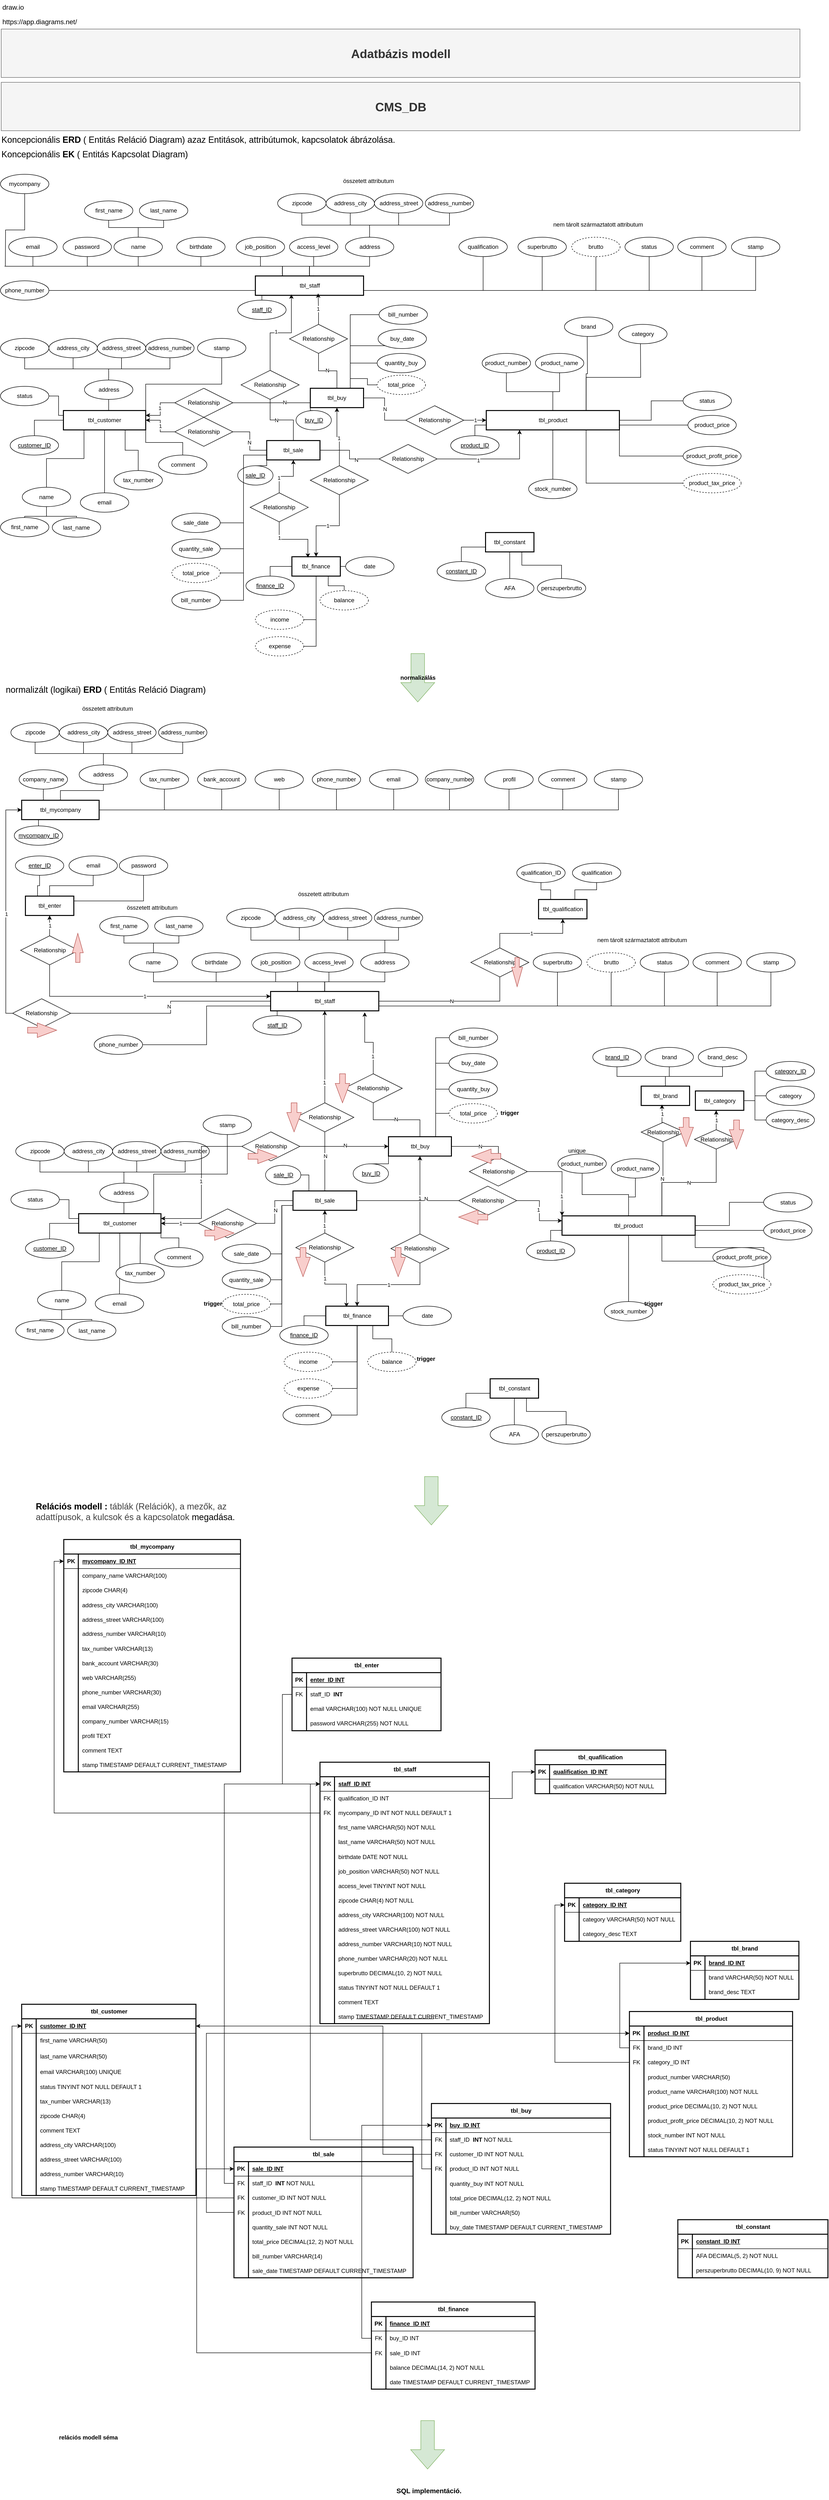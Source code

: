 <mxfile scale="1" border="0" version="26.2.14" pages="2">
  <diagram name="1 oldal" id="_119Mhi63WjCYiJQOgFu">
    <mxGraphModel dx="928" dy="-591" grid="1" gridSize="10" guides="1" tooltips="1" connect="1" arrows="0" fold="1" page="1" pageScale="1" pageWidth="827" pageHeight="1169" background="none" math="0" shadow="0">
      <root>
        <mxCell id="0" />
        <mxCell id="1" parent="0" />
        <mxCell id="GmuHSkBMT15QAVmLXfKA-139" value="&lt;b&gt;relációs modell séma&lt;/b&gt;" style="text;html=1;align=left;verticalAlign=middle;whiteSpace=wrap;rounded=0;" parent="1" vertex="1">
          <mxGeometry x="118.5" y="6470" width="170" height="30" as="geometry" />
        </mxCell>
        <mxCell id="GmuHSkBMT15QAVmLXfKA-418" value="&lt;font style=&quot;font-size: 18px;&quot;&gt;&lt;font style=&quot;font-weight: bold;&quot;&gt;Relációs modell :&amp;nbsp;&lt;/font&gt;&lt;font style=&quot;&quot;&gt;&lt;span style=&quot;color: rgb(64, 64, 64);&quot;&gt;táblák (Relációk), a mezők, az adattípusok, a kulcsok és a kapcsolatok&lt;/span&gt;&lt;font style=&quot;&quot;&gt;&amp;nbsp;megadása.&lt;/font&gt;&lt;/font&gt;&lt;/font&gt;" style="text;html=1;align=left;verticalAlign=middle;whiteSpace=wrap;rounded=0;" parent="1" vertex="1">
          <mxGeometry x="71" y="4553" width="458" height="40" as="geometry" />
        </mxCell>
        <mxCell id="GmuHSkBMT15QAVmLXfKA-995" value="&lt;b&gt;&lt;font style=&quot;font-size: 25px;&quot;&gt;CMS_DB&lt;/font&gt;&lt;/b&gt;" style="text;html=1;align=center;verticalAlign=middle;whiteSpace=wrap;rounded=0;fillColor=#f5f5f5;fontColor=#333333;strokeColor=#666666;" parent="1" vertex="1">
          <mxGeometry x="1.5" y="1620" width="1650" height="100" as="geometry" />
        </mxCell>
        <mxCell id="GmuHSkBMT15QAVmLXfKA-996" value="&lt;font style=&quot;font-size: 18px;&quot;&gt;Koncepcionális &lt;b&gt;ERD&lt;/b&gt; ( Entitás Reláció Diagram) azaz Entitások, attribútumok, kapcsolatok ábrázolása.&amp;nbsp;&lt;/font&gt;" style="text;html=1;align=left;verticalAlign=middle;whiteSpace=wrap;rounded=0;" parent="1" vertex="1">
          <mxGeometry y="1724" width="1020" height="30" as="geometry" />
        </mxCell>
        <mxCell id="GmuHSkBMT15QAVmLXfKA-997" value="&lt;font style=&quot;font-size: 18px;&quot;&gt;Koncepcionális &lt;b&gt;EK&lt;/b&gt;&amp;nbsp;( Entitás Kapcsolat Diagram)&lt;/font&gt;" style="text;html=1;align=left;verticalAlign=middle;whiteSpace=wrap;rounded=0;" parent="1" vertex="1">
          <mxGeometry y="1754" width="600" height="30" as="geometry" />
        </mxCell>
        <mxCell id="GmuHSkBMT15QAVmLXfKA-1064" style="edgeStyle=orthogonalEdgeStyle;rounded=0;orthogonalLoop=1;jettySize=auto;html=1;exitX=0;exitY=0.5;exitDx=0;exitDy=0;entryX=0.5;entryY=0;entryDx=0;entryDy=0;endArrow=none;endFill=0;" parent="1" source="GmuHSkBMT15QAVmLXfKA-998" target="GmuHSkBMT15QAVmLXfKA-1001" edge="1">
          <mxGeometry relative="1" as="geometry" />
        </mxCell>
        <mxCell id="GmuHSkBMT15QAVmLXfKA-1285" style="edgeStyle=orthogonalEdgeStyle;rounded=0;orthogonalLoop=1;jettySize=auto;html=1;exitX=0.5;exitY=0;exitDx=0;exitDy=0;entryX=0.5;entryY=1;entryDx=0;entryDy=0;endArrow=none;endFill=0;" parent="1" source="GmuHSkBMT15QAVmLXfKA-998" target="GmuHSkBMT15QAVmLXfKA-1277" edge="1">
          <mxGeometry relative="1" as="geometry" />
        </mxCell>
        <mxCell id="GmuHSkBMT15QAVmLXfKA-1293" style="edgeStyle=orthogonalEdgeStyle;rounded=0;orthogonalLoop=1;jettySize=auto;html=1;exitX=1;exitY=0;exitDx=0;exitDy=0;entryX=0.5;entryY=1;entryDx=0;entryDy=0;endArrow=none;endFill=0;" parent="1" source="GmuHSkBMT15QAVmLXfKA-998" target="GmuHSkBMT15QAVmLXfKA-1284" edge="1">
          <mxGeometry relative="1" as="geometry" />
        </mxCell>
        <mxCell id="GmuHSkBMT15QAVmLXfKA-1294" style="edgeStyle=orthogonalEdgeStyle;rounded=0;orthogonalLoop=1;jettySize=auto;html=1;exitX=0.25;exitY=1;exitDx=0;exitDy=0;entryX=0.5;entryY=0;entryDx=0;entryDy=0;endArrow=none;endFill=0;" parent="1" source="GmuHSkBMT15QAVmLXfKA-998" target="GmuHSkBMT15QAVmLXfKA-1270" edge="1">
          <mxGeometry relative="1" as="geometry" />
        </mxCell>
        <mxCell id="GmuHSkBMT15QAVmLXfKA-1297" style="edgeStyle=orthogonalEdgeStyle;rounded=0;orthogonalLoop=1;jettySize=auto;html=1;exitX=0.5;exitY=1;exitDx=0;exitDy=0;entryX=0.5;entryY=0;entryDx=0;entryDy=0;endArrow=none;endFill=0;" parent="1" source="GmuHSkBMT15QAVmLXfKA-998" target="GmuHSkBMT15QAVmLXfKA-1273" edge="1">
          <mxGeometry relative="1" as="geometry" />
        </mxCell>
        <mxCell id="GmuHSkBMT15QAVmLXfKA-998" value="tbl_customer" style="whiteSpace=wrap;html=1;align=center;strokeWidth=2;" parent="1" vertex="1">
          <mxGeometry x="130" y="2298" width="170" height="40" as="geometry" />
        </mxCell>
        <mxCell id="GmuHSkBMT15QAVmLXfKA-1057" value="N" style="edgeStyle=orthogonalEdgeStyle;rounded=0;orthogonalLoop=1;jettySize=auto;html=1;exitX=1;exitY=0.5;exitDx=0;exitDy=0;entryX=0;entryY=0.5;entryDx=0;entryDy=0;endArrow=none;endFill=0;" parent="1" source="1L0gsAq2oWDuseuU8TTG-2" target="GmuHSkBMT15QAVmLXfKA-1051" edge="1">
          <mxGeometry relative="1" as="geometry">
            <mxPoint x="750" y="2318" as="sourcePoint" />
          </mxGeometry>
        </mxCell>
        <mxCell id="GmuHSkBMT15QAVmLXfKA-1001" value="customer_ID" style="ellipse;whiteSpace=wrap;html=1;align=center;fontStyle=4;" parent="1" vertex="1">
          <mxGeometry x="20" y="2350" width="100" height="40" as="geometry" />
        </mxCell>
        <mxCell id="GmuHSkBMT15QAVmLXfKA-1003" value="product_ID" style="ellipse;whiteSpace=wrap;html=1;align=center;fontStyle=4;" parent="1" vertex="1">
          <mxGeometry x="930" y="2350" width="100" height="40" as="geometry" />
        </mxCell>
        <mxCell id="GmuHSkBMT15QAVmLXfKA-1065" style="edgeStyle=orthogonalEdgeStyle;rounded=0;orthogonalLoop=1;jettySize=auto;html=1;exitX=0;exitY=0.5;exitDx=0;exitDy=0;entryX=0.5;entryY=0;entryDx=0;entryDy=0;endArrow=none;endFill=0;" parent="1" source="GmuHSkBMT15QAVmLXfKA-1004" target="GmuHSkBMT15QAVmLXfKA-1005" edge="1">
          <mxGeometry relative="1" as="geometry" />
        </mxCell>
        <mxCell id="GmuHSkBMT15QAVmLXfKA-1153" style="edgeStyle=orthogonalEdgeStyle;rounded=0;orthogonalLoop=1;jettySize=auto;html=1;exitX=0.25;exitY=0;exitDx=0;exitDy=0;entryX=0.5;entryY=1;entryDx=0;entryDy=0;endArrow=none;endFill=0;" parent="1" source="GmuHSkBMT15QAVmLXfKA-1004" target="GmuHSkBMT15QAVmLXfKA-1133" edge="1">
          <mxGeometry relative="1" as="geometry" />
        </mxCell>
        <mxCell id="GmuHSkBMT15QAVmLXfKA-1162" style="edgeStyle=orthogonalEdgeStyle;rounded=0;orthogonalLoop=1;jettySize=auto;html=1;exitX=0;exitY=0.75;exitDx=0;exitDy=0;entryX=1;entryY=0.5;entryDx=0;entryDy=0;endArrow=none;endFill=0;" parent="1" source="GmuHSkBMT15QAVmLXfKA-1004" target="GmuHSkBMT15QAVmLXfKA-1161" edge="1">
          <mxGeometry relative="1" as="geometry" />
        </mxCell>
        <mxCell id="GmuHSkBMT15QAVmLXfKA-1004" value="tbl_staff" style="whiteSpace=wrap;html=1;align=center;strokeWidth=2;" parent="1" vertex="1">
          <mxGeometry x="526.5" y="2020" width="223.5" height="40" as="geometry" />
        </mxCell>
        <mxCell id="GmuHSkBMT15QAVmLXfKA-1005" value="staff_ID" style="ellipse;whiteSpace=wrap;html=1;align=center;fontStyle=4;" parent="1" vertex="1">
          <mxGeometry x="490" y="2070" width="100" height="40" as="geometry" />
        </mxCell>
        <mxCell id="GmuHSkBMT15QAVmLXfKA-1067" style="edgeStyle=orthogonalEdgeStyle;rounded=0;orthogonalLoop=1;jettySize=auto;html=1;exitX=0;exitY=0.5;exitDx=0;exitDy=0;entryX=0.5;entryY=0;entryDx=0;entryDy=0;endArrow=none;endFill=0;" parent="1" source="GmuHSkBMT15QAVmLXfKA-1006" target="GmuHSkBMT15QAVmLXfKA-1008" edge="1">
          <mxGeometry relative="1" as="geometry" />
        </mxCell>
        <mxCell id="1L0gsAq2oWDuseuU8TTG-34" style="edgeStyle=orthogonalEdgeStyle;rounded=0;orthogonalLoop=1;jettySize=auto;html=1;exitX=0.5;exitY=1;exitDx=0;exitDy=0;entryX=1;entryY=0.5;entryDx=0;entryDy=0;endArrow=none;startFill=0;" parent="1" source="GmuHSkBMT15QAVmLXfKA-1006" target="1L0gsAq2oWDuseuU8TTG-30" edge="1">
          <mxGeometry relative="1" as="geometry" />
        </mxCell>
        <mxCell id="1L0gsAq2oWDuseuU8TTG-35" style="edgeStyle=orthogonalEdgeStyle;rounded=0;orthogonalLoop=1;jettySize=auto;html=1;exitX=0.5;exitY=1;exitDx=0;exitDy=0;entryX=1;entryY=0.5;entryDx=0;entryDy=0;endArrow=none;startFill=0;" parent="1" source="GmuHSkBMT15QAVmLXfKA-1006" target="1L0gsAq2oWDuseuU8TTG-31" edge="1">
          <mxGeometry relative="1" as="geometry" />
        </mxCell>
        <mxCell id="1L0gsAq2oWDuseuU8TTG-36" style="edgeStyle=orthogonalEdgeStyle;rounded=0;orthogonalLoop=1;jettySize=auto;html=1;exitX=0.75;exitY=1;exitDx=0;exitDy=0;endArrow=none;startFill=0;" parent="1" source="GmuHSkBMT15QAVmLXfKA-1006" target="1L0gsAq2oWDuseuU8TTG-32" edge="1">
          <mxGeometry relative="1" as="geometry" />
        </mxCell>
        <mxCell id="GmuHSkBMT15QAVmLXfKA-1006" value="tbl_finance" style="whiteSpace=wrap;html=1;align=center;strokeWidth=2;" parent="1" vertex="1">
          <mxGeometry x="602" y="2600" width="100" height="40" as="geometry" />
        </mxCell>
        <mxCell id="GmuHSkBMT15QAVmLXfKA-1008" value="finance_ID" style="ellipse;whiteSpace=wrap;html=1;align=center;fontStyle=4;" parent="1" vertex="1">
          <mxGeometry x="507" y="2640" width="100" height="40" as="geometry" />
        </mxCell>
        <mxCell id="GmuHSkBMT15QAVmLXfKA-1011" style="edgeStyle=orthogonalEdgeStyle;rounded=0;orthogonalLoop=1;jettySize=auto;html=1;exitX=0.5;exitY=0;exitDx=0;exitDy=0;entryX=0.5;entryY=1;entryDx=0;entryDy=0;endArrow=none;endFill=0;" parent="1" source="GmuHSkBMT15QAVmLXfKA-1018" target="GmuHSkBMT15QAVmLXfKA-1020" edge="1">
          <mxGeometry relative="1" as="geometry" />
        </mxCell>
        <mxCell id="GmuHSkBMT15QAVmLXfKA-1012" style="edgeStyle=orthogonalEdgeStyle;rounded=0;orthogonalLoop=1;jettySize=auto;html=1;exitX=0.5;exitY=0;exitDx=0;exitDy=0;entryX=0.5;entryY=1;entryDx=0;entryDy=0;endArrow=none;endFill=0;" parent="1" source="GmuHSkBMT15QAVmLXfKA-1018" target="GmuHSkBMT15QAVmLXfKA-1021" edge="1">
          <mxGeometry relative="1" as="geometry" />
        </mxCell>
        <mxCell id="GmuHSkBMT15QAVmLXfKA-1015" value="" style="edgeStyle=orthogonalEdgeStyle;rounded=0;orthogonalLoop=1;jettySize=auto;html=1;exitX=0.75;exitY=0;exitDx=0;exitDy=0;entryX=0.5;entryY=1;entryDx=0;entryDy=0;endArrow=none;endFill=0;" parent="1" source="GmuHSkBMT15QAVmLXfKA-1018" edge="1">
          <mxGeometry relative="1" as="geometry">
            <mxPoint x="1212" y="2145" as="targetPoint" />
          </mxGeometry>
        </mxCell>
        <mxCell id="GmuHSkBMT15QAVmLXfKA-1016" value="" style="edgeStyle=orthogonalEdgeStyle;rounded=0;orthogonalLoop=1;jettySize=auto;html=1;exitX=0.75;exitY=0;exitDx=0;exitDy=0;endArrow=none;endFill=0;" parent="1" source="GmuHSkBMT15QAVmLXfKA-1018" edge="1">
          <mxGeometry relative="1" as="geometry">
            <mxPoint x="1322" y="2160" as="targetPoint" />
          </mxGeometry>
        </mxCell>
        <mxCell id="GmuHSkBMT15QAVmLXfKA-1049" style="edgeStyle=orthogonalEdgeStyle;rounded=0;orthogonalLoop=1;jettySize=auto;html=1;exitX=1;exitY=0.75;exitDx=0;exitDy=0;entryX=0;entryY=0.5;entryDx=0;entryDy=0;endArrow=none;endFill=0;" parent="1" source="GmuHSkBMT15QAVmLXfKA-1018" target="GmuHSkBMT15QAVmLXfKA-1048" edge="1">
          <mxGeometry relative="1" as="geometry" />
        </mxCell>
        <mxCell id="GmuHSkBMT15QAVmLXfKA-1068" style="edgeStyle=orthogonalEdgeStyle;rounded=0;orthogonalLoop=1;jettySize=auto;html=1;exitX=0;exitY=0.75;exitDx=0;exitDy=0;entryX=0.5;entryY=0;entryDx=0;entryDy=0;endArrow=none;endFill=0;" parent="1" source="GmuHSkBMT15QAVmLXfKA-1018" target="GmuHSkBMT15QAVmLXfKA-1003" edge="1">
          <mxGeometry relative="1" as="geometry" />
        </mxCell>
        <mxCell id="GmuHSkBMT15QAVmLXfKA-1336" style="edgeStyle=orthogonalEdgeStyle;rounded=0;orthogonalLoop=1;jettySize=auto;html=1;exitX=1;exitY=1;exitDx=0;exitDy=0;entryX=0;entryY=0.5;entryDx=0;entryDy=0;endArrow=none;endFill=0;" parent="1" source="GmuHSkBMT15QAVmLXfKA-1018" target="GmuHSkBMT15QAVmLXfKA-1334" edge="1">
          <mxGeometry relative="1" as="geometry" />
        </mxCell>
        <mxCell id="GmuHSkBMT15QAVmLXfKA-1337" style="edgeStyle=orthogonalEdgeStyle;rounded=0;orthogonalLoop=1;jettySize=auto;html=1;exitX=0.75;exitY=1;exitDx=0;exitDy=0;entryX=0;entryY=0.5;entryDx=0;entryDy=0;endArrow=none;endFill=0;" parent="1" source="GmuHSkBMT15QAVmLXfKA-1018" target="GmuHSkBMT15QAVmLXfKA-1335" edge="1">
          <mxGeometry relative="1" as="geometry" />
        </mxCell>
        <mxCell id="1L0gsAq2oWDuseuU8TTG-5" style="edgeStyle=orthogonalEdgeStyle;rounded=0;orthogonalLoop=1;jettySize=auto;html=1;exitX=0.5;exitY=1;exitDx=0;exitDy=0;entryX=0.5;entryY=0;entryDx=0;entryDy=0;endArrow=none;startFill=0;" parent="1" source="GmuHSkBMT15QAVmLXfKA-1018" target="1L0gsAq2oWDuseuU8TTG-4" edge="1">
          <mxGeometry relative="1" as="geometry" />
        </mxCell>
        <mxCell id="GmuHSkBMT15QAVmLXfKA-1018" value="tbl_product" style="whiteSpace=wrap;html=1;align=center;strokeWidth=2;" parent="1" vertex="1">
          <mxGeometry x="1003.5" y="2298" width="275" height="40" as="geometry" />
        </mxCell>
        <mxCell id="GmuHSkBMT15QAVmLXfKA-1020" value="product_number" style="ellipse;whiteSpace=wrap;html=1;align=center;" parent="1" vertex="1">
          <mxGeometry x="995" y="2180" width="100" height="40" as="geometry" />
        </mxCell>
        <mxCell id="GmuHSkBMT15QAVmLXfKA-1021" value="product_name" style="ellipse;whiteSpace=wrap;html=1;align=center;" parent="1" vertex="1">
          <mxGeometry x="1105" y="2180" width="100" height="40" as="geometry" />
        </mxCell>
        <mxCell id="GmuHSkBMT15QAVmLXfKA-1048" value="product_price" style="ellipse;whiteSpace=wrap;html=1;align=center;" parent="1" vertex="1">
          <mxGeometry x="1420" y="2308" width="100" height="40" as="geometry" />
        </mxCell>
        <mxCell id="GmuHSkBMT15QAVmLXfKA-1058" value="1" style="edgeStyle=orthogonalEdgeStyle;rounded=0;orthogonalLoop=1;jettySize=auto;html=1;exitX=1;exitY=0.5;exitDx=0;exitDy=0;entryX=0;entryY=0.5;entryDx=0;entryDy=0;" parent="1" source="GmuHSkBMT15QAVmLXfKA-1051" target="GmuHSkBMT15QAVmLXfKA-1018" edge="1">
          <mxGeometry relative="1" as="geometry" />
        </mxCell>
        <mxCell id="GmuHSkBMT15QAVmLXfKA-1051" value="Relationship" style="shape=rhombus;perimeter=rhombusPerimeter;whiteSpace=wrap;html=1;align=center;" parent="1" vertex="1">
          <mxGeometry x="837" y="2288" width="120" height="60" as="geometry" />
        </mxCell>
        <mxCell id="GmuHSkBMT15QAVmLXfKA-1059" value="1" style="edgeStyle=orthogonalEdgeStyle;rounded=0;orthogonalLoop=1;jettySize=auto;html=1;exitX=0;exitY=0.5;exitDx=0;exitDy=0;entryX=1;entryY=0.5;entryDx=0;entryDy=0;" parent="1" source="GmuHSkBMT15QAVmLXfKA-1052" target="GmuHSkBMT15QAVmLXfKA-998" edge="1">
          <mxGeometry relative="1" as="geometry" />
        </mxCell>
        <mxCell id="1L0gsAq2oWDuseuU8TTG-12" style="edgeStyle=orthogonalEdgeStyle;rounded=0;orthogonalLoop=1;jettySize=auto;html=1;exitX=1;exitY=0.5;exitDx=0;exitDy=0;entryX=0;entryY=0.5;entryDx=0;entryDy=0;endArrow=none;startFill=0;" parent="1" source="GmuHSkBMT15QAVmLXfKA-1052" target="1L0gsAq2oWDuseuU8TTG-3" edge="1">
          <mxGeometry relative="1" as="geometry" />
        </mxCell>
        <mxCell id="1L0gsAq2oWDuseuU8TTG-13" value="N" style="edgeLabel;html=1;align=center;verticalAlign=middle;resizable=0;points=[];" parent="1L0gsAq2oWDuseuU8TTG-12" vertex="1" connectable="0">
          <mxGeometry x="0.053" y="-1" relative="1" as="geometry">
            <mxPoint as="offset" />
          </mxGeometry>
        </mxCell>
        <mxCell id="GmuHSkBMT15QAVmLXfKA-1052" value="Relationship" style="shape=rhombus;perimeter=rhombusPerimeter;whiteSpace=wrap;html=1;align=center;" parent="1" vertex="1">
          <mxGeometry x="360" y="2312" width="120" height="60" as="geometry" />
        </mxCell>
        <mxCell id="1L0gsAq2oWDuseuU8TTG-8" style="edgeStyle=orthogonalEdgeStyle;rounded=0;orthogonalLoop=1;jettySize=auto;html=1;exitX=0.5;exitY=1;exitDx=0;exitDy=0;entryX=0.5;entryY=0;entryDx=0;entryDy=0;endArrow=none;startFill=0;" parent="1" source="GmuHSkBMT15QAVmLXfKA-1053" target="1L0gsAq2oWDuseuU8TTG-2" edge="1">
          <mxGeometry relative="1" as="geometry" />
        </mxCell>
        <mxCell id="1L0gsAq2oWDuseuU8TTG-9" value="N" style="edgeLabel;html=1;align=center;verticalAlign=middle;resizable=0;points=[];" parent="1L0gsAq2oWDuseuU8TTG-8" vertex="1" connectable="0">
          <mxGeometry x="-0.014" y="1" relative="1" as="geometry">
            <mxPoint as="offset" />
          </mxGeometry>
        </mxCell>
        <mxCell id="GmuHSkBMT15QAVmLXfKA-1053" value="Relationship" style="shape=rhombus;perimeter=rhombusPerimeter;whiteSpace=wrap;html=1;align=center;" parent="1" vertex="1">
          <mxGeometry x="597" y="2120" width="120" height="60" as="geometry" />
        </mxCell>
        <mxCell id="GmuHSkBMT15QAVmLXfKA-1063" value="1" style="edgeStyle=orthogonalEdgeStyle;rounded=0;orthogonalLoop=1;jettySize=auto;html=1;exitX=0.5;exitY=1;exitDx=0;exitDy=0;entryX=0.5;entryY=0;entryDx=0;entryDy=0;" parent="1" source="GmuHSkBMT15QAVmLXfKA-1054" target="GmuHSkBMT15QAVmLXfKA-1006" edge="1">
          <mxGeometry relative="1" as="geometry" />
        </mxCell>
        <mxCell id="1L0gsAq2oWDuseuU8TTG-10" style="edgeStyle=orthogonalEdgeStyle;rounded=0;orthogonalLoop=1;jettySize=auto;html=1;exitX=0.5;exitY=0;exitDx=0;exitDy=0;entryX=0.5;entryY=1;entryDx=0;entryDy=0;" parent="1" source="GmuHSkBMT15QAVmLXfKA-1054" target="1L0gsAq2oWDuseuU8TTG-2" edge="1">
          <mxGeometry relative="1" as="geometry" />
        </mxCell>
        <mxCell id="1L0gsAq2oWDuseuU8TTG-11" value="1" style="edgeLabel;html=1;align=center;verticalAlign=middle;resizable=0;points=[];" parent="1L0gsAq2oWDuseuU8TTG-10" vertex="1" connectable="0">
          <mxGeometry x="-0.082" y="2" relative="1" as="geometry">
            <mxPoint x="1" as="offset" />
          </mxGeometry>
        </mxCell>
        <mxCell id="GmuHSkBMT15QAVmLXfKA-1054" value="Relationship" style="shape=rhombus;perimeter=rhombusPerimeter;whiteSpace=wrap;html=1;align=center;" parent="1" vertex="1">
          <mxGeometry x="640" y="2412" width="120" height="60" as="geometry" />
        </mxCell>
        <mxCell id="GmuHSkBMT15QAVmLXfKA-1061" value="1" style="edgeStyle=orthogonalEdgeStyle;rounded=0;orthogonalLoop=1;jettySize=auto;html=1;exitX=0.5;exitY=0;exitDx=0;exitDy=0;entryX=0.58;entryY=0.9;entryDx=0;entryDy=0;entryPerimeter=0;" parent="1" source="GmuHSkBMT15QAVmLXfKA-1053" target="GmuHSkBMT15QAVmLXfKA-1004" edge="1">
          <mxGeometry relative="1" as="geometry" />
        </mxCell>
        <mxCell id="GmuHSkBMT15QAVmLXfKA-1069" value="&lt;b&gt;normalizálás&lt;/b&gt;" style="html=1;shadow=0;dashed=0;align=center;verticalAlign=middle;shape=mxgraph.arrows2.arrow;dy=0.6;dx=40;direction=south;notch=0;fillColor=#d5e8d4;strokeColor=#82b366;" parent="1" vertex="1">
          <mxGeometry x="827" y="2800" width="70" height="100" as="geometry" />
        </mxCell>
        <mxCell id="GmuHSkBMT15QAVmLXfKA-1079" value="product_ID" style="ellipse;whiteSpace=wrap;html=1;align=center;fontStyle=4;" parent="1" vertex="1">
          <mxGeometry x="1086.5" y="4013.5" width="100" height="40" as="geometry" />
        </mxCell>
        <mxCell id="1L0gsAq2oWDuseuU8TTG-112" style="edgeStyle=orthogonalEdgeStyle;rounded=0;orthogonalLoop=1;jettySize=auto;html=1;exitX=0.75;exitY=1;exitDx=0;exitDy=0;entryX=0.5;entryY=0;entryDx=0;entryDy=0;endArrow=none;startFill=0;" parent="1" source="GmuHSkBMT15QAVmLXfKA-1085" target="1L0gsAq2oWDuseuU8TTG-111" edge="1">
          <mxGeometry relative="1" as="geometry" />
        </mxCell>
        <mxCell id="GmuHSkBMT15QAVmLXfKA-1085" value="tbl_constant" style="whiteSpace=wrap;html=1;align=center;strokeWidth=2;" parent="1" vertex="1">
          <mxGeometry x="1011.5" y="4298" width="100" height="40" as="geometry" />
        </mxCell>
        <mxCell id="GmuHSkBMT15QAVmLXfKA-1087" style="edgeStyle=orthogonalEdgeStyle;rounded=0;orthogonalLoop=1;jettySize=auto;html=1;exitX=0.5;exitY=0;exitDx=0;exitDy=0;entryX=0.5;entryY=1;entryDx=0;entryDy=0;endArrow=none;endFill=0;" parent="1" source="GmuHSkBMT15QAVmLXfKA-1093" target="GmuHSkBMT15QAVmLXfKA-1094" edge="1">
          <mxGeometry relative="1" as="geometry" />
        </mxCell>
        <mxCell id="GmuHSkBMT15QAVmLXfKA-1088" style="edgeStyle=orthogonalEdgeStyle;rounded=0;orthogonalLoop=1;jettySize=auto;html=1;exitX=0.5;exitY=0;exitDx=0;exitDy=0;entryX=0.5;entryY=1;entryDx=0;entryDy=0;endArrow=none;endFill=0;" parent="1" source="GmuHSkBMT15QAVmLXfKA-1093" target="GmuHSkBMT15QAVmLXfKA-1095" edge="1">
          <mxGeometry relative="1" as="geometry" />
        </mxCell>
        <mxCell id="GmuHSkBMT15QAVmLXfKA-1089" value="N" style="edgeStyle=orthogonalEdgeStyle;rounded=0;orthogonalLoop=1;jettySize=auto;html=1;exitX=0.75;exitY=0;exitDx=0;exitDy=0;entryX=0.5;entryY=1;entryDx=0;entryDy=0;endArrow=none;endFill=0;" parent="1" source="GmuHSkBMT15QAVmLXfKA-1093" target="GmuHSkBMT15QAVmLXfKA-1105" edge="1">
          <mxGeometry relative="1" as="geometry" />
        </mxCell>
        <mxCell id="GmuHSkBMT15QAVmLXfKA-1090" value="N" style="edgeStyle=orthogonalEdgeStyle;rounded=0;orthogonalLoop=1;jettySize=auto;html=1;exitX=0.75;exitY=0;exitDx=0;exitDy=0;endArrow=none;endFill=0;" parent="1" source="GmuHSkBMT15QAVmLXfKA-1093" target="GmuHSkBMT15QAVmLXfKA-1106" edge="1">
          <mxGeometry relative="1" as="geometry" />
        </mxCell>
        <mxCell id="GmuHSkBMT15QAVmLXfKA-1091" style="edgeStyle=orthogonalEdgeStyle;rounded=0;orthogonalLoop=1;jettySize=auto;html=1;exitX=1;exitY=0.75;exitDx=0;exitDy=0;entryX=0;entryY=0.5;entryDx=0;entryDy=0;endArrow=none;endFill=0;" parent="1" source="GmuHSkBMT15QAVmLXfKA-1093" target="GmuHSkBMT15QAVmLXfKA-1119" edge="1">
          <mxGeometry relative="1" as="geometry" />
        </mxCell>
        <mxCell id="GmuHSkBMT15QAVmLXfKA-1092" style="edgeStyle=orthogonalEdgeStyle;rounded=0;orthogonalLoop=1;jettySize=auto;html=1;exitX=0;exitY=0.75;exitDx=0;exitDy=0;entryX=0.5;entryY=0;entryDx=0;entryDy=0;endArrow=none;endFill=0;" parent="1" source="GmuHSkBMT15QAVmLXfKA-1093" target="GmuHSkBMT15QAVmLXfKA-1079" edge="1">
          <mxGeometry relative="1" as="geometry" />
        </mxCell>
        <mxCell id="GmuHSkBMT15QAVmLXfKA-1332" style="edgeStyle=orthogonalEdgeStyle;rounded=0;orthogonalLoop=1;jettySize=auto;html=1;exitX=1;exitY=1;exitDx=0;exitDy=0;entryX=0;entryY=0.5;entryDx=0;entryDy=0;endArrow=none;endFill=0;" parent="1" source="GmuHSkBMT15QAVmLXfKA-1093" edge="1">
          <mxGeometry relative="1" as="geometry">
            <mxPoint x="1576.5" y="4052.5" as="targetPoint" />
          </mxGeometry>
        </mxCell>
        <mxCell id="GmuHSkBMT15QAVmLXfKA-1333" style="edgeStyle=orthogonalEdgeStyle;rounded=0;orthogonalLoop=1;jettySize=auto;html=1;exitX=0.75;exitY=1;exitDx=0;exitDy=0;entryX=0;entryY=0.5;entryDx=0;entryDy=0;endArrow=none;endFill=0;" parent="1" source="GmuHSkBMT15QAVmLXfKA-1093" edge="1">
          <mxGeometry relative="1" as="geometry">
            <mxPoint x="1576.5" y="4108.5" as="targetPoint" />
          </mxGeometry>
        </mxCell>
        <mxCell id="GmuHSkBMT15QAVmLXfKA-1093" value="tbl_product" style="whiteSpace=wrap;html=1;align=center;strokeWidth=2;" parent="1" vertex="1">
          <mxGeometry x="1160" y="3961.5" width="275" height="40" as="geometry" />
        </mxCell>
        <mxCell id="GmuHSkBMT15QAVmLXfKA-1094" value="product_number" style="ellipse;whiteSpace=wrap;html=1;align=center;" parent="1" vertex="1">
          <mxGeometry x="1151.5" y="3833.5" width="100" height="40" as="geometry" />
        </mxCell>
        <mxCell id="GmuHSkBMT15QAVmLXfKA-1095" value="product_name" style="ellipse;whiteSpace=wrap;html=1;align=center;" parent="1" vertex="1">
          <mxGeometry x="1261.5" y="3843.5" width="100" height="40" as="geometry" />
        </mxCell>
        <mxCell id="GmuHSkBMT15QAVmLXfKA-1096" value="unique" style="text;strokeColor=none;fillColor=none;spacingLeft=4;spacingRight=4;overflow=hidden;rotatable=0;points=[[0,0.5],[1,0.5]];portConstraint=eastwest;fontSize=12;whiteSpace=wrap;html=1;" parent="1" vertex="1">
          <mxGeometry x="1166.5" y="3812.5" width="60" height="30" as="geometry" />
        </mxCell>
        <mxCell id="GmuHSkBMT15QAVmLXfKA-1099" style="edgeStyle=orthogonalEdgeStyle;rounded=0;orthogonalLoop=1;jettySize=auto;html=1;exitX=0.5;exitY=0;exitDx=0;exitDy=0;entryX=0.5;entryY=1;entryDx=0;entryDy=0;endArrow=none;endFill=0;" parent="1" source="GmuHSkBMT15QAVmLXfKA-1100" target="GmuHSkBMT15QAVmLXfKA-1111" edge="1">
          <mxGeometry relative="1" as="geometry" />
        </mxCell>
        <mxCell id="GmuHSkBMT15QAVmLXfKA-1100" value="tbl_brand" style="whiteSpace=wrap;html=1;align=center;strokeWidth=2;" parent="1" vertex="1">
          <mxGeometry x="1323.5" y="3693.5" width="100" height="40" as="geometry" />
        </mxCell>
        <mxCell id="GmuHSkBMT15QAVmLXfKA-1101" style="edgeStyle=orthogonalEdgeStyle;rounded=0;orthogonalLoop=1;jettySize=auto;html=1;exitX=1;exitY=0.5;exitDx=0;exitDy=0;entryX=0;entryY=0.5;entryDx=0;entryDy=0;endArrow=none;endFill=0;" parent="1" source="GmuHSkBMT15QAVmLXfKA-1104" target="GmuHSkBMT15QAVmLXfKA-1116" edge="1">
          <mxGeometry relative="1" as="geometry" />
        </mxCell>
        <mxCell id="GmuHSkBMT15QAVmLXfKA-1102" style="edgeStyle=orthogonalEdgeStyle;rounded=0;orthogonalLoop=1;jettySize=auto;html=1;exitX=1;exitY=0.5;exitDx=0;exitDy=0;entryX=0;entryY=0.5;entryDx=0;entryDy=0;endArrow=none;endFill=0;" parent="1" source="GmuHSkBMT15QAVmLXfKA-1104" target="GmuHSkBMT15QAVmLXfKA-1117" edge="1">
          <mxGeometry relative="1" as="geometry" />
        </mxCell>
        <mxCell id="GmuHSkBMT15QAVmLXfKA-1103" style="edgeStyle=orthogonalEdgeStyle;rounded=0;orthogonalLoop=1;jettySize=auto;html=1;exitX=1;exitY=0.5;exitDx=0;exitDy=0;entryX=0;entryY=0.5;entryDx=0;entryDy=0;endArrow=none;endFill=0;" parent="1" source="GmuHSkBMT15QAVmLXfKA-1104" target="GmuHSkBMT15QAVmLXfKA-1118" edge="1">
          <mxGeometry relative="1" as="geometry" />
        </mxCell>
        <mxCell id="GmuHSkBMT15QAVmLXfKA-1104" value="tbl_category" style="whiteSpace=wrap;html=1;align=center;strokeWidth=2;" parent="1" vertex="1">
          <mxGeometry x="1435.5" y="3703.5" width="100" height="40" as="geometry" />
        </mxCell>
        <mxCell id="GmuHSkBMT15QAVmLXfKA-1105" value="Relationship" style="shape=rhombus;perimeter=rhombusPerimeter;whiteSpace=wrap;html=1;align=center;" parent="1" vertex="1">
          <mxGeometry x="1323.5" y="3768.5" width="90" height="40" as="geometry" />
        </mxCell>
        <mxCell id="GmuHSkBMT15QAVmLXfKA-1106" value="Relationship" style="shape=rhombus;perimeter=rhombusPerimeter;whiteSpace=wrap;html=1;align=center;" parent="1" vertex="1">
          <mxGeometry x="1433.5" y="3783.5" width="90" height="40" as="geometry" />
        </mxCell>
        <mxCell id="GmuHSkBMT15QAVmLXfKA-1107" value="1" style="edgeStyle=orthogonalEdgeStyle;rounded=0;orthogonalLoop=1;jettySize=auto;html=1;exitX=0.5;exitY=0;exitDx=0;exitDy=0;entryX=0.43;entryY=0.95;entryDx=0;entryDy=0;entryPerimeter=0;" parent="1" source="GmuHSkBMT15QAVmLXfKA-1105" target="GmuHSkBMT15QAVmLXfKA-1100" edge="1">
          <mxGeometry relative="1" as="geometry" />
        </mxCell>
        <mxCell id="GmuHSkBMT15QAVmLXfKA-1108" value="1" style="edgeStyle=orthogonalEdgeStyle;rounded=0;orthogonalLoop=1;jettySize=auto;html=1;exitX=0.5;exitY=0;exitDx=0;exitDy=0;entryX=0.43;entryY=1;entryDx=0;entryDy=0;entryPerimeter=0;" parent="1" source="GmuHSkBMT15QAVmLXfKA-1106" target="GmuHSkBMT15QAVmLXfKA-1104" edge="1">
          <mxGeometry relative="1" as="geometry" />
        </mxCell>
        <mxCell id="GmuHSkBMT15QAVmLXfKA-1109" value="" style="html=1;shadow=0;dashed=0;align=center;verticalAlign=middle;shape=mxgraph.arrows2.arrow;dy=0.6;dx=40;direction=south;notch=0;fillColor=#f8cecc;strokeColor=#b85450;" parent="1" vertex="1">
          <mxGeometry x="1505.5" y="3763.5" width="30" height="60" as="geometry" />
        </mxCell>
        <mxCell id="GmuHSkBMT15QAVmLXfKA-1110" value="" style="html=1;shadow=0;dashed=0;align=center;verticalAlign=middle;shape=mxgraph.arrows2.arrow;dy=0.6;dx=40;direction=south;notch=0;fillColor=#f8cecc;strokeColor=#b85450;" parent="1" vertex="1">
          <mxGeometry x="1401.5" y="3758.5" width="30" height="60" as="geometry" />
        </mxCell>
        <mxCell id="GmuHSkBMT15QAVmLXfKA-1111" value="brand_ID" style="ellipse;whiteSpace=wrap;html=1;align=center;fontStyle=4;" parent="1" vertex="1">
          <mxGeometry x="1223.5" y="3613.5" width="100" height="40" as="geometry" />
        </mxCell>
        <mxCell id="GmuHSkBMT15QAVmLXfKA-1112" style="edgeStyle=orthogonalEdgeStyle;rounded=0;orthogonalLoop=1;jettySize=auto;html=1;exitX=0.5;exitY=1;exitDx=0;exitDy=0;entryX=0.5;entryY=0;entryDx=0;entryDy=0;endArrow=none;endFill=0;" parent="1" source="GmuHSkBMT15QAVmLXfKA-1113" target="GmuHSkBMT15QAVmLXfKA-1100" edge="1">
          <mxGeometry relative="1" as="geometry" />
        </mxCell>
        <mxCell id="GmuHSkBMT15QAVmLXfKA-1113" value="brand" style="ellipse;whiteSpace=wrap;html=1;align=center;" parent="1" vertex="1">
          <mxGeometry x="1331.5" y="3613.5" width="100" height="40" as="geometry" />
        </mxCell>
        <mxCell id="GmuHSkBMT15QAVmLXfKA-1114" style="edgeStyle=orthogonalEdgeStyle;rounded=0;orthogonalLoop=1;jettySize=auto;html=1;exitX=0.5;exitY=1;exitDx=0;exitDy=0;entryX=0.5;entryY=0;entryDx=0;entryDy=0;endArrow=none;endFill=0;" parent="1" source="GmuHSkBMT15QAVmLXfKA-1115" target="GmuHSkBMT15QAVmLXfKA-1100" edge="1">
          <mxGeometry relative="1" as="geometry" />
        </mxCell>
        <mxCell id="GmuHSkBMT15QAVmLXfKA-1115" value="brand_desc" style="ellipse;whiteSpace=wrap;html=1;align=center;" parent="1" vertex="1">
          <mxGeometry x="1441.5" y="3613.5" width="100" height="40" as="geometry" />
        </mxCell>
        <mxCell id="GmuHSkBMT15QAVmLXfKA-1116" value="category_ID" style="ellipse;whiteSpace=wrap;html=1;align=center;fontStyle=4;" parent="1" vertex="1">
          <mxGeometry x="1581.5" y="3642.5" width="100" height="40" as="geometry" />
        </mxCell>
        <mxCell id="GmuHSkBMT15QAVmLXfKA-1117" value="category" style="ellipse;whiteSpace=wrap;html=1;align=center;" parent="1" vertex="1">
          <mxGeometry x="1581.5" y="3693.5" width="100" height="40" as="geometry" />
        </mxCell>
        <mxCell id="GmuHSkBMT15QAVmLXfKA-1118" value="category_desc" style="ellipse;whiteSpace=wrap;html=1;align=center;" parent="1" vertex="1">
          <mxGeometry x="1581.5" y="3743.5" width="100" height="40" as="geometry" />
        </mxCell>
        <mxCell id="GmuHSkBMT15QAVmLXfKA-1119" value="product_price" style="ellipse;whiteSpace=wrap;html=1;align=center;" parent="1" vertex="1">
          <mxGeometry x="1576.5" y="3971.5" width="100" height="40" as="geometry" />
        </mxCell>
        <mxCell id="GmuHSkBMT15QAVmLXfKA-1129" value="brand" style="ellipse;whiteSpace=wrap;html=1;align=center;" parent="1" vertex="1">
          <mxGeometry x="1165" y="2105" width="100" height="40" as="geometry" />
        </mxCell>
        <mxCell id="GmuHSkBMT15QAVmLXfKA-1130" value="category" style="ellipse;whiteSpace=wrap;html=1;align=center;" parent="1" vertex="1">
          <mxGeometry x="1277" y="2120" width="100" height="40" as="geometry" />
        </mxCell>
        <mxCell id="GmuHSkBMT15QAVmLXfKA-1133" value="email" style="ellipse;whiteSpace=wrap;html=1;align=center;" parent="1" vertex="1">
          <mxGeometry x="17" y="1940" width="100" height="40" as="geometry" />
        </mxCell>
        <mxCell id="GmuHSkBMT15QAVmLXfKA-1163" style="edgeStyle=orthogonalEdgeStyle;rounded=0;orthogonalLoop=1;jettySize=auto;html=1;exitX=0.5;exitY=1;exitDx=0;exitDy=0;entryX=0.25;entryY=0;entryDx=0;entryDy=0;endArrow=none;endFill=0;" parent="1" source="GmuHSkBMT15QAVmLXfKA-1134" target="GmuHSkBMT15QAVmLXfKA-1004" edge="1">
          <mxGeometry relative="1" as="geometry" />
        </mxCell>
        <mxCell id="GmuHSkBMT15QAVmLXfKA-1134" value="password" style="ellipse;whiteSpace=wrap;html=1;align=center;" parent="1" vertex="1">
          <mxGeometry x="129.25" y="1940" width="100" height="40" as="geometry" />
        </mxCell>
        <mxCell id="GmuHSkBMT15QAVmLXfKA-1139" style="edgeStyle=orthogonalEdgeStyle;rounded=0;orthogonalLoop=1;jettySize=auto;html=1;exitX=0.5;exitY=0;exitDx=0;exitDy=0;entryX=0.5;entryY=1;entryDx=0;entryDy=0;endArrow=none;endFill=0;" parent="1" source="GmuHSkBMT15QAVmLXfKA-1135" target="GmuHSkBMT15QAVmLXfKA-1136" edge="1">
          <mxGeometry relative="1" as="geometry" />
        </mxCell>
        <mxCell id="GmuHSkBMT15QAVmLXfKA-1141" style="edgeStyle=orthogonalEdgeStyle;rounded=0;orthogonalLoop=1;jettySize=auto;html=1;exitX=0.5;exitY=0;exitDx=0;exitDy=0;entryX=0.5;entryY=1;entryDx=0;entryDy=0;endArrow=none;endFill=0;" parent="1" source="GmuHSkBMT15QAVmLXfKA-1135" target="GmuHSkBMT15QAVmLXfKA-1137" edge="1">
          <mxGeometry relative="1" as="geometry" />
        </mxCell>
        <mxCell id="GmuHSkBMT15QAVmLXfKA-1164" style="edgeStyle=orthogonalEdgeStyle;rounded=0;orthogonalLoop=1;jettySize=auto;html=1;exitX=0.5;exitY=1;exitDx=0;exitDy=0;entryX=0.25;entryY=0;entryDx=0;entryDy=0;endArrow=none;endFill=0;" parent="1" source="GmuHSkBMT15QAVmLXfKA-1135" target="GmuHSkBMT15QAVmLXfKA-1004" edge="1">
          <mxGeometry relative="1" as="geometry" />
        </mxCell>
        <mxCell id="GmuHSkBMT15QAVmLXfKA-1135" value="name" style="ellipse;whiteSpace=wrap;html=1;align=center;" parent="1" vertex="1">
          <mxGeometry x="234.5" y="1940" width="100" height="40" as="geometry" />
        </mxCell>
        <mxCell id="GmuHSkBMT15QAVmLXfKA-1136" value="first_name" style="ellipse;whiteSpace=wrap;html=1;align=center;" parent="1" vertex="1">
          <mxGeometry x="173.5" y="1865" width="100" height="40" as="geometry" />
        </mxCell>
        <mxCell id="GmuHSkBMT15QAVmLXfKA-1137" value="last_name" style="ellipse;whiteSpace=wrap;html=1;align=center;" parent="1" vertex="1">
          <mxGeometry x="287" y="1865" width="100" height="40" as="geometry" />
        </mxCell>
        <mxCell id="GmuHSkBMT15QAVmLXfKA-1165" style="edgeStyle=orthogonalEdgeStyle;rounded=0;orthogonalLoop=1;jettySize=auto;html=1;exitX=0.5;exitY=1;exitDx=0;exitDy=0;entryX=0.25;entryY=0;entryDx=0;entryDy=0;endArrow=none;endFill=0;" parent="1" source="GmuHSkBMT15QAVmLXfKA-1138" target="GmuHSkBMT15QAVmLXfKA-1004" edge="1">
          <mxGeometry relative="1" as="geometry" />
        </mxCell>
        <mxCell id="GmuHSkBMT15QAVmLXfKA-1138" value="birthdate" style="ellipse;whiteSpace=wrap;html=1;align=center;" parent="1" vertex="1">
          <mxGeometry x="364" y="1940" width="100" height="40" as="geometry" />
        </mxCell>
        <mxCell id="GmuHSkBMT15QAVmLXfKA-1166" style="edgeStyle=orthogonalEdgeStyle;rounded=0;orthogonalLoop=1;jettySize=auto;html=1;exitX=0.5;exitY=1;exitDx=0;exitDy=0;entryX=0.5;entryY=0;entryDx=0;entryDy=0;endArrow=none;endFill=0;" parent="1" source="GmuHSkBMT15QAVmLXfKA-1142" target="GmuHSkBMT15QAVmLXfKA-1004" edge="1">
          <mxGeometry relative="1" as="geometry" />
        </mxCell>
        <mxCell id="GmuHSkBMT15QAVmLXfKA-1142" value="job_position" style="ellipse;whiteSpace=wrap;html=1;align=center;" parent="1" vertex="1">
          <mxGeometry x="487" y="1940" width="100" height="40" as="geometry" />
        </mxCell>
        <mxCell id="GmuHSkBMT15QAVmLXfKA-1167" style="edgeStyle=orthogonalEdgeStyle;rounded=0;orthogonalLoop=1;jettySize=auto;html=1;exitX=0.5;exitY=1;exitDx=0;exitDy=0;entryX=0.5;entryY=0;entryDx=0;entryDy=0;endArrow=none;endFill=0;" parent="1" source="GmuHSkBMT15QAVmLXfKA-1143" target="GmuHSkBMT15QAVmLXfKA-1004" edge="1">
          <mxGeometry relative="1" as="geometry" />
        </mxCell>
        <mxCell id="GmuHSkBMT15QAVmLXfKA-1143" value="access_level" style="ellipse;whiteSpace=wrap;html=1;align=center;" parent="1" vertex="1">
          <mxGeometry x="597" y="1940" width="100" height="40" as="geometry" />
        </mxCell>
        <mxCell id="GmuHSkBMT15QAVmLXfKA-1149" style="edgeStyle=orthogonalEdgeStyle;rounded=0;orthogonalLoop=1;jettySize=auto;html=1;exitX=0.5;exitY=0;exitDx=0;exitDy=0;entryX=0.5;entryY=1;entryDx=0;entryDy=0;endArrow=none;endFill=0;" parent="1" source="GmuHSkBMT15QAVmLXfKA-1144" target="GmuHSkBMT15QAVmLXfKA-1145" edge="1">
          <mxGeometry relative="1" as="geometry" />
        </mxCell>
        <mxCell id="GmuHSkBMT15QAVmLXfKA-1150" style="edgeStyle=orthogonalEdgeStyle;rounded=0;orthogonalLoop=1;jettySize=auto;html=1;exitX=0.5;exitY=0;exitDx=0;exitDy=0;entryX=0.5;entryY=1;entryDx=0;entryDy=0;endArrow=none;endFill=0;" parent="1" source="GmuHSkBMT15QAVmLXfKA-1144" target="GmuHSkBMT15QAVmLXfKA-1146" edge="1">
          <mxGeometry relative="1" as="geometry" />
        </mxCell>
        <mxCell id="GmuHSkBMT15QAVmLXfKA-1151" style="edgeStyle=orthogonalEdgeStyle;rounded=0;orthogonalLoop=1;jettySize=auto;html=1;exitX=0.5;exitY=0;exitDx=0;exitDy=0;entryX=0.5;entryY=1;entryDx=0;entryDy=0;endArrow=none;endFill=0;" parent="1" source="GmuHSkBMT15QAVmLXfKA-1144" target="GmuHSkBMT15QAVmLXfKA-1147" edge="1">
          <mxGeometry relative="1" as="geometry" />
        </mxCell>
        <mxCell id="GmuHSkBMT15QAVmLXfKA-1152" style="edgeStyle=orthogonalEdgeStyle;rounded=0;orthogonalLoop=1;jettySize=auto;html=1;exitX=0.5;exitY=0;exitDx=0;exitDy=0;endArrow=none;endFill=0;" parent="1" source="GmuHSkBMT15QAVmLXfKA-1144" target="GmuHSkBMT15QAVmLXfKA-1148" edge="1">
          <mxGeometry relative="1" as="geometry" />
        </mxCell>
        <mxCell id="GmuHSkBMT15QAVmLXfKA-1168" style="edgeStyle=orthogonalEdgeStyle;rounded=0;orthogonalLoop=1;jettySize=auto;html=1;exitX=0.5;exitY=1;exitDx=0;exitDy=0;entryX=0.5;entryY=0;entryDx=0;entryDy=0;endArrow=none;endFill=0;" parent="1" source="GmuHSkBMT15QAVmLXfKA-1144" target="GmuHSkBMT15QAVmLXfKA-1004" edge="1">
          <mxGeometry relative="1" as="geometry" />
        </mxCell>
        <mxCell id="GmuHSkBMT15QAVmLXfKA-1144" value="address" style="ellipse;whiteSpace=wrap;html=1;align=center;" parent="1" vertex="1">
          <mxGeometry x="712.5" y="1940" width="100" height="40" as="geometry" />
        </mxCell>
        <mxCell id="GmuHSkBMT15QAVmLXfKA-1145" value="zipcode" style="ellipse;whiteSpace=wrap;html=1;align=center;" parent="1" vertex="1">
          <mxGeometry x="572.5" y="1850" width="100" height="40" as="geometry" />
        </mxCell>
        <mxCell id="GmuHSkBMT15QAVmLXfKA-1146" value="address_city" style="ellipse;whiteSpace=wrap;html=1;align=center;" parent="1" vertex="1">
          <mxGeometry x="672.5" y="1850" width="100" height="40" as="geometry" />
        </mxCell>
        <mxCell id="GmuHSkBMT15QAVmLXfKA-1147" value="address_street" style="ellipse;whiteSpace=wrap;html=1;align=center;" parent="1" vertex="1">
          <mxGeometry x="772.5" y="1850" width="100" height="40" as="geometry" />
        </mxCell>
        <mxCell id="GmuHSkBMT15QAVmLXfKA-1148" value="address_number" style="ellipse;whiteSpace=wrap;html=1;align=center;" parent="1" vertex="1">
          <mxGeometry x="877.5" y="1850" width="100" height="40" as="geometry" />
        </mxCell>
        <mxCell id="GmuHSkBMT15QAVmLXfKA-1170" style="edgeStyle=orthogonalEdgeStyle;rounded=0;orthogonalLoop=1;jettySize=auto;html=1;exitX=0.5;exitY=1;exitDx=0;exitDy=0;entryX=1;entryY=0.75;entryDx=0;entryDy=0;endArrow=none;endFill=0;" parent="1" source="GmuHSkBMT15QAVmLXfKA-1155" target="GmuHSkBMT15QAVmLXfKA-1004" edge="1">
          <mxGeometry relative="1" as="geometry" />
        </mxCell>
        <mxCell id="GmuHSkBMT15QAVmLXfKA-1155" value="qualification" style="ellipse;whiteSpace=wrap;html=1;align=center;" parent="1" vertex="1">
          <mxGeometry x="947" y="1940" width="100" height="40" as="geometry" />
        </mxCell>
        <mxCell id="GmuHSkBMT15QAVmLXfKA-1171" style="edgeStyle=orthogonalEdgeStyle;rounded=0;orthogonalLoop=1;jettySize=auto;html=1;exitX=0.5;exitY=1;exitDx=0;exitDy=0;entryX=1;entryY=0.75;entryDx=0;entryDy=0;endArrow=none;endFill=0;" parent="1" source="GmuHSkBMT15QAVmLXfKA-1156" target="GmuHSkBMT15QAVmLXfKA-1004" edge="1">
          <mxGeometry relative="1" as="geometry" />
        </mxCell>
        <mxCell id="GmuHSkBMT15QAVmLXfKA-1156" value="superbrutto" style="ellipse;whiteSpace=wrap;html=1;align=center;" parent="1" vertex="1">
          <mxGeometry x="1069" y="1940" width="100" height="40" as="geometry" />
        </mxCell>
        <mxCell id="GmuHSkBMT15QAVmLXfKA-1172" style="edgeStyle=orthogonalEdgeStyle;rounded=0;orthogonalLoop=1;jettySize=auto;html=1;exitX=0.5;exitY=1;exitDx=0;exitDy=0;entryX=1;entryY=0.75;entryDx=0;entryDy=0;endArrow=none;endFill=0;" parent="1" source="GmuHSkBMT15QAVmLXfKA-1157" target="GmuHSkBMT15QAVmLXfKA-1004" edge="1">
          <mxGeometry relative="1" as="geometry" />
        </mxCell>
        <mxCell id="GmuHSkBMT15QAVmLXfKA-1157" value="brutto" style="ellipse;whiteSpace=wrap;html=1;align=center;dashed=1;" parent="1" vertex="1">
          <mxGeometry x="1180" y="1940" width="100" height="40" as="geometry" />
        </mxCell>
        <mxCell id="GmuHSkBMT15QAVmLXfKA-1173" style="edgeStyle=orthogonalEdgeStyle;rounded=0;orthogonalLoop=1;jettySize=auto;html=1;exitX=0.5;exitY=1;exitDx=0;exitDy=0;entryX=1;entryY=0.75;entryDx=0;entryDy=0;endArrow=none;endFill=0;" parent="1" source="GmuHSkBMT15QAVmLXfKA-1158" target="GmuHSkBMT15QAVmLXfKA-1004" edge="1">
          <mxGeometry relative="1" as="geometry" />
        </mxCell>
        <mxCell id="GmuHSkBMT15QAVmLXfKA-1158" value="status" style="ellipse;whiteSpace=wrap;html=1;align=center;" parent="1" vertex="1">
          <mxGeometry x="1290" y="1940" width="100" height="40" as="geometry" />
        </mxCell>
        <mxCell id="GmuHSkBMT15QAVmLXfKA-1174" style="edgeStyle=orthogonalEdgeStyle;rounded=0;orthogonalLoop=1;jettySize=auto;html=1;exitX=0.5;exitY=1;exitDx=0;exitDy=0;entryX=1;entryY=0.75;entryDx=0;entryDy=0;endArrow=none;endFill=0;" parent="1" source="GmuHSkBMT15QAVmLXfKA-1159" target="GmuHSkBMT15QAVmLXfKA-1004" edge="1">
          <mxGeometry relative="1" as="geometry" />
        </mxCell>
        <mxCell id="GmuHSkBMT15QAVmLXfKA-1159" value="comment" style="ellipse;whiteSpace=wrap;html=1;align=center;" parent="1" vertex="1">
          <mxGeometry x="1399" y="1940" width="100" height="40" as="geometry" />
        </mxCell>
        <mxCell id="GmuHSkBMT15QAVmLXfKA-1176" style="edgeStyle=orthogonalEdgeStyle;rounded=0;orthogonalLoop=1;jettySize=auto;html=1;exitX=0.5;exitY=1;exitDx=0;exitDy=0;entryX=1;entryY=0.75;entryDx=0;entryDy=0;endArrow=none;endFill=0;" parent="1" source="GmuHSkBMT15QAVmLXfKA-1160" target="GmuHSkBMT15QAVmLXfKA-1004" edge="1">
          <mxGeometry relative="1" as="geometry" />
        </mxCell>
        <mxCell id="GmuHSkBMT15QAVmLXfKA-1160" value="stamp" style="ellipse;whiteSpace=wrap;html=1;align=center;" parent="1" vertex="1">
          <mxGeometry x="1510" y="1940" width="100" height="40" as="geometry" />
        </mxCell>
        <mxCell id="GmuHSkBMT15QAVmLXfKA-1161" value="phone_number" style="ellipse;whiteSpace=wrap;html=1;align=center;" parent="1" vertex="1">
          <mxGeometry y="2030" width="100" height="40" as="geometry" />
        </mxCell>
        <mxCell id="GmuHSkBMT15QAVmLXfKA-1222" style="edgeStyle=orthogonalEdgeStyle;rounded=0;orthogonalLoop=1;jettySize=auto;html=1;exitX=0;exitY=0.5;exitDx=0;exitDy=0;entryX=0.5;entryY=0;entryDx=0;entryDy=0;endArrow=none;endFill=0;" parent="1" source="GmuHSkBMT15QAVmLXfKA-1225" target="GmuHSkBMT15QAVmLXfKA-1226" edge="1">
          <mxGeometry relative="1" as="geometry" />
        </mxCell>
        <mxCell id="GmuHSkBMT15QAVmLXfKA-1224" style="edgeStyle=orthogonalEdgeStyle;rounded=0;orthogonalLoop=1;jettySize=auto;html=1;exitX=0;exitY=0.75;exitDx=0;exitDy=0;entryX=1;entryY=0.5;entryDx=0;entryDy=0;endArrow=none;endFill=0;" parent="1" source="GmuHSkBMT15QAVmLXfKA-1225" target="GmuHSkBMT15QAVmLXfKA-1268" edge="1">
          <mxGeometry relative="1" as="geometry" />
        </mxCell>
        <mxCell id="GmuHSkBMT15QAVmLXfKA-1374" value="N" style="edgeStyle=orthogonalEdgeStyle;rounded=0;orthogonalLoop=1;jettySize=auto;html=1;exitX=1;exitY=0.5;exitDx=0;exitDy=0;entryX=0.5;entryY=1;entryDx=0;entryDy=0;endArrow=none;endFill=0;" parent="1" source="GmuHSkBMT15QAVmLXfKA-1225" target="GmuHSkBMT15QAVmLXfKA-1369" edge="1">
          <mxGeometry relative="1" as="geometry" />
        </mxCell>
        <mxCell id="f3s3AFxppCPcXreUF6st-71" style="edgeStyle=orthogonalEdgeStyle;rounded=0;orthogonalLoop=1;jettySize=auto;html=1;exitX=0;exitY=0.5;exitDx=0;exitDy=0;entryX=1;entryY=0.5;entryDx=0;entryDy=0;endArrow=none;startFill=0;" parent="1" source="GmuHSkBMT15QAVmLXfKA-1225" target="f3s3AFxppCPcXreUF6st-69" edge="1">
          <mxGeometry relative="1" as="geometry" />
        </mxCell>
        <mxCell id="f3s3AFxppCPcXreUF6st-72" value="N" style="edgeLabel;html=1;align=center;verticalAlign=middle;resizable=0;points=[];" parent="f3s3AFxppCPcXreUF6st-71" vertex="1" connectable="0">
          <mxGeometry x="-0.007" y="-4" relative="1" as="geometry">
            <mxPoint as="offset" />
          </mxGeometry>
        </mxCell>
        <mxCell id="GmuHSkBMT15QAVmLXfKA-1225" value="tbl_staff" style="whiteSpace=wrap;html=1;align=center;strokeWidth=2;" parent="1" vertex="1">
          <mxGeometry x="558" y="3498" width="223.5" height="40" as="geometry" />
        </mxCell>
        <mxCell id="GmuHSkBMT15QAVmLXfKA-1226" value="staff_ID" style="ellipse;whiteSpace=wrap;html=1;align=center;fontStyle=4;" parent="1" vertex="1">
          <mxGeometry x="521.5" y="3548" width="100" height="40" as="geometry" />
        </mxCell>
        <mxCell id="GmuHSkBMT15QAVmLXfKA-1229" value="email" style="ellipse;whiteSpace=wrap;html=1;align=center;" parent="1" vertex="1">
          <mxGeometry x="141.5" y="3218" width="100" height="40" as="geometry" />
        </mxCell>
        <mxCell id="GmuHSkBMT15QAVmLXfKA-1231" value="password" style="ellipse;whiteSpace=wrap;html=1;align=center;" parent="1" vertex="1">
          <mxGeometry x="245.5" y="3218" width="100" height="40" as="geometry" />
        </mxCell>
        <mxCell id="GmuHSkBMT15QAVmLXfKA-1232" style="edgeStyle=orthogonalEdgeStyle;rounded=0;orthogonalLoop=1;jettySize=auto;html=1;exitX=0.5;exitY=0;exitDx=0;exitDy=0;entryX=0.5;entryY=1;entryDx=0;entryDy=0;endArrow=none;endFill=0;" parent="1" source="GmuHSkBMT15QAVmLXfKA-1235" target="GmuHSkBMT15QAVmLXfKA-1236" edge="1">
          <mxGeometry relative="1" as="geometry" />
        </mxCell>
        <mxCell id="GmuHSkBMT15QAVmLXfKA-1233" style="edgeStyle=orthogonalEdgeStyle;rounded=0;orthogonalLoop=1;jettySize=auto;html=1;exitX=0.5;exitY=0;exitDx=0;exitDy=0;entryX=0.5;entryY=1;entryDx=0;entryDy=0;endArrow=none;endFill=0;" parent="1" source="GmuHSkBMT15QAVmLXfKA-1235" target="GmuHSkBMT15QAVmLXfKA-1237" edge="1">
          <mxGeometry relative="1" as="geometry" />
        </mxCell>
        <mxCell id="GmuHSkBMT15QAVmLXfKA-1234" style="edgeStyle=orthogonalEdgeStyle;rounded=0;orthogonalLoop=1;jettySize=auto;html=1;exitX=0.5;exitY=1;exitDx=0;exitDy=0;entryX=0.25;entryY=0;entryDx=0;entryDy=0;endArrow=none;endFill=0;" parent="1" source="GmuHSkBMT15QAVmLXfKA-1235" target="GmuHSkBMT15QAVmLXfKA-1225" edge="1">
          <mxGeometry relative="1" as="geometry" />
        </mxCell>
        <mxCell id="GmuHSkBMT15QAVmLXfKA-1235" value="name" style="ellipse;whiteSpace=wrap;html=1;align=center;" parent="1" vertex="1">
          <mxGeometry x="266" y="3418" width="100" height="40" as="geometry" />
        </mxCell>
        <mxCell id="GmuHSkBMT15QAVmLXfKA-1236" value="first_name" style="ellipse;whiteSpace=wrap;html=1;align=center;" parent="1" vertex="1">
          <mxGeometry x="205" y="3343" width="100" height="40" as="geometry" />
        </mxCell>
        <mxCell id="GmuHSkBMT15QAVmLXfKA-1237" value="last_name" style="ellipse;whiteSpace=wrap;html=1;align=center;" parent="1" vertex="1">
          <mxGeometry x="318.5" y="3343" width="100" height="40" as="geometry" />
        </mxCell>
        <mxCell id="GmuHSkBMT15QAVmLXfKA-1238" style="edgeStyle=orthogonalEdgeStyle;rounded=0;orthogonalLoop=1;jettySize=auto;html=1;exitX=0.5;exitY=1;exitDx=0;exitDy=0;entryX=0.25;entryY=0;entryDx=0;entryDy=0;endArrow=none;endFill=0;" parent="1" source="GmuHSkBMT15QAVmLXfKA-1239" target="GmuHSkBMT15QAVmLXfKA-1225" edge="1">
          <mxGeometry relative="1" as="geometry" />
        </mxCell>
        <mxCell id="GmuHSkBMT15QAVmLXfKA-1239" value="birthdate" style="ellipse;whiteSpace=wrap;html=1;align=center;" parent="1" vertex="1">
          <mxGeometry x="395.5" y="3418" width="100" height="40" as="geometry" />
        </mxCell>
        <mxCell id="GmuHSkBMT15QAVmLXfKA-1240" style="edgeStyle=orthogonalEdgeStyle;rounded=0;orthogonalLoop=1;jettySize=auto;html=1;exitX=0.5;exitY=1;exitDx=0;exitDy=0;entryX=0.5;entryY=0;entryDx=0;entryDy=0;endArrow=none;endFill=0;" parent="1" source="GmuHSkBMT15QAVmLXfKA-1241" target="GmuHSkBMT15QAVmLXfKA-1225" edge="1">
          <mxGeometry relative="1" as="geometry" />
        </mxCell>
        <mxCell id="GmuHSkBMT15QAVmLXfKA-1241" value="job_position" style="ellipse;whiteSpace=wrap;html=1;align=center;" parent="1" vertex="1">
          <mxGeometry x="518.5" y="3418" width="100" height="40" as="geometry" />
        </mxCell>
        <mxCell id="GmuHSkBMT15QAVmLXfKA-1242" style="edgeStyle=orthogonalEdgeStyle;rounded=0;orthogonalLoop=1;jettySize=auto;html=1;exitX=0.5;exitY=1;exitDx=0;exitDy=0;entryX=0.5;entryY=0;entryDx=0;entryDy=0;endArrow=none;endFill=0;" parent="1" source="GmuHSkBMT15QAVmLXfKA-1243" target="GmuHSkBMT15QAVmLXfKA-1225" edge="1">
          <mxGeometry relative="1" as="geometry" />
        </mxCell>
        <mxCell id="GmuHSkBMT15QAVmLXfKA-1243" value="access_level" style="ellipse;whiteSpace=wrap;html=1;align=center;" parent="1" vertex="1">
          <mxGeometry x="628.5" y="3418" width="100" height="40" as="geometry" />
        </mxCell>
        <mxCell id="GmuHSkBMT15QAVmLXfKA-1244" style="edgeStyle=orthogonalEdgeStyle;rounded=0;orthogonalLoop=1;jettySize=auto;html=1;exitX=0.5;exitY=0;exitDx=0;exitDy=0;entryX=0.5;entryY=1;entryDx=0;entryDy=0;endArrow=none;endFill=0;" parent="1" source="GmuHSkBMT15QAVmLXfKA-1249" target="GmuHSkBMT15QAVmLXfKA-1250" edge="1">
          <mxGeometry relative="1" as="geometry" />
        </mxCell>
        <mxCell id="GmuHSkBMT15QAVmLXfKA-1245" style="edgeStyle=orthogonalEdgeStyle;rounded=0;orthogonalLoop=1;jettySize=auto;html=1;exitX=0.5;exitY=0;exitDx=0;exitDy=0;entryX=0.5;entryY=1;entryDx=0;entryDy=0;endArrow=none;endFill=0;" parent="1" source="GmuHSkBMT15QAVmLXfKA-1249" target="GmuHSkBMT15QAVmLXfKA-1251" edge="1">
          <mxGeometry relative="1" as="geometry" />
        </mxCell>
        <mxCell id="GmuHSkBMT15QAVmLXfKA-1246" style="edgeStyle=orthogonalEdgeStyle;rounded=0;orthogonalLoop=1;jettySize=auto;html=1;exitX=0.5;exitY=0;exitDx=0;exitDy=0;entryX=0.5;entryY=1;entryDx=0;entryDy=0;endArrow=none;endFill=0;" parent="1" source="GmuHSkBMT15QAVmLXfKA-1249" target="GmuHSkBMT15QAVmLXfKA-1252" edge="1">
          <mxGeometry relative="1" as="geometry" />
        </mxCell>
        <mxCell id="GmuHSkBMT15QAVmLXfKA-1247" style="edgeStyle=orthogonalEdgeStyle;rounded=0;orthogonalLoop=1;jettySize=auto;html=1;exitX=0.5;exitY=0;exitDx=0;exitDy=0;endArrow=none;endFill=0;" parent="1" source="GmuHSkBMT15QAVmLXfKA-1249" target="GmuHSkBMT15QAVmLXfKA-1253" edge="1">
          <mxGeometry relative="1" as="geometry" />
        </mxCell>
        <mxCell id="GmuHSkBMT15QAVmLXfKA-1248" style="edgeStyle=orthogonalEdgeStyle;rounded=0;orthogonalLoop=1;jettySize=auto;html=1;exitX=0.5;exitY=1;exitDx=0;exitDy=0;entryX=0.5;entryY=0;entryDx=0;entryDy=0;endArrow=none;endFill=0;" parent="1" source="GmuHSkBMT15QAVmLXfKA-1249" target="GmuHSkBMT15QAVmLXfKA-1225" edge="1">
          <mxGeometry relative="1" as="geometry" />
        </mxCell>
        <mxCell id="GmuHSkBMT15QAVmLXfKA-1249" value="address" style="ellipse;whiteSpace=wrap;html=1;align=center;" parent="1" vertex="1">
          <mxGeometry x="744" y="3418" width="100" height="40" as="geometry" />
        </mxCell>
        <mxCell id="GmuHSkBMT15QAVmLXfKA-1250" value="zipcode" style="ellipse;whiteSpace=wrap;html=1;align=center;" parent="1" vertex="1">
          <mxGeometry x="467.25" y="3326" width="100" height="40" as="geometry" />
        </mxCell>
        <mxCell id="GmuHSkBMT15QAVmLXfKA-1251" value="address_city" style="ellipse;whiteSpace=wrap;html=1;align=center;" parent="1" vertex="1">
          <mxGeometry x="567.25" y="3326" width="100" height="40" as="geometry" />
        </mxCell>
        <mxCell id="GmuHSkBMT15QAVmLXfKA-1252" value="address_street" style="ellipse;whiteSpace=wrap;html=1;align=center;" parent="1" vertex="1">
          <mxGeometry x="667.25" y="3326" width="100" height="40" as="geometry" />
        </mxCell>
        <mxCell id="GmuHSkBMT15QAVmLXfKA-1253" value="address_number" style="ellipse;whiteSpace=wrap;html=1;align=center;" parent="1" vertex="1">
          <mxGeometry x="772.25" y="3326" width="100" height="40" as="geometry" />
        </mxCell>
        <mxCell id="GmuHSkBMT15QAVmLXfKA-1257" value="qualification" style="ellipse;whiteSpace=wrap;html=1;align=center;" parent="1" vertex="1">
          <mxGeometry x="1181.5" y="3233" width="100" height="40" as="geometry" />
        </mxCell>
        <mxCell id="GmuHSkBMT15QAVmLXfKA-1258" style="edgeStyle=orthogonalEdgeStyle;rounded=0;orthogonalLoop=1;jettySize=auto;html=1;exitX=0.5;exitY=1;exitDx=0;exitDy=0;entryX=1;entryY=0.75;entryDx=0;entryDy=0;endArrow=none;endFill=0;" parent="1" source="GmuHSkBMT15QAVmLXfKA-1259" target="GmuHSkBMT15QAVmLXfKA-1225" edge="1">
          <mxGeometry relative="1" as="geometry" />
        </mxCell>
        <mxCell id="GmuHSkBMT15QAVmLXfKA-1259" value="superbrutto" style="ellipse;whiteSpace=wrap;html=1;align=center;" parent="1" vertex="1">
          <mxGeometry x="1100.5" y="3418" width="100" height="40" as="geometry" />
        </mxCell>
        <mxCell id="GmuHSkBMT15QAVmLXfKA-1260" style="edgeStyle=orthogonalEdgeStyle;rounded=0;orthogonalLoop=1;jettySize=auto;html=1;exitX=0.5;exitY=1;exitDx=0;exitDy=0;entryX=1;entryY=0.75;entryDx=0;entryDy=0;endArrow=none;endFill=0;" parent="1" source="GmuHSkBMT15QAVmLXfKA-1261" target="GmuHSkBMT15QAVmLXfKA-1225" edge="1">
          <mxGeometry relative="1" as="geometry" />
        </mxCell>
        <mxCell id="GmuHSkBMT15QAVmLXfKA-1261" value="brutto" style="ellipse;whiteSpace=wrap;html=1;align=center;dashed=1;" parent="1" vertex="1">
          <mxGeometry x="1211.5" y="3418" width="100" height="40" as="geometry" />
        </mxCell>
        <mxCell id="GmuHSkBMT15QAVmLXfKA-1262" style="edgeStyle=orthogonalEdgeStyle;rounded=0;orthogonalLoop=1;jettySize=auto;html=1;exitX=0.5;exitY=1;exitDx=0;exitDy=0;entryX=1;entryY=0.75;entryDx=0;entryDy=0;endArrow=none;endFill=0;" parent="1" source="GmuHSkBMT15QAVmLXfKA-1263" target="GmuHSkBMT15QAVmLXfKA-1225" edge="1">
          <mxGeometry relative="1" as="geometry" />
        </mxCell>
        <mxCell id="GmuHSkBMT15QAVmLXfKA-1263" value="status" style="ellipse;whiteSpace=wrap;html=1;align=center;" parent="1" vertex="1">
          <mxGeometry x="1321.5" y="3418" width="100" height="40" as="geometry" />
        </mxCell>
        <mxCell id="GmuHSkBMT15QAVmLXfKA-1264" style="edgeStyle=orthogonalEdgeStyle;rounded=0;orthogonalLoop=1;jettySize=auto;html=1;exitX=0.5;exitY=1;exitDx=0;exitDy=0;entryX=1;entryY=0.75;entryDx=0;entryDy=0;endArrow=none;endFill=0;" parent="1" source="GmuHSkBMT15QAVmLXfKA-1265" target="GmuHSkBMT15QAVmLXfKA-1225" edge="1">
          <mxGeometry relative="1" as="geometry" />
        </mxCell>
        <mxCell id="GmuHSkBMT15QAVmLXfKA-1265" value="comment" style="ellipse;whiteSpace=wrap;html=1;align=center;" parent="1" vertex="1">
          <mxGeometry x="1430.5" y="3418" width="100" height="40" as="geometry" />
        </mxCell>
        <mxCell id="GmuHSkBMT15QAVmLXfKA-1266" style="edgeStyle=orthogonalEdgeStyle;rounded=0;orthogonalLoop=1;jettySize=auto;html=1;exitX=0.5;exitY=1;exitDx=0;exitDy=0;entryX=1;entryY=0.75;entryDx=0;entryDy=0;endArrow=none;endFill=0;" parent="1" source="GmuHSkBMT15QAVmLXfKA-1267" target="GmuHSkBMT15QAVmLXfKA-1225" edge="1">
          <mxGeometry relative="1" as="geometry" />
        </mxCell>
        <mxCell id="GmuHSkBMT15QAVmLXfKA-1267" value="stamp" style="ellipse;whiteSpace=wrap;html=1;align=center;" parent="1" vertex="1">
          <mxGeometry x="1541.5" y="3418" width="100" height="40" as="geometry" />
        </mxCell>
        <mxCell id="GmuHSkBMT15QAVmLXfKA-1268" value="phone_number" style="ellipse;whiteSpace=wrap;html=1;align=center;" parent="1" vertex="1">
          <mxGeometry x="193.5" y="3588" width="100" height="40" as="geometry" />
        </mxCell>
        <mxCell id="GmuHSkBMT15QAVmLXfKA-1295" style="edgeStyle=orthogonalEdgeStyle;rounded=0;orthogonalLoop=1;jettySize=auto;html=1;exitX=0.5;exitY=1;exitDx=0;exitDy=0;entryX=0.5;entryY=0;entryDx=0;entryDy=0;endArrow=none;endFill=0;" parent="1" source="GmuHSkBMT15QAVmLXfKA-1270" target="GmuHSkBMT15QAVmLXfKA-1271" edge="1">
          <mxGeometry relative="1" as="geometry" />
        </mxCell>
        <mxCell id="GmuHSkBMT15QAVmLXfKA-1270" value="name" style="ellipse;whiteSpace=wrap;html=1;align=center;" parent="1" vertex="1">
          <mxGeometry x="45" y="2456.5" width="100" height="40" as="geometry" />
        </mxCell>
        <mxCell id="GmuHSkBMT15QAVmLXfKA-1271" value="first_name" style="ellipse;whiteSpace=wrap;html=1;align=center;" parent="1" vertex="1">
          <mxGeometry y="2519" width="100" height="40" as="geometry" />
        </mxCell>
        <mxCell id="GmuHSkBMT15QAVmLXfKA-1272" value="last_name" style="ellipse;whiteSpace=wrap;html=1;align=center;" parent="1" vertex="1">
          <mxGeometry x="107" y="2519.5" width="100" height="40" as="geometry" />
        </mxCell>
        <mxCell id="GmuHSkBMT15QAVmLXfKA-1273" value="email" style="ellipse;whiteSpace=wrap;html=1;align=center;" parent="1" vertex="1">
          <mxGeometry x="165" y="2468" width="100" height="40" as="geometry" />
        </mxCell>
        <mxCell id="GmuHSkBMT15QAVmLXfKA-1286" style="edgeStyle=orthogonalEdgeStyle;rounded=0;orthogonalLoop=1;jettySize=auto;html=1;exitX=0.5;exitY=0;exitDx=0;exitDy=0;entryX=0.5;entryY=1;entryDx=0;entryDy=0;endArrow=none;endFill=0;" parent="1" source="GmuHSkBMT15QAVmLXfKA-1277" target="GmuHSkBMT15QAVmLXfKA-1278" edge="1">
          <mxGeometry relative="1" as="geometry" />
        </mxCell>
        <mxCell id="GmuHSkBMT15QAVmLXfKA-1287" style="edgeStyle=orthogonalEdgeStyle;rounded=0;orthogonalLoop=1;jettySize=auto;html=1;exitX=0.5;exitY=0;exitDx=0;exitDy=0;entryX=0.5;entryY=1;entryDx=0;entryDy=0;endArrow=none;endFill=0;" parent="1" source="GmuHSkBMT15QAVmLXfKA-1277" target="GmuHSkBMT15QAVmLXfKA-1279" edge="1">
          <mxGeometry relative="1" as="geometry" />
        </mxCell>
        <mxCell id="GmuHSkBMT15QAVmLXfKA-1277" value="address" style="ellipse;whiteSpace=wrap;html=1;align=center;" parent="1" vertex="1">
          <mxGeometry x="173.5" y="2235" width="100" height="40" as="geometry" />
        </mxCell>
        <mxCell id="GmuHSkBMT15QAVmLXfKA-1278" value="zipcode" style="ellipse;whiteSpace=wrap;html=1;align=center;" parent="1" vertex="1">
          <mxGeometry y="2149" width="100" height="40" as="geometry" />
        </mxCell>
        <mxCell id="GmuHSkBMT15QAVmLXfKA-1279" value="address_city" style="ellipse;whiteSpace=wrap;html=1;align=center;" parent="1" vertex="1">
          <mxGeometry x="100" y="2149" width="100" height="40" as="geometry" />
        </mxCell>
        <mxCell id="GmuHSkBMT15QAVmLXfKA-1289" style="edgeStyle=orthogonalEdgeStyle;rounded=0;orthogonalLoop=1;jettySize=auto;html=1;exitX=0.5;exitY=1;exitDx=0;exitDy=0;entryX=0.5;entryY=0;entryDx=0;entryDy=0;endArrow=none;endFill=0;" parent="1" source="GmuHSkBMT15QAVmLXfKA-1280" target="GmuHSkBMT15QAVmLXfKA-1277" edge="1">
          <mxGeometry relative="1" as="geometry" />
        </mxCell>
        <mxCell id="GmuHSkBMT15QAVmLXfKA-1280" value="address_street" style="ellipse;whiteSpace=wrap;html=1;align=center;" parent="1" vertex="1">
          <mxGeometry x="200" y="2149" width="100" height="40" as="geometry" />
        </mxCell>
        <mxCell id="GmuHSkBMT15QAVmLXfKA-1290" style="edgeStyle=orthogonalEdgeStyle;rounded=0;orthogonalLoop=1;jettySize=auto;html=1;exitX=0.5;exitY=1;exitDx=0;exitDy=0;entryX=0.5;entryY=0;entryDx=0;entryDy=0;endArrow=none;endFill=0;" parent="1" source="GmuHSkBMT15QAVmLXfKA-1281" target="GmuHSkBMT15QAVmLXfKA-1277" edge="1">
          <mxGeometry relative="1" as="geometry" />
        </mxCell>
        <mxCell id="GmuHSkBMT15QAVmLXfKA-1281" value="address_number" style="ellipse;whiteSpace=wrap;html=1;align=center;" parent="1" vertex="1">
          <mxGeometry x="300" y="2149" width="100" height="40" as="geometry" />
        </mxCell>
        <mxCell id="GmuHSkBMT15QAVmLXfKA-1284" value="stamp" style="ellipse;whiteSpace=wrap;html=1;align=center;" parent="1" vertex="1">
          <mxGeometry x="407" y="2149" width="100" height="40" as="geometry" />
        </mxCell>
        <mxCell id="GmuHSkBMT15QAVmLXfKA-1296" style="edgeStyle=orthogonalEdgeStyle;rounded=0;orthogonalLoop=1;jettySize=auto;html=1;exitX=0.5;exitY=1;exitDx=0;exitDy=0;entryX=0.57;entryY=-0.025;entryDx=0;entryDy=0;entryPerimeter=0;endArrow=none;endFill=0;" parent="1" source="GmuHSkBMT15QAVmLXfKA-1270" edge="1">
          <mxGeometry relative="1" as="geometry">
            <mxPoint x="157" y="2518.5" as="targetPoint" />
          </mxGeometry>
        </mxCell>
        <mxCell id="GmuHSkBMT15QAVmLXfKA-1300" style="edgeStyle=orthogonalEdgeStyle;rounded=0;orthogonalLoop=1;jettySize=auto;html=1;exitX=0;exitY=0.5;exitDx=0;exitDy=0;entryX=0.5;entryY=0;entryDx=0;entryDy=0;endArrow=none;endFill=0;" parent="1" source="GmuHSkBMT15QAVmLXfKA-1307" target="GmuHSkBMT15QAVmLXfKA-1308" edge="1">
          <mxGeometry relative="1" as="geometry" />
        </mxCell>
        <mxCell id="GmuHSkBMT15QAVmLXfKA-1301" style="edgeStyle=orthogonalEdgeStyle;rounded=0;orthogonalLoop=1;jettySize=auto;html=1;exitX=0.5;exitY=0;exitDx=0;exitDy=0;entryX=0.5;entryY=1;entryDx=0;entryDy=0;endArrow=none;endFill=0;" parent="1" source="GmuHSkBMT15QAVmLXfKA-1307" target="GmuHSkBMT15QAVmLXfKA-1318" edge="1">
          <mxGeometry relative="1" as="geometry" />
        </mxCell>
        <mxCell id="GmuHSkBMT15QAVmLXfKA-1303" style="edgeStyle=orthogonalEdgeStyle;rounded=0;orthogonalLoop=1;jettySize=auto;html=1;exitX=0.25;exitY=1;exitDx=0;exitDy=0;entryX=0.5;entryY=0;entryDx=0;entryDy=0;endArrow=none;endFill=0;" parent="1" source="GmuHSkBMT15QAVmLXfKA-1307" target="GmuHSkBMT15QAVmLXfKA-1312" edge="1">
          <mxGeometry relative="1" as="geometry" />
        </mxCell>
        <mxCell id="GmuHSkBMT15QAVmLXfKA-1304" style="edgeStyle=orthogonalEdgeStyle;rounded=0;orthogonalLoop=1;jettySize=auto;html=1;exitX=0.5;exitY=1;exitDx=0;exitDy=0;entryX=0.5;entryY=0;entryDx=0;entryDy=0;endArrow=none;endFill=0;" parent="1" source="GmuHSkBMT15QAVmLXfKA-1307" target="GmuHSkBMT15QAVmLXfKA-1315" edge="1">
          <mxGeometry relative="1" as="geometry" />
        </mxCell>
        <mxCell id="GmuHSkBMT15QAVmLXfKA-1307" value="tbl_customer" style="whiteSpace=wrap;html=1;align=center;strokeWidth=2;" parent="1" vertex="1">
          <mxGeometry x="161.5" y="3957" width="170" height="40" as="geometry" />
        </mxCell>
        <mxCell id="GmuHSkBMT15QAVmLXfKA-1308" value="customer_ID" style="ellipse;whiteSpace=wrap;html=1;align=center;fontStyle=4;" parent="1" vertex="1">
          <mxGeometry x="51.5" y="4009" width="100" height="40" as="geometry" />
        </mxCell>
        <mxCell id="GmuHSkBMT15QAVmLXfKA-1311" style="edgeStyle=orthogonalEdgeStyle;rounded=0;orthogonalLoop=1;jettySize=auto;html=1;exitX=0.5;exitY=1;exitDx=0;exitDy=0;entryX=0.5;entryY=0;entryDx=0;entryDy=0;endArrow=none;endFill=0;" parent="1" source="GmuHSkBMT15QAVmLXfKA-1312" target="GmuHSkBMT15QAVmLXfKA-1313" edge="1">
          <mxGeometry relative="1" as="geometry" />
        </mxCell>
        <mxCell id="GmuHSkBMT15QAVmLXfKA-1312" value="name" style="ellipse;whiteSpace=wrap;html=1;align=center;" parent="1" vertex="1">
          <mxGeometry x="76.5" y="4115.5" width="100" height="40" as="geometry" />
        </mxCell>
        <mxCell id="GmuHSkBMT15QAVmLXfKA-1313" value="first_name" style="ellipse;whiteSpace=wrap;html=1;align=center;" parent="1" vertex="1">
          <mxGeometry x="31.5" y="4178" width="100" height="40" as="geometry" />
        </mxCell>
        <mxCell id="GmuHSkBMT15QAVmLXfKA-1314" value="last_name" style="ellipse;whiteSpace=wrap;html=1;align=center;" parent="1" vertex="1">
          <mxGeometry x="138.5" y="4178.5" width="100" height="40" as="geometry" />
        </mxCell>
        <mxCell id="GmuHSkBMT15QAVmLXfKA-1315" value="email" style="ellipse;whiteSpace=wrap;html=1;align=center;" parent="1" vertex="1">
          <mxGeometry x="195.75" y="4123" width="100" height="40" as="geometry" />
        </mxCell>
        <mxCell id="GmuHSkBMT15QAVmLXfKA-1316" style="edgeStyle=orthogonalEdgeStyle;rounded=0;orthogonalLoop=1;jettySize=auto;html=1;exitX=0.5;exitY=0;exitDx=0;exitDy=0;entryX=0.5;entryY=1;entryDx=0;entryDy=0;endArrow=none;endFill=0;" parent="1" source="GmuHSkBMT15QAVmLXfKA-1318" target="GmuHSkBMT15QAVmLXfKA-1319" edge="1">
          <mxGeometry relative="1" as="geometry" />
        </mxCell>
        <mxCell id="GmuHSkBMT15QAVmLXfKA-1317" style="edgeStyle=orthogonalEdgeStyle;rounded=0;orthogonalLoop=1;jettySize=auto;html=1;exitX=0.5;exitY=0;exitDx=0;exitDy=0;entryX=0.5;entryY=1;entryDx=0;entryDy=0;endArrow=none;endFill=0;" parent="1" source="GmuHSkBMT15QAVmLXfKA-1318" target="GmuHSkBMT15QAVmLXfKA-1320" edge="1">
          <mxGeometry relative="1" as="geometry" />
        </mxCell>
        <mxCell id="GmuHSkBMT15QAVmLXfKA-1318" value="address" style="ellipse;whiteSpace=wrap;html=1;align=center;" parent="1" vertex="1">
          <mxGeometry x="205" y="3894" width="100" height="40" as="geometry" />
        </mxCell>
        <mxCell id="GmuHSkBMT15QAVmLXfKA-1319" value="zipcode" style="ellipse;whiteSpace=wrap;html=1;align=center;" parent="1" vertex="1">
          <mxGeometry x="31.5" y="3808" width="100" height="40" as="geometry" />
        </mxCell>
        <mxCell id="GmuHSkBMT15QAVmLXfKA-1320" value="address_city" style="ellipse;whiteSpace=wrap;html=1;align=center;" parent="1" vertex="1">
          <mxGeometry x="131.5" y="3808" width="100" height="40" as="geometry" />
        </mxCell>
        <mxCell id="GmuHSkBMT15QAVmLXfKA-1321" style="edgeStyle=orthogonalEdgeStyle;rounded=0;orthogonalLoop=1;jettySize=auto;html=1;exitX=0.5;exitY=1;exitDx=0;exitDy=0;entryX=0.5;entryY=0;entryDx=0;entryDy=0;endArrow=none;endFill=0;" parent="1" source="GmuHSkBMT15QAVmLXfKA-1322" target="GmuHSkBMT15QAVmLXfKA-1318" edge="1">
          <mxGeometry relative="1" as="geometry" />
        </mxCell>
        <mxCell id="GmuHSkBMT15QAVmLXfKA-1322" value="address_street" style="ellipse;whiteSpace=wrap;html=1;align=center;" parent="1" vertex="1">
          <mxGeometry x="231.5" y="3808" width="100" height="40" as="geometry" />
        </mxCell>
        <mxCell id="GmuHSkBMT15QAVmLXfKA-1323" style="edgeStyle=orthogonalEdgeStyle;rounded=0;orthogonalLoop=1;jettySize=auto;html=1;exitX=0.5;exitY=1;exitDx=0;exitDy=0;entryX=0.5;entryY=0;entryDx=0;entryDy=0;endArrow=none;endFill=0;" parent="1" source="GmuHSkBMT15QAVmLXfKA-1324" target="GmuHSkBMT15QAVmLXfKA-1318" edge="1">
          <mxGeometry relative="1" as="geometry" />
        </mxCell>
        <mxCell id="GmuHSkBMT15QAVmLXfKA-1324" value="address_number" style="ellipse;whiteSpace=wrap;html=1;align=center;" parent="1" vertex="1">
          <mxGeometry x="331.5" y="3808" width="100" height="40" as="geometry" />
        </mxCell>
        <mxCell id="GmuHSkBMT15QAVmLXfKA-1327" style="edgeStyle=orthogonalEdgeStyle;rounded=0;orthogonalLoop=1;jettySize=auto;html=1;exitX=0.5;exitY=1;exitDx=0;exitDy=0;entryX=0.57;entryY=-0.025;entryDx=0;entryDy=0;entryPerimeter=0;endArrow=none;endFill=0;" parent="1" source="GmuHSkBMT15QAVmLXfKA-1312" edge="1">
          <mxGeometry relative="1" as="geometry">
            <mxPoint x="188.5" y="4177.5" as="targetPoint" />
          </mxGeometry>
        </mxCell>
        <mxCell id="GmuHSkBMT15QAVmLXfKA-1329" value="stamp" style="ellipse;whiteSpace=wrap;html=1;align=center;" parent="1" vertex="1">
          <mxGeometry x="418.5" y="3753.5" width="100" height="40" as="geometry" />
        </mxCell>
        <mxCell id="GmuHSkBMT15QAVmLXfKA-1330" value="product_profit_price" style="ellipse;whiteSpace=wrap;html=1;align=center;" parent="1" vertex="1">
          <mxGeometry x="1471.5" y="4027" width="120" height="40" as="geometry" />
        </mxCell>
        <mxCell id="GmuHSkBMT15QAVmLXfKA-1331" value="product_tax_price" style="ellipse;whiteSpace=wrap;html=1;align=center;dashed=1;" parent="1" vertex="1">
          <mxGeometry x="1471.5" y="4083" width="120" height="40" as="geometry" />
        </mxCell>
        <mxCell id="GmuHSkBMT15QAVmLXfKA-1334" value="product_profit_price" style="ellipse;whiteSpace=wrap;html=1;align=center;" parent="1" vertex="1">
          <mxGeometry x="1410" y="2372" width="120" height="40" as="geometry" />
        </mxCell>
        <mxCell id="GmuHSkBMT15QAVmLXfKA-1335" value="product_tax_price" style="ellipse;whiteSpace=wrap;html=1;align=center;dashed=1;" parent="1" vertex="1">
          <mxGeometry x="1410" y="2428" width="120" height="40" as="geometry" />
        </mxCell>
        <mxCell id="GmuHSkBMT15QAVmLXfKA-1338" value="&lt;font style=&quot;font-size: 18px;&quot;&gt;normalizált (logikai) &lt;b&gt;ERD&lt;/b&gt; ( Entitás Reláció Diagram)&lt;/font&gt;" style="text;html=1;align=left;verticalAlign=middle;whiteSpace=wrap;rounded=0;" parent="1" vertex="1">
          <mxGeometry x="8.5" y="2860" width="470" height="30" as="geometry" />
        </mxCell>
        <mxCell id="GmuHSkBMT15QAVmLXfKA-1351" style="edgeStyle=orthogonalEdgeStyle;rounded=0;orthogonalLoop=1;jettySize=auto;html=1;exitX=0.25;exitY=0;exitDx=0;exitDy=0;entryX=0.5;entryY=1;entryDx=0;entryDy=0;endArrow=none;endFill=0;" parent="1" source="GmuHSkBMT15QAVmLXfKA-1346" target="GmuHSkBMT15QAVmLXfKA-1347" edge="1">
          <mxGeometry relative="1" as="geometry" />
        </mxCell>
        <mxCell id="GmuHSkBMT15QAVmLXfKA-1352" style="edgeStyle=orthogonalEdgeStyle;rounded=0;orthogonalLoop=1;jettySize=auto;html=1;exitX=0.5;exitY=0;exitDx=0;exitDy=0;entryX=0.5;entryY=1;entryDx=0;entryDy=0;endArrow=none;endFill=0;" parent="1" source="GmuHSkBMT15QAVmLXfKA-1346" target="GmuHSkBMT15QAVmLXfKA-1229" edge="1">
          <mxGeometry relative="1" as="geometry" />
        </mxCell>
        <mxCell id="GmuHSkBMT15QAVmLXfKA-1353" style="edgeStyle=orthogonalEdgeStyle;rounded=0;orthogonalLoop=1;jettySize=auto;html=1;exitX=1;exitY=0.25;exitDx=0;exitDy=0;entryX=0.5;entryY=1;entryDx=0;entryDy=0;endArrow=none;endFill=0;" parent="1" source="GmuHSkBMT15QAVmLXfKA-1346" target="GmuHSkBMT15QAVmLXfKA-1231" edge="1">
          <mxGeometry relative="1" as="geometry" />
        </mxCell>
        <mxCell id="GmuHSkBMT15QAVmLXfKA-1346" value="tbl_enter" style="whiteSpace=wrap;html=1;align=center;strokeWidth=2;" parent="1" vertex="1">
          <mxGeometry x="51.5" y="3301" width="100" height="40" as="geometry" />
        </mxCell>
        <mxCell id="GmuHSkBMT15QAVmLXfKA-1347" value="enter_ID" style="ellipse;whiteSpace=wrap;html=1;align=center;fontStyle=4;" parent="1" vertex="1">
          <mxGeometry x="30.75" y="3218" width="100" height="40" as="geometry" />
        </mxCell>
        <mxCell id="GmuHSkBMT15QAVmLXfKA-1349" value="1" style="edgeStyle=orthogonalEdgeStyle;rounded=0;orthogonalLoop=1;jettySize=auto;html=1;exitX=0.5;exitY=0;exitDx=0;exitDy=0;entryX=0.5;entryY=1;entryDx=0;entryDy=0;" parent="1" source="GmuHSkBMT15QAVmLXfKA-1348" target="GmuHSkBMT15QAVmLXfKA-1346" edge="1">
          <mxGeometry relative="1" as="geometry" />
        </mxCell>
        <mxCell id="GmuHSkBMT15QAVmLXfKA-1350" value="1" style="edgeStyle=orthogonalEdgeStyle;rounded=0;orthogonalLoop=1;jettySize=auto;html=1;exitX=0.5;exitY=1;exitDx=0;exitDy=0;entryX=0;entryY=0.25;entryDx=0;entryDy=0;" parent="1" source="GmuHSkBMT15QAVmLXfKA-1348" target="GmuHSkBMT15QAVmLXfKA-1225" edge="1">
          <mxGeometry relative="1" as="geometry" />
        </mxCell>
        <mxCell id="GmuHSkBMT15QAVmLXfKA-1348" value="Relationship" style="shape=rhombus;perimeter=rhombusPerimeter;whiteSpace=wrap;html=1;align=center;" parent="1" vertex="1">
          <mxGeometry x="41.5" y="3383" width="120" height="60" as="geometry" />
        </mxCell>
        <mxCell id="GmuHSkBMT15QAVmLXfKA-1354" value="" style="html=1;shadow=0;dashed=0;align=center;verticalAlign=middle;shape=mxgraph.arrows2.arrow;dy=0.6;dx=40;direction=north;notch=0;fillColor=#f8cecc;strokeColor=#b85450;" parent="1" vertex="1">
          <mxGeometry x="148.5" y="3378" width="22.5" height="60" as="geometry" />
        </mxCell>
        <mxCell id="GmuHSkBMT15QAVmLXfKA-1355" value="összetett attributum" style="text;strokeColor=none;fillColor=none;spacingLeft=4;spacingRight=4;overflow=hidden;rotatable=0;points=[[0,0.5],[1,0.5]];portConstraint=eastwest;fontSize=12;whiteSpace=wrap;html=1;" parent="1" vertex="1">
          <mxGeometry x="255" y="3311" width="133" height="30" as="geometry" />
        </mxCell>
        <mxCell id="GmuHSkBMT15QAVmLXfKA-1356" value="összetett attributum" style="text;strokeColor=none;fillColor=none;spacingLeft=4;spacingRight=4;overflow=hidden;rotatable=0;points=[[0,0.5],[1,0.5]];portConstraint=eastwest;fontSize=12;whiteSpace=wrap;html=1;" parent="1" vertex="1">
          <mxGeometry x="608.5" y="3283" width="133" height="30" as="geometry" />
        </mxCell>
        <mxCell id="GmuHSkBMT15QAVmLXfKA-1375" value="1" style="edgeStyle=orthogonalEdgeStyle;rounded=0;orthogonalLoop=1;jettySize=auto;html=1;exitX=0.5;exitY=0;exitDx=0;exitDy=0;entryX=0.5;entryY=1;entryDx=0;entryDy=0;" parent="1" source="GmuHSkBMT15QAVmLXfKA-1369" target="GmuHSkBMT15QAVmLXfKA-1370" edge="1">
          <mxGeometry relative="1" as="geometry" />
        </mxCell>
        <mxCell id="GmuHSkBMT15QAVmLXfKA-1369" value="Relationship" style="shape=rhombus;perimeter=rhombusPerimeter;whiteSpace=wrap;html=1;align=center;" parent="1" vertex="1">
          <mxGeometry x="971.5" y="3408" width="120" height="60" as="geometry" />
        </mxCell>
        <mxCell id="GmuHSkBMT15QAVmLXfKA-1372" style="edgeStyle=orthogonalEdgeStyle;rounded=0;orthogonalLoop=1;jettySize=auto;html=1;exitX=0.25;exitY=0;exitDx=0;exitDy=0;entryX=0.5;entryY=1;entryDx=0;entryDy=0;endArrow=none;endFill=0;" parent="1" source="GmuHSkBMT15QAVmLXfKA-1370" target="GmuHSkBMT15QAVmLXfKA-1371" edge="1">
          <mxGeometry relative="1" as="geometry" />
        </mxCell>
        <mxCell id="GmuHSkBMT15QAVmLXfKA-1373" style="edgeStyle=orthogonalEdgeStyle;rounded=0;orthogonalLoop=1;jettySize=auto;html=1;exitX=0.75;exitY=0;exitDx=0;exitDy=0;entryX=0.5;entryY=1;entryDx=0;entryDy=0;endArrow=none;endFill=0;" parent="1" source="GmuHSkBMT15QAVmLXfKA-1370" target="GmuHSkBMT15QAVmLXfKA-1257" edge="1">
          <mxGeometry relative="1" as="geometry" />
        </mxCell>
        <mxCell id="GmuHSkBMT15QAVmLXfKA-1370" value="tbl_qualification" style="whiteSpace=wrap;html=1;align=center;strokeWidth=2;" parent="1" vertex="1">
          <mxGeometry x="1111.5" y="3308" width="100" height="40" as="geometry" />
        </mxCell>
        <mxCell id="GmuHSkBMT15QAVmLXfKA-1371" value="qualification_ID" style="ellipse;whiteSpace=wrap;html=1;align=center;" parent="1" vertex="1">
          <mxGeometry x="1066.5" y="3233" width="100" height="40" as="geometry" />
        </mxCell>
        <mxCell id="GmuHSkBMT15QAVmLXfKA-1376" value="" style="html=1;shadow=0;dashed=0;align=center;verticalAlign=middle;shape=mxgraph.arrows2.arrow;dy=0.6;dx=40;direction=north;notch=0;fillColor=#f8cecc;strokeColor=#b85450;rotation=-180;" parent="1" vertex="1">
          <mxGeometry x="1056" y="3428" width="22.5" height="60" as="geometry" />
        </mxCell>
        <mxCell id="GmuHSkBMT15QAVmLXfKA-1377" value="nem tárolt származtatott attributum" style="text;strokeColor=none;fillColor=none;spacingLeft=4;spacingRight=4;overflow=hidden;rotatable=0;points=[[0,0.5],[1,0.5]];portConstraint=eastwest;fontSize=12;whiteSpace=wrap;html=1;" parent="1" vertex="1">
          <mxGeometry x="1226.5" y="3378" width="235" height="25" as="geometry" />
        </mxCell>
        <mxCell id="1L0gsAq2oWDuseuU8TTG-1" value="&lt;b&gt;&lt;font style=&quot;font-size: 25px;&quot;&gt;Adatbázis modell&lt;/font&gt;&lt;/b&gt;" style="text;html=1;align=center;verticalAlign=middle;whiteSpace=wrap;rounded=0;fillColor=#f5f5f5;fontColor=#333333;strokeColor=#666666;" parent="1" vertex="1">
          <mxGeometry x="1.5" y="1510" width="1650" height="100" as="geometry" />
        </mxCell>
        <mxCell id="f3s3AFxppCPcXreUF6st-118" style="edgeStyle=orthogonalEdgeStyle;rounded=0;orthogonalLoop=1;jettySize=auto;html=1;exitX=0.75;exitY=0;exitDx=0;exitDy=0;entryX=0;entryY=0.5;entryDx=0;entryDy=0;endArrow=none;startFill=0;" parent="1" source="1L0gsAq2oWDuseuU8TTG-2" target="f3s3AFxppCPcXreUF6st-117" edge="1">
          <mxGeometry relative="1" as="geometry" />
        </mxCell>
        <mxCell id="1L0gsAq2oWDuseuU8TTG-2" value="tbl_buy" style="whiteSpace=wrap;html=1;align=center;fontStyle=0;strokeWidth=2;" parent="1" vertex="1">
          <mxGeometry x="640" y="2252" width="110" height="40" as="geometry" />
        </mxCell>
        <mxCell id="1L0gsAq2oWDuseuU8TTG-17" style="edgeStyle=orthogonalEdgeStyle;rounded=0;orthogonalLoop=1;jettySize=auto;html=1;exitX=0.5;exitY=0;exitDx=0;exitDy=0;entryX=0.5;entryY=1;entryDx=0;entryDy=0;endArrow=none;startFill=0;" parent="1" source="1L0gsAq2oWDuseuU8TTG-3" target="1L0gsAq2oWDuseuU8TTG-14" edge="1">
          <mxGeometry relative="1" as="geometry" />
        </mxCell>
        <mxCell id="1L0gsAq2oWDuseuU8TTG-18" value="N" style="edgeLabel;html=1;align=center;verticalAlign=middle;resizable=0;points=[];" parent="1L0gsAq2oWDuseuU8TTG-17" vertex="1" connectable="0">
          <mxGeometry x="0.19" relative="1" as="geometry">
            <mxPoint x="1" as="offset" />
          </mxGeometry>
        </mxCell>
        <mxCell id="1L0gsAq2oWDuseuU8TTG-21" style="edgeStyle=orthogonalEdgeStyle;rounded=0;orthogonalLoop=1;jettySize=auto;html=1;exitX=1;exitY=0.5;exitDx=0;exitDy=0;entryX=0;entryY=0.5;entryDx=0;entryDy=0;endArrow=none;startFill=0;" parent="1" source="1L0gsAq2oWDuseuU8TTG-3" target="1L0gsAq2oWDuseuU8TTG-16" edge="1">
          <mxGeometry relative="1" as="geometry" />
        </mxCell>
        <mxCell id="1L0gsAq2oWDuseuU8TTG-88" value="N" style="edgeLabel;html=1;align=center;verticalAlign=middle;resizable=0;points=[];" parent="1L0gsAq2oWDuseuU8TTG-21" vertex="1" connectable="0">
          <mxGeometry x="0.329" y="-2" relative="1" as="geometry">
            <mxPoint as="offset" />
          </mxGeometry>
        </mxCell>
        <mxCell id="1L0gsAq2oWDuseuU8TTG-122" style="edgeStyle=orthogonalEdgeStyle;rounded=0;orthogonalLoop=1;jettySize=auto;html=1;exitX=0;exitY=0.75;exitDx=0;exitDy=0;entryX=1;entryY=0.5;entryDx=0;entryDy=0;endArrow=none;startFill=0;" parent="1" source="1L0gsAq2oWDuseuU8TTG-3" target="1L0gsAq2oWDuseuU8TTG-119" edge="1">
          <mxGeometry relative="1" as="geometry" />
        </mxCell>
        <mxCell id="1L0gsAq2oWDuseuU8TTG-123" style="edgeStyle=orthogonalEdgeStyle;rounded=0;orthogonalLoop=1;jettySize=auto;html=1;exitX=0;exitY=0.75;exitDx=0;exitDy=0;entryX=1;entryY=0.5;entryDx=0;entryDy=0;endArrow=none;startFill=0;" parent="1" source="1L0gsAq2oWDuseuU8TTG-3" target="1L0gsAq2oWDuseuU8TTG-120" edge="1">
          <mxGeometry relative="1" as="geometry" />
        </mxCell>
        <mxCell id="1L0gsAq2oWDuseuU8TTG-124" style="edgeStyle=orthogonalEdgeStyle;rounded=0;orthogonalLoop=1;jettySize=auto;html=1;exitX=0;exitY=0.75;exitDx=0;exitDy=0;entryX=1;entryY=0.5;entryDx=0;entryDy=0;endArrow=none;startFill=0;" parent="1" source="1L0gsAq2oWDuseuU8TTG-3" target="1L0gsAq2oWDuseuU8TTG-121" edge="1">
          <mxGeometry relative="1" as="geometry" />
        </mxCell>
        <mxCell id="1L0gsAq2oWDuseuU8TTG-3" value="tbl_sale" style="whiteSpace=wrap;html=1;align=center;fontStyle=0;strokeWidth=2;" parent="1" vertex="1">
          <mxGeometry x="550" y="2360" width="110" height="40" as="geometry" />
        </mxCell>
        <mxCell id="1L0gsAq2oWDuseuU8TTG-4" value="stock_number" style="ellipse;whiteSpace=wrap;html=1;align=center;" parent="1" vertex="1">
          <mxGeometry x="1091" y="2440" width="100" height="40" as="geometry" />
        </mxCell>
        <mxCell id="1L0gsAq2oWDuseuU8TTG-7" style="edgeStyle=orthogonalEdgeStyle;rounded=0;orthogonalLoop=1;jettySize=auto;html=1;exitX=0.5;exitY=0;exitDx=0;exitDy=0;entryX=0.5;entryY=1;entryDx=0;entryDy=0;endArrow=none;startFill=0;" parent="1" source="1L0gsAq2oWDuseuU8TTG-6" target="GmuHSkBMT15QAVmLXfKA-1093" edge="1">
          <mxGeometry relative="1" as="geometry" />
        </mxCell>
        <mxCell id="1L0gsAq2oWDuseuU8TTG-6" value="stock_number" style="ellipse;whiteSpace=wrap;html=1;align=center;" parent="1" vertex="1">
          <mxGeometry x="1247.5" y="4138.5" width="100" height="40" as="geometry" />
        </mxCell>
        <mxCell id="1L0gsAq2oWDuseuU8TTG-14" value="Relationship" style="shape=rhombus;perimeter=rhombusPerimeter;whiteSpace=wrap;html=1;align=center;" parent="1" vertex="1">
          <mxGeometry x="497" y="2215" width="120" height="60" as="geometry" />
        </mxCell>
        <mxCell id="1L0gsAq2oWDuseuU8TTG-25" style="edgeStyle=orthogonalEdgeStyle;rounded=0;orthogonalLoop=1;jettySize=auto;html=1;exitX=0.5;exitY=0;exitDx=0;exitDy=0;entryX=0.5;entryY=1;entryDx=0;entryDy=0;" parent="1" source="1L0gsAq2oWDuseuU8TTG-15" target="1L0gsAq2oWDuseuU8TTG-3" edge="1">
          <mxGeometry relative="1" as="geometry" />
        </mxCell>
        <mxCell id="1L0gsAq2oWDuseuU8TTG-27" value="1" style="edgeLabel;html=1;align=center;verticalAlign=middle;resizable=0;points=[];" parent="1L0gsAq2oWDuseuU8TTG-25" vertex="1" connectable="0">
          <mxGeometry x="-0.362" y="1" relative="1" as="geometry">
            <mxPoint as="offset" />
          </mxGeometry>
        </mxCell>
        <mxCell id="1L0gsAq2oWDuseuU8TTG-15" value="Relationship" style="shape=rhombus;perimeter=rhombusPerimeter;whiteSpace=wrap;html=1;align=center;" parent="1" vertex="1">
          <mxGeometry x="515.75" y="2468" width="120" height="60" as="geometry" />
        </mxCell>
        <mxCell id="1L0gsAq2oWDuseuU8TTG-148" style="edgeStyle=orthogonalEdgeStyle;rounded=0;orthogonalLoop=1;jettySize=auto;html=1;exitX=1;exitY=0.5;exitDx=0;exitDy=0;entryX=0.25;entryY=1;entryDx=0;entryDy=0;" parent="1" source="1L0gsAq2oWDuseuU8TTG-16" target="GmuHSkBMT15QAVmLXfKA-1018" edge="1">
          <mxGeometry relative="1" as="geometry" />
        </mxCell>
        <mxCell id="1L0gsAq2oWDuseuU8TTG-149" value="1" style="edgeLabel;html=1;align=center;verticalAlign=middle;resizable=0;points=[];" parent="1L0gsAq2oWDuseuU8TTG-148" vertex="1" connectable="0">
          <mxGeometry x="-0.262" y="-3" relative="1" as="geometry">
            <mxPoint as="offset" />
          </mxGeometry>
        </mxCell>
        <mxCell id="1L0gsAq2oWDuseuU8TTG-16" value="Relationship" style="shape=rhombus;perimeter=rhombusPerimeter;whiteSpace=wrap;html=1;align=center;" parent="1" vertex="1">
          <mxGeometry x="782" y="2368" width="120" height="60" as="geometry" />
        </mxCell>
        <mxCell id="1L0gsAq2oWDuseuU8TTG-19" style="edgeStyle=orthogonalEdgeStyle;rounded=0;orthogonalLoop=1;jettySize=auto;html=1;exitX=0.5;exitY=0;exitDx=0;exitDy=0;entryX=0.333;entryY=0.95;entryDx=0;entryDy=0;entryPerimeter=0;" parent="1" source="1L0gsAq2oWDuseuU8TTG-14" target="GmuHSkBMT15QAVmLXfKA-1004" edge="1">
          <mxGeometry relative="1" as="geometry" />
        </mxCell>
        <mxCell id="1L0gsAq2oWDuseuU8TTG-20" value="1" style="edgeLabel;html=1;align=center;verticalAlign=middle;resizable=0;points=[];" parent="1L0gsAq2oWDuseuU8TTG-19" vertex="1" connectable="0">
          <mxGeometry x="-0.114" y="4" relative="1" as="geometry">
            <mxPoint y="1" as="offset" />
          </mxGeometry>
        </mxCell>
        <mxCell id="1L0gsAq2oWDuseuU8TTG-26" style="edgeStyle=orthogonalEdgeStyle;rounded=0;orthogonalLoop=1;jettySize=auto;html=1;exitX=0.5;exitY=1;exitDx=0;exitDy=0;entryX=0.33;entryY=0.05;entryDx=0;entryDy=0;entryPerimeter=0;" parent="1" source="1L0gsAq2oWDuseuU8TTG-15" target="GmuHSkBMT15QAVmLXfKA-1006" edge="1">
          <mxGeometry relative="1" as="geometry" />
        </mxCell>
        <mxCell id="1L0gsAq2oWDuseuU8TTG-28" value="1" style="edgeLabel;html=1;align=center;verticalAlign=middle;resizable=0;points=[];" parent="1L0gsAq2oWDuseuU8TTG-26" vertex="1" connectable="0">
          <mxGeometry x="-0.504" relative="1" as="geometry">
            <mxPoint as="offset" />
          </mxGeometry>
        </mxCell>
        <mxCell id="1L0gsAq2oWDuseuU8TTG-30" value="income" style="ellipse;whiteSpace=wrap;html=1;align=center;dashed=1;" parent="1" vertex="1">
          <mxGeometry x="526.5" y="2710" width="100" height="40" as="geometry" />
        </mxCell>
        <mxCell id="1L0gsAq2oWDuseuU8TTG-31" value="expense" style="ellipse;whiteSpace=wrap;html=1;align=center;dashed=1;" parent="1" vertex="1">
          <mxGeometry x="526.5" y="2765" width="100" height="40" as="geometry" />
        </mxCell>
        <mxCell id="1L0gsAq2oWDuseuU8TTG-32" value="balance" style="ellipse;whiteSpace=wrap;html=1;align=center;dashed=1;" parent="1" vertex="1">
          <mxGeometry x="660" y="2670" width="100" height="40" as="geometry" />
        </mxCell>
        <mxCell id="1L0gsAq2oWDuseuU8TTG-38" style="edgeStyle=orthogonalEdgeStyle;rounded=0;orthogonalLoop=1;jettySize=auto;html=1;exitX=0;exitY=0.5;exitDx=0;exitDy=0;entryX=1;entryY=0.5;entryDx=0;entryDy=0;endArrow=none;startFill=0;" parent="1" source="1L0gsAq2oWDuseuU8TTG-37" target="GmuHSkBMT15QAVmLXfKA-1006" edge="1">
          <mxGeometry relative="1" as="geometry" />
        </mxCell>
        <mxCell id="1L0gsAq2oWDuseuU8TTG-37" value="date" style="ellipse;whiteSpace=wrap;html=1;align=center;" parent="1" vertex="1">
          <mxGeometry x="713" y="2600" width="100" height="40" as="geometry" />
        </mxCell>
        <mxCell id="1L0gsAq2oWDuseuU8TTG-39" value="N" style="edgeStyle=orthogonalEdgeStyle;rounded=0;orthogonalLoop=1;jettySize=auto;html=1;exitX=1;exitY=0.5;exitDx=0;exitDy=0;entryX=0.5;entryY=0;entryDx=0;entryDy=0;endArrow=none;endFill=0;" parent="1" source="1L0gsAq2oWDuseuU8TTG-59" target="1L0gsAq2oWDuseuU8TTG-89" edge="1">
          <mxGeometry relative="1" as="geometry">
            <mxPoint x="820" y="3866" as="sourcePoint" />
            <mxPoint x="907" y="3866" as="targetPoint" />
          </mxGeometry>
        </mxCell>
        <mxCell id="1L0gsAq2oWDuseuU8TTG-40" style="edgeStyle=orthogonalEdgeStyle;rounded=0;orthogonalLoop=1;jettySize=auto;html=1;exitX=0;exitY=0.5;exitDx=0;exitDy=0;entryX=0.5;entryY=0;entryDx=0;entryDy=0;endArrow=none;endFill=0;" parent="1" source="1L0gsAq2oWDuseuU8TTG-44" target="1L0gsAq2oWDuseuU8TTG-45" edge="1">
          <mxGeometry relative="1" as="geometry" />
        </mxCell>
        <mxCell id="1L0gsAq2oWDuseuU8TTG-41" style="edgeStyle=orthogonalEdgeStyle;rounded=0;orthogonalLoop=1;jettySize=auto;html=1;exitX=0.5;exitY=1;exitDx=0;exitDy=0;entryX=1;entryY=0.5;entryDx=0;entryDy=0;endArrow=none;startFill=0;" parent="1" source="1L0gsAq2oWDuseuU8TTG-44" target="1L0gsAq2oWDuseuU8TTG-72" edge="1">
          <mxGeometry relative="1" as="geometry" />
        </mxCell>
        <mxCell id="1L0gsAq2oWDuseuU8TTG-42" style="edgeStyle=orthogonalEdgeStyle;rounded=0;orthogonalLoop=1;jettySize=auto;html=1;exitX=0.5;exitY=1;exitDx=0;exitDy=0;entryX=1;entryY=0.5;entryDx=0;entryDy=0;endArrow=none;startFill=0;" parent="1" source="1L0gsAq2oWDuseuU8TTG-44" target="1L0gsAq2oWDuseuU8TTG-73" edge="1">
          <mxGeometry relative="1" as="geometry" />
        </mxCell>
        <mxCell id="1L0gsAq2oWDuseuU8TTG-43" style="edgeStyle=orthogonalEdgeStyle;rounded=0;orthogonalLoop=1;jettySize=auto;html=1;exitX=0.75;exitY=1;exitDx=0;exitDy=0;endArrow=none;startFill=0;" parent="1" source="1L0gsAq2oWDuseuU8TTG-44" target="1L0gsAq2oWDuseuU8TTG-74" edge="1">
          <mxGeometry relative="1" as="geometry" />
        </mxCell>
        <mxCell id="1L0gsAq2oWDuseuU8TTG-44" value="tbl_finance" style="whiteSpace=wrap;html=1;align=center;strokeWidth=2;" parent="1" vertex="1">
          <mxGeometry x="672" y="4148" width="129.5" height="40" as="geometry" />
        </mxCell>
        <mxCell id="1L0gsAq2oWDuseuU8TTG-45" value="finance_ID" style="ellipse;whiteSpace=wrap;html=1;align=center;fontStyle=4;" parent="1" vertex="1">
          <mxGeometry x="577" y="4188" width="100" height="40" as="geometry" />
        </mxCell>
        <mxCell id="1L0gsAq2oWDuseuU8TTG-46" style="edgeStyle=orthogonalEdgeStyle;rounded=0;orthogonalLoop=1;jettySize=auto;html=1;exitX=1;exitY=0.5;exitDx=0;exitDy=0;entryX=0;entryY=0.5;entryDx=0;entryDy=0;endArrow=none;startFill=0;" parent="1" source="1L0gsAq2oWDuseuU8TTG-96" target="1L0gsAq2oWDuseuU8TTG-63" edge="1">
          <mxGeometry relative="1" as="geometry">
            <mxPoint x="550" y="3890" as="sourcePoint" />
          </mxGeometry>
        </mxCell>
        <mxCell id="1L0gsAq2oWDuseuU8TTG-47" value="N" style="edgeLabel;html=1;align=center;verticalAlign=middle;resizable=0;points=[];" parent="1L0gsAq2oWDuseuU8TTG-46" vertex="1" connectable="0">
          <mxGeometry x="0.053" y="-1" relative="1" as="geometry">
            <mxPoint as="offset" />
          </mxGeometry>
        </mxCell>
        <mxCell id="1L0gsAq2oWDuseuU8TTG-48" style="edgeStyle=orthogonalEdgeStyle;rounded=0;orthogonalLoop=1;jettySize=auto;html=1;exitX=0.5;exitY=1;exitDx=0;exitDy=0;entryX=0.5;entryY=0;entryDx=0;entryDy=0;endArrow=none;startFill=0;" parent="1" source="1L0gsAq2oWDuseuU8TTG-50" target="1L0gsAq2oWDuseuU8TTG-59" edge="1">
          <mxGeometry relative="1" as="geometry" />
        </mxCell>
        <mxCell id="1L0gsAq2oWDuseuU8TTG-49" value="N" style="edgeLabel;html=1;align=center;verticalAlign=middle;resizable=0;points=[];" parent="1L0gsAq2oWDuseuU8TTG-48" vertex="1" connectable="0">
          <mxGeometry x="-0.014" y="1" relative="1" as="geometry">
            <mxPoint as="offset" />
          </mxGeometry>
        </mxCell>
        <mxCell id="1L0gsAq2oWDuseuU8TTG-50" value="Relationship" style="shape=rhombus;perimeter=rhombusPerimeter;whiteSpace=wrap;html=1;align=center;" parent="1" vertex="1">
          <mxGeometry x="710" y="3668" width="120" height="60" as="geometry" />
        </mxCell>
        <mxCell id="1L0gsAq2oWDuseuU8TTG-51" value="1" style="edgeStyle=orthogonalEdgeStyle;rounded=0;orthogonalLoop=1;jettySize=auto;html=1;exitX=0.5;exitY=1;exitDx=0;exitDy=0;entryX=0.5;entryY=0;entryDx=0;entryDy=0;" parent="1" source="1L0gsAq2oWDuseuU8TTG-54" target="1L0gsAq2oWDuseuU8TTG-44" edge="1">
          <mxGeometry relative="1" as="geometry" />
        </mxCell>
        <mxCell id="1L0gsAq2oWDuseuU8TTG-52" style="edgeStyle=orthogonalEdgeStyle;rounded=0;orthogonalLoop=1;jettySize=auto;html=1;exitX=0.5;exitY=0;exitDx=0;exitDy=0;entryX=0.5;entryY=1;entryDx=0;entryDy=0;" parent="1" source="1L0gsAq2oWDuseuU8TTG-54" target="1L0gsAq2oWDuseuU8TTG-59" edge="1">
          <mxGeometry relative="1" as="geometry" />
        </mxCell>
        <mxCell id="1L0gsAq2oWDuseuU8TTG-53" value="1" style="edgeLabel;html=1;align=center;verticalAlign=middle;resizable=0;points=[];" parent="1L0gsAq2oWDuseuU8TTG-52" vertex="1" connectable="0">
          <mxGeometry x="-0.082" y="2" relative="1" as="geometry">
            <mxPoint x="1" as="offset" />
          </mxGeometry>
        </mxCell>
        <mxCell id="1L0gsAq2oWDuseuU8TTG-54" value="Relationship" style="shape=rhombus;perimeter=rhombusPerimeter;whiteSpace=wrap;html=1;align=center;" parent="1" vertex="1">
          <mxGeometry x="806.5" y="3999" width="120" height="60" as="geometry" />
        </mxCell>
        <mxCell id="1L0gsAq2oWDuseuU8TTG-131" style="edgeStyle=orthogonalEdgeStyle;rounded=0;orthogonalLoop=1;jettySize=auto;html=1;exitX=0.75;exitY=0;exitDx=0;exitDy=0;entryX=0;entryY=0.5;entryDx=0;entryDy=0;endArrow=none;startFill=0;" parent="1" source="1L0gsAq2oWDuseuU8TTG-59" target="1L0gsAq2oWDuseuU8TTG-128" edge="1">
          <mxGeometry relative="1" as="geometry" />
        </mxCell>
        <mxCell id="1L0gsAq2oWDuseuU8TTG-132" style="edgeStyle=orthogonalEdgeStyle;rounded=0;orthogonalLoop=1;jettySize=auto;html=1;exitX=0.75;exitY=0;exitDx=0;exitDy=0;entryX=0;entryY=0.5;entryDx=0;entryDy=0;endArrow=none;startFill=0;" parent="1" source="1L0gsAq2oWDuseuU8TTG-59" target="1L0gsAq2oWDuseuU8TTG-129" edge="1">
          <mxGeometry relative="1" as="geometry" />
        </mxCell>
        <mxCell id="1L0gsAq2oWDuseuU8TTG-133" style="edgeStyle=orthogonalEdgeStyle;rounded=0;orthogonalLoop=1;jettySize=auto;html=1;exitX=0.75;exitY=0;exitDx=0;exitDy=0;entryX=0;entryY=0.5;entryDx=0;entryDy=0;endArrow=none;startFill=0;" parent="1" source="1L0gsAq2oWDuseuU8TTG-59" target="1L0gsAq2oWDuseuU8TTG-130" edge="1">
          <mxGeometry relative="1" as="geometry" />
        </mxCell>
        <mxCell id="1L0gsAq2oWDuseuU8TTG-59" value="tbl_buy" style="whiteSpace=wrap;html=1;align=center;fontStyle=0;strokeWidth=2;" parent="1" vertex="1">
          <mxGeometry x="801.5" y="3798" width="130" height="40" as="geometry" />
        </mxCell>
        <mxCell id="1L0gsAq2oWDuseuU8TTG-60" style="edgeStyle=orthogonalEdgeStyle;rounded=0;orthogonalLoop=1;jettySize=auto;html=1;exitX=0.5;exitY=0;exitDx=0;exitDy=0;entryX=0.5;entryY=1;entryDx=0;entryDy=0;endArrow=none;startFill=0;" parent="1" source="1L0gsAq2oWDuseuU8TTG-63" target="1L0gsAq2oWDuseuU8TTG-64" edge="1">
          <mxGeometry relative="1" as="geometry" />
        </mxCell>
        <mxCell id="1L0gsAq2oWDuseuU8TTG-61" value="N" style="edgeLabel;html=1;align=center;verticalAlign=middle;resizable=0;points=[];" parent="1L0gsAq2oWDuseuU8TTG-60" vertex="1" connectable="0">
          <mxGeometry x="0.19" relative="1" as="geometry">
            <mxPoint x="1" as="offset" />
          </mxGeometry>
        </mxCell>
        <mxCell id="1L0gsAq2oWDuseuU8TTG-62" style="edgeStyle=orthogonalEdgeStyle;rounded=0;orthogonalLoop=1;jettySize=auto;html=1;exitX=1;exitY=0.5;exitDx=0;exitDy=0;entryX=0;entryY=0.5;entryDx=0;entryDy=0;endArrow=none;startFill=0;" parent="1" source="1L0gsAq2oWDuseuU8TTG-63" target="1L0gsAq2oWDuseuU8TTG-68" edge="1">
          <mxGeometry relative="1" as="geometry" />
        </mxCell>
        <mxCell id="1L0gsAq2oWDuseuU8TTG-87" value="N" style="edgeLabel;html=1;align=center;verticalAlign=middle;resizable=0;points=[];" parent="1L0gsAq2oWDuseuU8TTG-62" vertex="1" connectable="0">
          <mxGeometry x="0.35" y="4" relative="1" as="geometry">
            <mxPoint as="offset" />
          </mxGeometry>
        </mxCell>
        <mxCell id="1L0gsAq2oWDuseuU8TTG-134" style="edgeStyle=orthogonalEdgeStyle;rounded=0;orthogonalLoop=1;jettySize=auto;html=1;exitX=0;exitY=0.75;exitDx=0;exitDy=0;entryX=1;entryY=0.5;entryDx=0;entryDy=0;endArrow=none;startFill=0;" parent="1" source="1L0gsAq2oWDuseuU8TTG-63" target="1L0gsAq2oWDuseuU8TTG-125" edge="1">
          <mxGeometry relative="1" as="geometry" />
        </mxCell>
        <mxCell id="1L0gsAq2oWDuseuU8TTG-135" style="edgeStyle=orthogonalEdgeStyle;rounded=0;orthogonalLoop=1;jettySize=auto;html=1;exitX=0;exitY=0.75;exitDx=0;exitDy=0;entryX=1;entryY=0.5;entryDx=0;entryDy=0;endArrow=none;startFill=0;" parent="1" source="1L0gsAq2oWDuseuU8TTG-63" target="1L0gsAq2oWDuseuU8TTG-126" edge="1">
          <mxGeometry relative="1" as="geometry" />
        </mxCell>
        <mxCell id="1L0gsAq2oWDuseuU8TTG-136" style="edgeStyle=orthogonalEdgeStyle;rounded=0;orthogonalLoop=1;jettySize=auto;html=1;exitX=0;exitY=0.75;exitDx=0;exitDy=0;entryX=1;entryY=0.5;entryDx=0;entryDy=0;endArrow=none;startFill=0;" parent="1" source="1L0gsAq2oWDuseuU8TTG-63" target="1L0gsAq2oWDuseuU8TTG-127" edge="1">
          <mxGeometry relative="1" as="geometry" />
        </mxCell>
        <mxCell id="1L0gsAq2oWDuseuU8TTG-63" value="tbl_sale" style="whiteSpace=wrap;html=1;align=center;fontStyle=0;strokeWidth=2;" parent="1" vertex="1">
          <mxGeometry x="604.25" y="3910" width="131.5" height="40" as="geometry" />
        </mxCell>
        <mxCell id="1L0gsAq2oWDuseuU8TTG-94" style="edgeStyle=orthogonalEdgeStyle;rounded=0;orthogonalLoop=1;jettySize=auto;html=1;exitX=0.5;exitY=0;exitDx=0;exitDy=0;entryX=0.5;entryY=1;entryDx=0;entryDy=0;" parent="1" source="1L0gsAq2oWDuseuU8TTG-64" target="GmuHSkBMT15QAVmLXfKA-1225" edge="1">
          <mxGeometry relative="1" as="geometry" />
        </mxCell>
        <mxCell id="1L0gsAq2oWDuseuU8TTG-95" value="1" style="edgeLabel;html=1;align=center;verticalAlign=middle;resizable=0;points=[];" parent="1L0gsAq2oWDuseuU8TTG-94" vertex="1" connectable="0">
          <mxGeometry x="-0.552" y="2" relative="1" as="geometry">
            <mxPoint x="1" as="offset" />
          </mxGeometry>
        </mxCell>
        <mxCell id="1L0gsAq2oWDuseuU8TTG-64" value="Relationship" style="shape=rhombus;perimeter=rhombusPerimeter;whiteSpace=wrap;html=1;align=center;" parent="1" vertex="1">
          <mxGeometry x="610" y="3728" width="120" height="60" as="geometry" />
        </mxCell>
        <mxCell id="1L0gsAq2oWDuseuU8TTG-65" style="edgeStyle=orthogonalEdgeStyle;rounded=0;orthogonalLoop=1;jettySize=auto;html=1;exitX=0.5;exitY=0;exitDx=0;exitDy=0;entryX=0.5;entryY=1;entryDx=0;entryDy=0;" parent="1" source="1L0gsAq2oWDuseuU8TTG-67" target="1L0gsAq2oWDuseuU8TTG-63" edge="1">
          <mxGeometry relative="1" as="geometry" />
        </mxCell>
        <mxCell id="1L0gsAq2oWDuseuU8TTG-66" value="1" style="edgeLabel;html=1;align=center;verticalAlign=middle;resizable=0;points=[];" parent="1L0gsAq2oWDuseuU8TTG-65" vertex="1" connectable="0">
          <mxGeometry x="-0.362" y="1" relative="1" as="geometry">
            <mxPoint as="offset" />
          </mxGeometry>
        </mxCell>
        <mxCell id="1L0gsAq2oWDuseuU8TTG-67" value="Relationship" style="shape=rhombus;perimeter=rhombusPerimeter;whiteSpace=wrap;html=1;align=center;" parent="1" vertex="1">
          <mxGeometry x="610" y="3997" width="120" height="60" as="geometry" />
        </mxCell>
        <mxCell id="1L0gsAq2oWDuseuU8TTG-85" style="edgeStyle=orthogonalEdgeStyle;rounded=0;orthogonalLoop=1;jettySize=auto;html=1;exitX=1;exitY=0.5;exitDx=0;exitDy=0;entryX=0;entryY=0.25;entryDx=0;entryDy=0;" parent="1" source="1L0gsAq2oWDuseuU8TTG-68" target="GmuHSkBMT15QAVmLXfKA-1093" edge="1">
          <mxGeometry relative="1" as="geometry">
            <mxPoint x="1076.5" y="3933.5" as="sourcePoint" />
          </mxGeometry>
        </mxCell>
        <mxCell id="1L0gsAq2oWDuseuU8TTG-86" value="1" style="edgeLabel;html=1;align=center;verticalAlign=middle;resizable=0;points=[];" parent="1L0gsAq2oWDuseuU8TTG-85" vertex="1" connectable="0">
          <mxGeometry x="-0.039" y="-3" relative="1" as="geometry">
            <mxPoint as="offset" />
          </mxGeometry>
        </mxCell>
        <mxCell id="1L0gsAq2oWDuseuU8TTG-68" value="Relationship" style="shape=rhombus;perimeter=rhombusPerimeter;whiteSpace=wrap;html=1;align=center;" parent="1" vertex="1">
          <mxGeometry x="946.5" y="3900" width="120" height="60" as="geometry" />
        </mxCell>
        <mxCell id="1L0gsAq2oWDuseuU8TTG-70" style="edgeStyle=orthogonalEdgeStyle;rounded=0;orthogonalLoop=1;jettySize=auto;html=1;exitX=0.5;exitY=1;exitDx=0;exitDy=0;entryX=0.33;entryY=0.05;entryDx=0;entryDy=0;entryPerimeter=0;" parent="1" source="1L0gsAq2oWDuseuU8TTG-67" target="1L0gsAq2oWDuseuU8TTG-44" edge="1">
          <mxGeometry relative="1" as="geometry" />
        </mxCell>
        <mxCell id="1L0gsAq2oWDuseuU8TTG-71" value="1" style="edgeLabel;html=1;align=center;verticalAlign=middle;resizable=0;points=[];" parent="1L0gsAq2oWDuseuU8TTG-70" vertex="1" connectable="0">
          <mxGeometry x="-0.504" relative="1" as="geometry">
            <mxPoint as="offset" />
          </mxGeometry>
        </mxCell>
        <mxCell id="1L0gsAq2oWDuseuU8TTG-72" value="income" style="ellipse;whiteSpace=wrap;html=1;align=center;dashed=1;" parent="1" vertex="1">
          <mxGeometry x="586" y="4243" width="100" height="40" as="geometry" />
        </mxCell>
        <mxCell id="1L0gsAq2oWDuseuU8TTG-73" value="expense" style="ellipse;whiteSpace=wrap;html=1;align=center;dashed=1;" parent="1" vertex="1">
          <mxGeometry x="586" y="4298" width="100" height="40" as="geometry" />
        </mxCell>
        <mxCell id="1L0gsAq2oWDuseuU8TTG-74" value="balance" style="ellipse;whiteSpace=wrap;html=1;align=center;dashed=1;" parent="1" vertex="1">
          <mxGeometry x="758.5" y="4243" width="100" height="40" as="geometry" />
        </mxCell>
        <mxCell id="1L0gsAq2oWDuseuU8TTG-75" style="edgeStyle=orthogonalEdgeStyle;rounded=0;orthogonalLoop=1;jettySize=auto;html=1;exitX=0;exitY=0.5;exitDx=0;exitDy=0;entryX=1;entryY=0.5;entryDx=0;entryDy=0;endArrow=none;startFill=0;" parent="1" source="1L0gsAq2oWDuseuU8TTG-76" target="1L0gsAq2oWDuseuU8TTG-44" edge="1">
          <mxGeometry relative="1" as="geometry" />
        </mxCell>
        <mxCell id="1L0gsAq2oWDuseuU8TTG-76" value="date" style="ellipse;whiteSpace=wrap;html=1;align=center;" parent="1" vertex="1">
          <mxGeometry x="831.5" y="4148" width="100" height="40" as="geometry" />
        </mxCell>
        <mxCell id="1L0gsAq2oWDuseuU8TTG-80" style="edgeStyle=orthogonalEdgeStyle;rounded=0;orthogonalLoop=1;jettySize=auto;html=1;exitX=0.5;exitY=0;exitDx=0;exitDy=0;entryX=0;entryY=0.75;entryDx=0;entryDy=0;endArrow=none;startFill=0;" parent="1" source="1L0gsAq2oWDuseuU8TTG-77" target="1L0gsAq2oWDuseuU8TTG-3" edge="1">
          <mxGeometry relative="1" as="geometry" />
        </mxCell>
        <mxCell id="1L0gsAq2oWDuseuU8TTG-77" value="sale_ID" style="ellipse;whiteSpace=wrap;html=1;align=center;fontStyle=4;" parent="1" vertex="1">
          <mxGeometry x="490" y="2412" width="73" height="40" as="geometry" />
        </mxCell>
        <mxCell id="1L0gsAq2oWDuseuU8TTG-79" style="edgeStyle=orthogonalEdgeStyle;rounded=0;orthogonalLoop=1;jettySize=auto;html=1;exitX=0.5;exitY=0;exitDx=0;exitDy=0;entryX=0;entryY=1;entryDx=0;entryDy=0;endArrow=none;startFill=0;" parent="1" source="1L0gsAq2oWDuseuU8TTG-78" target="1L0gsAq2oWDuseuU8TTG-2" edge="1">
          <mxGeometry relative="1" as="geometry" />
        </mxCell>
        <mxCell id="1L0gsAq2oWDuseuU8TTG-78" value="buy_ID" style="ellipse;whiteSpace=wrap;html=1;align=center;fontStyle=4;" parent="1" vertex="1">
          <mxGeometry x="610.5" y="2298" width="73" height="40" as="geometry" />
        </mxCell>
        <mxCell id="1L0gsAq2oWDuseuU8TTG-137" style="edgeStyle=orthogonalEdgeStyle;rounded=0;orthogonalLoop=1;jettySize=auto;html=1;exitX=1;exitY=0.5;exitDx=0;exitDy=0;entryX=0.25;entryY=0;entryDx=0;entryDy=0;endArrow=none;startFill=0;" parent="1" source="1L0gsAq2oWDuseuU8TTG-81" target="1L0gsAq2oWDuseuU8TTG-63" edge="1">
          <mxGeometry relative="1" as="geometry" />
        </mxCell>
        <mxCell id="1L0gsAq2oWDuseuU8TTG-81" value="sale_ID" style="ellipse;whiteSpace=wrap;html=1;align=center;fontStyle=4;" parent="1" vertex="1">
          <mxGeometry x="547.5" y="3857" width="73" height="40" as="geometry" />
        </mxCell>
        <mxCell id="1L0gsAq2oWDuseuU8TTG-83" style="edgeStyle=orthogonalEdgeStyle;rounded=0;orthogonalLoop=1;jettySize=auto;html=1;exitX=0.5;exitY=0;exitDx=0;exitDy=0;entryX=0;entryY=1;entryDx=0;entryDy=0;endArrow=none;startFill=0;" parent="1" source="1L0gsAq2oWDuseuU8TTG-82" target="1L0gsAq2oWDuseuU8TTG-59" edge="1">
          <mxGeometry relative="1" as="geometry" />
        </mxCell>
        <mxCell id="1L0gsAq2oWDuseuU8TTG-82" value="buy_ID" style="ellipse;whiteSpace=wrap;html=1;align=center;fontStyle=4;" parent="1" vertex="1">
          <mxGeometry x="728.5" y="3854" width="73" height="40" as="geometry" />
        </mxCell>
        <mxCell id="1L0gsAq2oWDuseuU8TTG-90" style="edgeStyle=orthogonalEdgeStyle;rounded=0;orthogonalLoop=1;jettySize=auto;html=1;exitX=1;exitY=0.5;exitDx=0;exitDy=0;entryX=0;entryY=0;entryDx=0;entryDy=0;" parent="1" source="1L0gsAq2oWDuseuU8TTG-89" target="GmuHSkBMT15QAVmLXfKA-1093" edge="1">
          <mxGeometry relative="1" as="geometry">
            <mxPoint x="1076.5" y="3872.5" as="sourcePoint" />
          </mxGeometry>
        </mxCell>
        <mxCell id="1L0gsAq2oWDuseuU8TTG-91" value="1" style="edgeLabel;html=1;align=center;verticalAlign=middle;resizable=0;points=[];" parent="1L0gsAq2oWDuseuU8TTG-90" vertex="1" connectable="0">
          <mxGeometry x="0.496" y="-1" relative="1" as="geometry">
            <mxPoint as="offset" />
          </mxGeometry>
        </mxCell>
        <mxCell id="1L0gsAq2oWDuseuU8TTG-89" value="Relationship" style="shape=rhombus;perimeter=rhombusPerimeter;whiteSpace=wrap;html=1;align=center;" parent="1" vertex="1">
          <mxGeometry x="968.5" y="3840" width="120" height="60" as="geometry" />
        </mxCell>
        <mxCell id="1L0gsAq2oWDuseuU8TTG-92" style="edgeStyle=orthogonalEdgeStyle;rounded=0;orthogonalLoop=1;jettySize=auto;html=1;exitX=0.5;exitY=0;exitDx=0;exitDy=0;entryX=0.87;entryY=1.075;entryDx=0;entryDy=0;entryPerimeter=0;" parent="1" source="1L0gsAq2oWDuseuU8TTG-50" target="GmuHSkBMT15QAVmLXfKA-1225" edge="1">
          <mxGeometry relative="1" as="geometry" />
        </mxCell>
        <mxCell id="1L0gsAq2oWDuseuU8TTG-93" value="1" style="edgeLabel;html=1;align=center;verticalAlign=middle;resizable=0;points=[];" parent="1L0gsAq2oWDuseuU8TTG-92" vertex="1" connectable="0">
          <mxGeometry x="-0.502" y="2" relative="1" as="geometry">
            <mxPoint x="1" as="offset" />
          </mxGeometry>
        </mxCell>
        <mxCell id="1L0gsAq2oWDuseuU8TTG-97" style="edgeStyle=orthogonalEdgeStyle;rounded=0;orthogonalLoop=1;jettySize=auto;html=1;exitX=0;exitY=0.5;exitDx=0;exitDy=0;entryX=1;entryY=0.5;entryDx=0;entryDy=0;" parent="1" source="1L0gsAq2oWDuseuU8TTG-96" target="GmuHSkBMT15QAVmLXfKA-1307" edge="1">
          <mxGeometry relative="1" as="geometry" />
        </mxCell>
        <mxCell id="1L0gsAq2oWDuseuU8TTG-98" value="1" style="edgeLabel;html=1;align=center;verticalAlign=middle;resizable=0;points=[];" parent="1L0gsAq2oWDuseuU8TTG-97" vertex="1" connectable="0">
          <mxGeometry x="-0.048" relative="1" as="geometry">
            <mxPoint as="offset" />
          </mxGeometry>
        </mxCell>
        <mxCell id="1L0gsAq2oWDuseuU8TTG-96" value="Relationship" style="shape=rhombus;perimeter=rhombusPerimeter;whiteSpace=wrap;html=1;align=center;" parent="1" vertex="1">
          <mxGeometry x="409" y="3947" width="120" height="60" as="geometry" />
        </mxCell>
        <mxCell id="1L0gsAq2oWDuseuU8TTG-99" value="" style="html=1;shadow=0;dashed=0;align=center;verticalAlign=middle;shape=mxgraph.arrows2.arrow;dy=0.6;dx=40;direction=south;notch=0;fillColor=#f8cecc;strokeColor=#b85450;" parent="1" vertex="1">
          <mxGeometry x="591.5" y="3728" width="30" height="60" as="geometry" />
        </mxCell>
        <mxCell id="1L0gsAq2oWDuseuU8TTG-100" value="" style="html=1;shadow=0;dashed=0;align=center;verticalAlign=middle;shape=mxgraph.arrows2.arrow;dy=0.6;dx=40;direction=south;notch=0;fillColor=#f8cecc;strokeColor=#b85450;" parent="1" vertex="1">
          <mxGeometry x="691.5" y="3668" width="30" height="60" as="geometry" />
        </mxCell>
        <mxCell id="1L0gsAq2oWDuseuU8TTG-101" value="" style="html=1;shadow=0;dashed=0;align=center;verticalAlign=middle;shape=mxgraph.arrows2.arrow;dy=0.6;dx=40;direction=south;notch=0;fillColor=#f8cecc;strokeColor=#b85450;" parent="1" vertex="1">
          <mxGeometry x="610" y="4027" width="30" height="60" as="geometry" />
        </mxCell>
        <mxCell id="1L0gsAq2oWDuseuU8TTG-102" value="" style="html=1;shadow=0;dashed=0;align=center;verticalAlign=middle;shape=mxgraph.arrows2.arrow;dy=0.6;dx=40;direction=south;notch=0;fillColor=#f8cecc;strokeColor=#b85450;" parent="1" vertex="1">
          <mxGeometry x="806.5" y="4027" width="30" height="60" as="geometry" />
        </mxCell>
        <mxCell id="1L0gsAq2oWDuseuU8TTG-103" value="" style="html=1;shadow=0;dashed=0;align=center;verticalAlign=middle;shape=mxgraph.arrows2.arrow;dy=0.6;dx=40;direction=south;notch=0;fillColor=#f8cecc;strokeColor=#b85450;rotation=-90;" parent="1" vertex="1">
          <mxGeometry x="437.25" y="3967" width="30" height="60" as="geometry" />
        </mxCell>
        <mxCell id="1L0gsAq2oWDuseuU8TTG-104" value="" style="html=1;shadow=0;dashed=0;align=center;verticalAlign=middle;shape=mxgraph.arrows2.arrow;dy=0.6;dx=40;direction=south;notch=0;fillColor=#f8cecc;strokeColor=#b85450;rotation=90;" parent="1" vertex="1">
          <mxGeometry x="961.5" y="3934" width="30" height="60" as="geometry" />
        </mxCell>
        <mxCell id="1L0gsAq2oWDuseuU8TTG-105" value="" style="html=1;shadow=0;dashed=0;align=center;verticalAlign=middle;shape=mxgraph.arrows2.arrow;dy=0.6;dx=40;direction=south;notch=0;fillColor=#f8cecc;strokeColor=#b85450;rotation=90;" parent="1" vertex="1">
          <mxGeometry x="988.5" y="3808.5" width="30" height="60" as="geometry" />
        </mxCell>
        <mxCell id="1L0gsAq2oWDuseuU8TTG-108" style="edgeStyle=orthogonalEdgeStyle;rounded=0;orthogonalLoop=1;jettySize=auto;html=1;exitX=0.5;exitY=0;exitDx=0;exitDy=0;entryX=0;entryY=0.75;entryDx=0;entryDy=0;endArrow=none;startFill=0;" parent="1" source="1L0gsAq2oWDuseuU8TTG-107" target="GmuHSkBMT15QAVmLXfKA-1085" edge="1">
          <mxGeometry relative="1" as="geometry" />
        </mxCell>
        <mxCell id="1L0gsAq2oWDuseuU8TTG-107" value="constant_ID" style="ellipse;whiteSpace=wrap;html=1;align=center;fontStyle=4;" parent="1" vertex="1">
          <mxGeometry x="911.5" y="4358" width="100" height="40" as="geometry" />
        </mxCell>
        <mxCell id="1L0gsAq2oWDuseuU8TTG-110" style="edgeStyle=orthogonalEdgeStyle;rounded=0;orthogonalLoop=1;jettySize=auto;html=1;exitX=0.5;exitY=0;exitDx=0;exitDy=0;entryX=0.5;entryY=1;entryDx=0;entryDy=0;endArrow=none;startFill=0;" parent="1" source="1L0gsAq2oWDuseuU8TTG-109" target="GmuHSkBMT15QAVmLXfKA-1085" edge="1">
          <mxGeometry relative="1" as="geometry" />
        </mxCell>
        <mxCell id="1L0gsAq2oWDuseuU8TTG-109" value="AFA" style="ellipse;whiteSpace=wrap;html=1;align=center;" parent="1" vertex="1">
          <mxGeometry x="1011.5" y="4393" width="100" height="40" as="geometry" />
        </mxCell>
        <mxCell id="1L0gsAq2oWDuseuU8TTG-111" value="perszuperbrutto" style="ellipse;whiteSpace=wrap;html=1;align=center;" parent="1" vertex="1">
          <mxGeometry x="1118.5" y="4393" width="100" height="40" as="geometry" />
        </mxCell>
        <mxCell id="1L0gsAq2oWDuseuU8TTG-118" style="edgeStyle=orthogonalEdgeStyle;rounded=0;orthogonalLoop=1;jettySize=auto;html=1;exitX=0;exitY=1;exitDx=0;exitDy=0;entryX=0.75;entryY=0;entryDx=0;entryDy=0;endArrow=none;startFill=0;" parent="1" source="1L0gsAq2oWDuseuU8TTG-113" target="1L0gsAq2oWDuseuU8TTG-2" edge="1">
          <mxGeometry relative="1" as="geometry" />
        </mxCell>
        <mxCell id="1L0gsAq2oWDuseuU8TTG-113" value="buy_date" style="ellipse;whiteSpace=wrap;html=1;align=center;" parent="1" vertex="1">
          <mxGeometry x="780" y="2130" width="100" height="40" as="geometry" />
        </mxCell>
        <mxCell id="1L0gsAq2oWDuseuU8TTG-117" style="edgeStyle=orthogonalEdgeStyle;rounded=0;orthogonalLoop=1;jettySize=auto;html=1;exitX=0;exitY=0.5;exitDx=0;exitDy=0;entryX=0.75;entryY=0;entryDx=0;entryDy=0;endArrow=none;startFill=0;" parent="1" source="1L0gsAq2oWDuseuU8TTG-114" target="1L0gsAq2oWDuseuU8TTG-2" edge="1">
          <mxGeometry relative="1" as="geometry" />
        </mxCell>
        <mxCell id="1L0gsAq2oWDuseuU8TTG-114" value="quantity_buy" style="ellipse;whiteSpace=wrap;html=1;align=center;" parent="1" vertex="1">
          <mxGeometry x="778" y="2180" width="100" height="40" as="geometry" />
        </mxCell>
        <mxCell id="1L0gsAq2oWDuseuU8TTG-116" style="edgeStyle=orthogonalEdgeStyle;rounded=0;orthogonalLoop=1;jettySize=auto;html=1;exitX=0;exitY=0.5;exitDx=0;exitDy=0;entryX=0.75;entryY=0;entryDx=0;entryDy=0;endArrow=none;startFill=0;" parent="1" source="1L0gsAq2oWDuseuU8TTG-115" target="1L0gsAq2oWDuseuU8TTG-2" edge="1">
          <mxGeometry relative="1" as="geometry" />
        </mxCell>
        <mxCell id="1L0gsAq2oWDuseuU8TTG-115" value="total_price" style="ellipse;whiteSpace=wrap;html=1;align=center;dashed=1;" parent="1" vertex="1">
          <mxGeometry x="778" y="2225" width="100" height="40" as="geometry" />
        </mxCell>
        <mxCell id="1L0gsAq2oWDuseuU8TTG-119" value="sale_date" style="ellipse;whiteSpace=wrap;html=1;align=center;" parent="1" vertex="1">
          <mxGeometry x="354" y="2510" width="100" height="40" as="geometry" />
        </mxCell>
        <mxCell id="1L0gsAq2oWDuseuU8TTG-120" value="quantity_sale" style="ellipse;whiteSpace=wrap;html=1;align=center;" parent="1" vertex="1">
          <mxGeometry x="354" y="2563.5" width="100" height="40" as="geometry" />
        </mxCell>
        <mxCell id="1L0gsAq2oWDuseuU8TTG-121" value="total_price" style="ellipse;whiteSpace=wrap;html=1;align=center;dashed=1;" parent="1" vertex="1">
          <mxGeometry x="354" y="2613.5" width="100" height="40" as="geometry" />
        </mxCell>
        <mxCell id="1L0gsAq2oWDuseuU8TTG-125" value="sale_date" style="ellipse;whiteSpace=wrap;html=1;align=center;" parent="1" vertex="1">
          <mxGeometry x="458" y="4020" width="100" height="40" as="geometry" />
        </mxCell>
        <mxCell id="1L0gsAq2oWDuseuU8TTG-126" value="quantity_sale" style="ellipse;whiteSpace=wrap;html=1;align=center;" parent="1" vertex="1">
          <mxGeometry x="458" y="4073.5" width="100" height="40" as="geometry" />
        </mxCell>
        <mxCell id="1L0gsAq2oWDuseuU8TTG-127" value="total_price" style="ellipse;whiteSpace=wrap;html=1;align=center;dashed=1;" parent="1" vertex="1">
          <mxGeometry x="458" y="4123.5" width="100" height="40" as="geometry" />
        </mxCell>
        <mxCell id="1L0gsAq2oWDuseuU8TTG-128" value="buy_date" style="ellipse;whiteSpace=wrap;html=1;align=center;" parent="1" vertex="1">
          <mxGeometry x="926.5" y="3626.25" width="100" height="40" as="geometry" />
        </mxCell>
        <mxCell id="1L0gsAq2oWDuseuU8TTG-129" value="quantity_buy" style="ellipse;whiteSpace=wrap;html=1;align=center;" parent="1" vertex="1">
          <mxGeometry x="926.5" y="3679.75" width="100" height="40" as="geometry" />
        </mxCell>
        <mxCell id="1L0gsAq2oWDuseuU8TTG-130" value="total_price" style="ellipse;whiteSpace=wrap;html=1;align=center;dashed=1;" parent="1" vertex="1">
          <mxGeometry x="926.5" y="3729.75" width="100" height="40" as="geometry" />
        </mxCell>
        <mxCell id="1L0gsAq2oWDuseuU8TTG-139" style="edgeStyle=orthogonalEdgeStyle;rounded=0;orthogonalLoop=1;jettySize=auto;html=1;exitX=0;exitY=0.5;exitDx=0;exitDy=0;entryX=1;entryY=0.5;entryDx=0;entryDy=0;endArrow=none;startFill=0;" parent="1" source="1L0gsAq2oWDuseuU8TTG-138" target="GmuHSkBMT15QAVmLXfKA-1093" edge="1">
          <mxGeometry relative="1" as="geometry" />
        </mxCell>
        <mxCell id="1L0gsAq2oWDuseuU8TTG-138" value="status" style="ellipse;whiteSpace=wrap;html=1;align=center;" parent="1" vertex="1">
          <mxGeometry x="1576.5" y="3913.5" width="100" height="40" as="geometry" />
        </mxCell>
        <mxCell id="1L0gsAq2oWDuseuU8TTG-141" style="edgeStyle=orthogonalEdgeStyle;rounded=0;orthogonalLoop=1;jettySize=auto;html=1;exitX=1;exitY=0.5;exitDx=0;exitDy=0;entryX=0;entryY=0.25;entryDx=0;entryDy=0;endArrow=none;startFill=0;" parent="1" source="1L0gsAq2oWDuseuU8TTG-140" target="GmuHSkBMT15QAVmLXfKA-1307" edge="1">
          <mxGeometry relative="1" as="geometry" />
        </mxCell>
        <mxCell id="1L0gsAq2oWDuseuU8TTG-140" value="status" style="ellipse;whiteSpace=wrap;html=1;align=center;" parent="1" vertex="1">
          <mxGeometry x="21.5" y="3908" width="100" height="40" as="geometry" />
        </mxCell>
        <mxCell id="1L0gsAq2oWDuseuU8TTG-143" style="edgeStyle=orthogonalEdgeStyle;rounded=0;orthogonalLoop=1;jettySize=auto;html=1;exitX=0;exitY=0.5;exitDx=0;exitDy=0;entryX=1;entryY=0.5;entryDx=0;entryDy=0;endArrow=none;startFill=0;" parent="1" source="1L0gsAq2oWDuseuU8TTG-142" target="GmuHSkBMT15QAVmLXfKA-1018" edge="1">
          <mxGeometry relative="1" as="geometry" />
        </mxCell>
        <mxCell id="1L0gsAq2oWDuseuU8TTG-142" value="status" style="ellipse;whiteSpace=wrap;html=1;align=center;" parent="1" vertex="1">
          <mxGeometry x="1410" y="2258" width="100" height="40" as="geometry" />
        </mxCell>
        <mxCell id="1L0gsAq2oWDuseuU8TTG-145" style="edgeStyle=orthogonalEdgeStyle;rounded=0;orthogonalLoop=1;jettySize=auto;html=1;exitX=1;exitY=0.5;exitDx=0;exitDy=0;entryX=0;entryY=0.25;entryDx=0;entryDy=0;endArrow=none;startFill=0;" parent="1" source="1L0gsAq2oWDuseuU8TTG-144" target="GmuHSkBMT15QAVmLXfKA-998" edge="1">
          <mxGeometry relative="1" as="geometry" />
        </mxCell>
        <mxCell id="1L0gsAq2oWDuseuU8TTG-144" value="status" style="ellipse;whiteSpace=wrap;html=1;align=center;" parent="1" vertex="1">
          <mxGeometry y="2248" width="100" height="40" as="geometry" />
        </mxCell>
        <mxCell id="1L0gsAq2oWDuseuU8TTG-147" style="edgeStyle=orthogonalEdgeStyle;rounded=0;orthogonalLoop=1;jettySize=auto;html=1;exitX=0.5;exitY=1;exitDx=0;exitDy=0;entryX=0.912;entryY=0.025;entryDx=0;entryDy=0;entryPerimeter=0;endArrow=none;startFill=0;" parent="1" source="GmuHSkBMT15QAVmLXfKA-1329" target="GmuHSkBMT15QAVmLXfKA-1307" edge="1">
          <mxGeometry relative="1" as="geometry" />
        </mxCell>
        <mxCell id="1L0gsAq2oWDuseuU8TTG-150" style="edgeStyle=orthogonalEdgeStyle;rounded=0;orthogonalLoop=1;jettySize=auto;html=1;exitX=0.75;exitY=1;exitDx=0;exitDy=0;entryX=0.5;entryY=0;entryDx=0;entryDy=0;endArrow=none;startFill=0;" parent="1" source="1L0gsAq2oWDuseuU8TTG-151" target="1L0gsAq2oWDuseuU8TTG-156" edge="1">
          <mxGeometry relative="1" as="geometry" />
        </mxCell>
        <mxCell id="1L0gsAq2oWDuseuU8TTG-151" value="tbl_constant" style="whiteSpace=wrap;html=1;align=center;strokeWidth=2;" parent="1" vertex="1">
          <mxGeometry x="1002" y="2550" width="100" height="40" as="geometry" />
        </mxCell>
        <mxCell id="1L0gsAq2oWDuseuU8TTG-152" style="edgeStyle=orthogonalEdgeStyle;rounded=0;orthogonalLoop=1;jettySize=auto;html=1;exitX=0.5;exitY=0;exitDx=0;exitDy=0;entryX=0;entryY=0.75;entryDx=0;entryDy=0;endArrow=none;startFill=0;" parent="1" source="1L0gsAq2oWDuseuU8TTG-153" target="1L0gsAq2oWDuseuU8TTG-151" edge="1">
          <mxGeometry relative="1" as="geometry" />
        </mxCell>
        <mxCell id="1L0gsAq2oWDuseuU8TTG-153" value="constant_ID" style="ellipse;whiteSpace=wrap;html=1;align=center;fontStyle=4;" parent="1" vertex="1">
          <mxGeometry x="902" y="2610" width="100" height="40" as="geometry" />
        </mxCell>
        <mxCell id="1L0gsAq2oWDuseuU8TTG-154" style="edgeStyle=orthogonalEdgeStyle;rounded=0;orthogonalLoop=1;jettySize=auto;html=1;exitX=0.5;exitY=0;exitDx=0;exitDy=0;entryX=0.5;entryY=1;entryDx=0;entryDy=0;endArrow=none;startFill=0;" parent="1" source="1L0gsAq2oWDuseuU8TTG-155" target="1L0gsAq2oWDuseuU8TTG-151" edge="1">
          <mxGeometry relative="1" as="geometry" />
        </mxCell>
        <mxCell id="1L0gsAq2oWDuseuU8TTG-155" value="AFA" style="ellipse;whiteSpace=wrap;html=1;align=center;" parent="1" vertex="1">
          <mxGeometry x="1002" y="2645" width="100" height="40" as="geometry" />
        </mxCell>
        <mxCell id="1L0gsAq2oWDuseuU8TTG-156" value="perszuperbrutto" style="ellipse;whiteSpace=wrap;html=1;align=center;" parent="1" vertex="1">
          <mxGeometry x="1109" y="2645" width="100" height="40" as="geometry" />
        </mxCell>
        <mxCell id="gsDMBZoWo0HGLPQhbaz9-1" value="&lt;span style=&quot;color: rgb(0, 0, 0); font-family: Helvetica; font-size: 12px; font-style: normal; font-variant-ligatures: normal; font-variant-caps: normal; font-weight: 400; letter-spacing: normal; orphans: 2; text-align: left; text-indent: 0px; text-transform: none; widows: 2; word-spacing: 0px; -webkit-text-stroke-width: 0px; white-space: normal; background-color: rgb(251, 251, 251); text-decoration-thickness: initial; text-decoration-style: initial; text-decoration-color: initial; float: none; display: inline !important;&quot;&gt;nem tárolt származtatott attributum&lt;/span&gt;" style="text;whiteSpace=wrap;html=1;" parent="1" vertex="1">
          <mxGeometry x="1140" y="1900" width="220" height="40" as="geometry" />
        </mxCell>
        <mxCell id="gsDMBZoWo0HGLPQhbaz9-2" value="" style="html=1;shadow=0;dashed=0;align=center;verticalAlign=middle;shape=mxgraph.arrows2.arrow;dy=0.6;dx=40;direction=south;notch=0;fillColor=#d5e8d4;strokeColor=#82b366;" parent="1" vertex="1">
          <mxGeometry x="855.05" y="4500" width="70" height="100" as="geometry" />
        </mxCell>
        <mxCell id="gsDMBZoWo0HGLPQhbaz9-3" value="tbl_staff" style="shape=table;startSize=30;container=1;collapsible=1;childLayout=tableLayout;fixedRows=1;rowLines=0;fontStyle=1;align=center;resizeLast=1;html=1;strokeWidth=2;" parent="1" vertex="1">
          <mxGeometry x="660" y="5090" width="350" height="540" as="geometry" />
        </mxCell>
        <mxCell id="gsDMBZoWo0HGLPQhbaz9-4" value="" style="shape=tableRow;horizontal=0;startSize=0;swimlaneHead=0;swimlaneBody=0;fillColor=none;collapsible=0;dropTarget=0;points=[[0,0.5],[1,0.5]];portConstraint=eastwest;top=0;left=0;right=0;bottom=1;" parent="gsDMBZoWo0HGLPQhbaz9-3" vertex="1">
          <mxGeometry y="30" width="350" height="30" as="geometry" />
        </mxCell>
        <mxCell id="gsDMBZoWo0HGLPQhbaz9-5" value="PK" style="shape=partialRectangle;connectable=0;fillColor=none;top=0;left=0;bottom=0;right=0;fontStyle=1;overflow=hidden;whiteSpace=wrap;html=1;" parent="gsDMBZoWo0HGLPQhbaz9-4" vertex="1">
          <mxGeometry width="30" height="30" as="geometry">
            <mxRectangle width="30" height="30" as="alternateBounds" />
          </mxGeometry>
        </mxCell>
        <mxCell id="gsDMBZoWo0HGLPQhbaz9-6" value="staff_ID INT" style="shape=partialRectangle;connectable=0;fillColor=none;top=0;left=0;bottom=0;right=0;align=left;spacingLeft=6;fontStyle=5;overflow=hidden;whiteSpace=wrap;html=1;" parent="gsDMBZoWo0HGLPQhbaz9-4" vertex="1">
          <mxGeometry x="30" width="320" height="30" as="geometry">
            <mxRectangle width="320" height="30" as="alternateBounds" />
          </mxGeometry>
        </mxCell>
        <mxCell id="gsDMBZoWo0HGLPQhbaz9-7" value="" style="shape=tableRow;horizontal=0;startSize=0;swimlaneHead=0;swimlaneBody=0;fillColor=none;collapsible=0;dropTarget=0;points=[[0,0.5],[1,0.5]];portConstraint=eastwest;top=0;left=0;right=0;bottom=0;" parent="gsDMBZoWo0HGLPQhbaz9-3" vertex="1">
          <mxGeometry y="60" width="350" height="30" as="geometry" />
        </mxCell>
        <mxCell id="gsDMBZoWo0HGLPQhbaz9-8" value="FK" style="shape=partialRectangle;connectable=0;fillColor=none;top=0;left=0;bottom=0;right=0;editable=1;overflow=hidden;whiteSpace=wrap;html=1;" parent="gsDMBZoWo0HGLPQhbaz9-7" vertex="1">
          <mxGeometry width="30" height="30" as="geometry">
            <mxRectangle width="30" height="30" as="alternateBounds" />
          </mxGeometry>
        </mxCell>
        <mxCell id="gsDMBZoWo0HGLPQhbaz9-9" value="qualification_ID INT" style="shape=partialRectangle;connectable=0;fillColor=none;top=0;left=0;bottom=0;right=0;align=left;spacingLeft=6;overflow=hidden;whiteSpace=wrap;html=1;" parent="gsDMBZoWo0HGLPQhbaz9-7" vertex="1">
          <mxGeometry x="30" width="320" height="30" as="geometry">
            <mxRectangle width="320" height="30" as="alternateBounds" />
          </mxGeometry>
        </mxCell>
        <mxCell id="f3s3AFxppCPcXreUF6st-27" value="" style="shape=tableRow;horizontal=0;startSize=0;swimlaneHead=0;swimlaneBody=0;fillColor=none;collapsible=0;dropTarget=0;points=[[0,0.5],[1,0.5]];portConstraint=eastwest;top=0;left=0;right=0;bottom=0;" parent="gsDMBZoWo0HGLPQhbaz9-3" vertex="1">
          <mxGeometry y="90" width="350" height="30" as="geometry" />
        </mxCell>
        <mxCell id="f3s3AFxppCPcXreUF6st-28" value="FK" style="shape=partialRectangle;connectable=0;fillColor=none;top=0;left=0;bottom=0;right=0;fontStyle=0;overflow=hidden;whiteSpace=wrap;html=1;" parent="f3s3AFxppCPcXreUF6st-27" vertex="1">
          <mxGeometry width="30" height="30" as="geometry">
            <mxRectangle width="30" height="30" as="alternateBounds" />
          </mxGeometry>
        </mxCell>
        <mxCell id="f3s3AFxppCPcXreUF6st-29" value="mycompany_ID INT NOT NULL DEFAULT 1" style="shape=partialRectangle;connectable=0;fillColor=none;top=0;left=0;bottom=0;right=0;align=left;spacingLeft=6;fontStyle=0;overflow=hidden;whiteSpace=wrap;html=1;" parent="f3s3AFxppCPcXreUF6st-27" vertex="1">
          <mxGeometry x="30" width="320" height="30" as="geometry">
            <mxRectangle width="320" height="30" as="alternateBounds" />
          </mxGeometry>
        </mxCell>
        <mxCell id="gsDMBZoWo0HGLPQhbaz9-10" value="" style="shape=tableRow;horizontal=0;startSize=0;swimlaneHead=0;swimlaneBody=0;fillColor=none;collapsible=0;dropTarget=0;points=[[0,0.5],[1,0.5]];portConstraint=eastwest;top=0;left=0;right=0;bottom=0;" parent="gsDMBZoWo0HGLPQhbaz9-3" vertex="1">
          <mxGeometry y="120" width="350" height="30" as="geometry" />
        </mxCell>
        <mxCell id="gsDMBZoWo0HGLPQhbaz9-11" value="" style="shape=partialRectangle;connectable=0;fillColor=none;top=0;left=0;bottom=0;right=0;editable=1;overflow=hidden;whiteSpace=wrap;html=1;" parent="gsDMBZoWo0HGLPQhbaz9-10" vertex="1">
          <mxGeometry width="30" height="30" as="geometry">
            <mxRectangle width="30" height="30" as="alternateBounds" />
          </mxGeometry>
        </mxCell>
        <mxCell id="gsDMBZoWo0HGLPQhbaz9-12" value="first_name VARCHAR(50) NOT NULL" style="shape=partialRectangle;connectable=0;fillColor=none;top=0;left=0;bottom=0;right=0;align=left;spacingLeft=6;overflow=hidden;whiteSpace=wrap;html=1;" parent="gsDMBZoWo0HGLPQhbaz9-10" vertex="1">
          <mxGeometry x="30" width="320" height="30" as="geometry">
            <mxRectangle width="320" height="30" as="alternateBounds" />
          </mxGeometry>
        </mxCell>
        <mxCell id="gsDMBZoWo0HGLPQhbaz9-13" value="" style="shape=tableRow;horizontal=0;startSize=0;swimlaneHead=0;swimlaneBody=0;fillColor=none;collapsible=0;dropTarget=0;points=[[0,0.5],[1,0.5]];portConstraint=eastwest;top=0;left=0;right=0;bottom=0;" parent="gsDMBZoWo0HGLPQhbaz9-3" vertex="1">
          <mxGeometry y="150" width="350" height="30" as="geometry" />
        </mxCell>
        <mxCell id="gsDMBZoWo0HGLPQhbaz9-14" value="" style="shape=partialRectangle;connectable=0;fillColor=none;top=0;left=0;bottom=0;right=0;editable=1;overflow=hidden;whiteSpace=wrap;html=1;" parent="gsDMBZoWo0HGLPQhbaz9-13" vertex="1">
          <mxGeometry width="30" height="30" as="geometry">
            <mxRectangle width="30" height="30" as="alternateBounds" />
          </mxGeometry>
        </mxCell>
        <mxCell id="gsDMBZoWo0HGLPQhbaz9-15" value="last_name VARCHAR(50) NOT NULL" style="shape=partialRectangle;connectable=0;fillColor=none;top=0;left=0;bottom=0;right=0;align=left;spacingLeft=6;overflow=hidden;whiteSpace=wrap;html=1;" parent="gsDMBZoWo0HGLPQhbaz9-13" vertex="1">
          <mxGeometry x="30" width="320" height="30" as="geometry">
            <mxRectangle width="320" height="30" as="alternateBounds" />
          </mxGeometry>
        </mxCell>
        <mxCell id="gsDMBZoWo0HGLPQhbaz9-196" value="" style="shape=tableRow;horizontal=0;startSize=0;swimlaneHead=0;swimlaneBody=0;fillColor=none;collapsible=0;dropTarget=0;points=[[0,0.5],[1,0.5]];portConstraint=eastwest;top=0;left=0;right=0;bottom=0;" parent="gsDMBZoWo0HGLPQhbaz9-3" vertex="1">
          <mxGeometry y="180" width="350" height="30" as="geometry" />
        </mxCell>
        <mxCell id="gsDMBZoWo0HGLPQhbaz9-197" value="" style="shape=partialRectangle;connectable=0;fillColor=none;top=0;left=0;bottom=0;right=0;editable=1;overflow=hidden;" parent="gsDMBZoWo0HGLPQhbaz9-196" vertex="1">
          <mxGeometry width="30" height="30" as="geometry">
            <mxRectangle width="30" height="30" as="alternateBounds" />
          </mxGeometry>
        </mxCell>
        <mxCell id="gsDMBZoWo0HGLPQhbaz9-198" value="birthdate DATE NOT NULL" style="shape=partialRectangle;connectable=0;fillColor=none;top=0;left=0;bottom=0;right=0;align=left;spacingLeft=6;overflow=hidden;" parent="gsDMBZoWo0HGLPQhbaz9-196" vertex="1">
          <mxGeometry x="30" width="320" height="30" as="geometry">
            <mxRectangle width="320" height="30" as="alternateBounds" />
          </mxGeometry>
        </mxCell>
        <mxCell id="gsDMBZoWo0HGLPQhbaz9-202" value="" style="shape=tableRow;horizontal=0;startSize=0;swimlaneHead=0;swimlaneBody=0;fillColor=none;collapsible=0;dropTarget=0;points=[[0,0.5],[1,0.5]];portConstraint=eastwest;top=0;left=0;right=0;bottom=0;" parent="gsDMBZoWo0HGLPQhbaz9-3" vertex="1">
          <mxGeometry y="210" width="350" height="30" as="geometry" />
        </mxCell>
        <mxCell id="gsDMBZoWo0HGLPQhbaz9-203" value="" style="shape=partialRectangle;connectable=0;fillColor=none;top=0;left=0;bottom=0;right=0;editable=1;overflow=hidden;" parent="gsDMBZoWo0HGLPQhbaz9-202" vertex="1">
          <mxGeometry width="30" height="30" as="geometry">
            <mxRectangle width="30" height="30" as="alternateBounds" />
          </mxGeometry>
        </mxCell>
        <mxCell id="gsDMBZoWo0HGLPQhbaz9-204" value="job_position VARCHAR(50) NOT NULL" style="shape=partialRectangle;connectable=0;fillColor=none;top=0;left=0;bottom=0;right=0;align=left;spacingLeft=6;overflow=hidden;" parent="gsDMBZoWo0HGLPQhbaz9-202" vertex="1">
          <mxGeometry x="30" width="320" height="30" as="geometry">
            <mxRectangle width="320" height="30" as="alternateBounds" />
          </mxGeometry>
        </mxCell>
        <mxCell id="gsDMBZoWo0HGLPQhbaz9-208" value="" style="shape=tableRow;horizontal=0;startSize=0;swimlaneHead=0;swimlaneBody=0;fillColor=none;collapsible=0;dropTarget=0;points=[[0,0.5],[1,0.5]];portConstraint=eastwest;top=0;left=0;right=0;bottom=0;" parent="gsDMBZoWo0HGLPQhbaz9-3" vertex="1">
          <mxGeometry y="240" width="350" height="30" as="geometry" />
        </mxCell>
        <mxCell id="gsDMBZoWo0HGLPQhbaz9-209" value="" style="shape=partialRectangle;connectable=0;fillColor=none;top=0;left=0;bottom=0;right=0;editable=1;overflow=hidden;" parent="gsDMBZoWo0HGLPQhbaz9-208" vertex="1">
          <mxGeometry width="30" height="30" as="geometry">
            <mxRectangle width="30" height="30" as="alternateBounds" />
          </mxGeometry>
        </mxCell>
        <mxCell id="gsDMBZoWo0HGLPQhbaz9-210" value="access_level TINYINT NOT NULL" style="shape=partialRectangle;connectable=0;fillColor=none;top=0;left=0;bottom=0;right=0;align=left;spacingLeft=6;overflow=hidden;" parent="gsDMBZoWo0HGLPQhbaz9-208" vertex="1">
          <mxGeometry x="30" width="320" height="30" as="geometry">
            <mxRectangle width="320" height="30" as="alternateBounds" />
          </mxGeometry>
        </mxCell>
        <mxCell id="gsDMBZoWo0HGLPQhbaz9-211" value="" style="shape=tableRow;horizontal=0;startSize=0;swimlaneHead=0;swimlaneBody=0;fillColor=none;collapsible=0;dropTarget=0;points=[[0,0.5],[1,0.5]];portConstraint=eastwest;top=0;left=0;right=0;bottom=0;" parent="gsDMBZoWo0HGLPQhbaz9-3" vertex="1">
          <mxGeometry y="270" width="350" height="30" as="geometry" />
        </mxCell>
        <mxCell id="gsDMBZoWo0HGLPQhbaz9-212" value="" style="shape=partialRectangle;connectable=0;fillColor=none;top=0;left=0;bottom=0;right=0;editable=1;overflow=hidden;" parent="gsDMBZoWo0HGLPQhbaz9-211" vertex="1">
          <mxGeometry width="30" height="30" as="geometry">
            <mxRectangle width="30" height="30" as="alternateBounds" />
          </mxGeometry>
        </mxCell>
        <mxCell id="gsDMBZoWo0HGLPQhbaz9-213" value="zipcode CHAR(4) NOT NULL" style="shape=partialRectangle;connectable=0;fillColor=none;top=0;left=0;bottom=0;right=0;align=left;spacingLeft=6;overflow=hidden;" parent="gsDMBZoWo0HGLPQhbaz9-211" vertex="1">
          <mxGeometry x="30" width="320" height="30" as="geometry">
            <mxRectangle width="320" height="30" as="alternateBounds" />
          </mxGeometry>
        </mxCell>
        <mxCell id="gsDMBZoWo0HGLPQhbaz9-214" value="" style="shape=tableRow;horizontal=0;startSize=0;swimlaneHead=0;swimlaneBody=0;fillColor=none;collapsible=0;dropTarget=0;points=[[0,0.5],[1,0.5]];portConstraint=eastwest;top=0;left=0;right=0;bottom=0;" parent="gsDMBZoWo0HGLPQhbaz9-3" vertex="1">
          <mxGeometry y="300" width="350" height="30" as="geometry" />
        </mxCell>
        <mxCell id="gsDMBZoWo0HGLPQhbaz9-215" value="" style="shape=partialRectangle;connectable=0;fillColor=none;top=0;left=0;bottom=0;right=0;editable=1;overflow=hidden;" parent="gsDMBZoWo0HGLPQhbaz9-214" vertex="1">
          <mxGeometry width="30" height="30" as="geometry">
            <mxRectangle width="30" height="30" as="alternateBounds" />
          </mxGeometry>
        </mxCell>
        <mxCell id="gsDMBZoWo0HGLPQhbaz9-216" value="address_city VARCHAR(100) NOT NULL" style="shape=partialRectangle;connectable=0;fillColor=none;top=0;left=0;bottom=0;right=0;align=left;spacingLeft=6;overflow=hidden;" parent="gsDMBZoWo0HGLPQhbaz9-214" vertex="1">
          <mxGeometry x="30" width="320" height="30" as="geometry">
            <mxRectangle width="320" height="30" as="alternateBounds" />
          </mxGeometry>
        </mxCell>
        <mxCell id="gsDMBZoWo0HGLPQhbaz9-220" value="" style="shape=tableRow;horizontal=0;startSize=0;swimlaneHead=0;swimlaneBody=0;fillColor=none;collapsible=0;dropTarget=0;points=[[0,0.5],[1,0.5]];portConstraint=eastwest;top=0;left=0;right=0;bottom=0;" parent="gsDMBZoWo0HGLPQhbaz9-3" vertex="1">
          <mxGeometry y="330" width="350" height="30" as="geometry" />
        </mxCell>
        <mxCell id="gsDMBZoWo0HGLPQhbaz9-221" value="" style="shape=partialRectangle;connectable=0;fillColor=none;top=0;left=0;bottom=0;right=0;editable=1;overflow=hidden;" parent="gsDMBZoWo0HGLPQhbaz9-220" vertex="1">
          <mxGeometry width="30" height="30" as="geometry">
            <mxRectangle width="30" height="30" as="alternateBounds" />
          </mxGeometry>
        </mxCell>
        <mxCell id="gsDMBZoWo0HGLPQhbaz9-222" value="address_street VARCHAR(100) NOT NULL" style="shape=partialRectangle;connectable=0;fillColor=none;top=0;left=0;bottom=0;right=0;align=left;spacingLeft=6;overflow=hidden;" parent="gsDMBZoWo0HGLPQhbaz9-220" vertex="1">
          <mxGeometry x="30" width="320" height="30" as="geometry">
            <mxRectangle width="320" height="30" as="alternateBounds" />
          </mxGeometry>
        </mxCell>
        <mxCell id="gsDMBZoWo0HGLPQhbaz9-217" value="" style="shape=tableRow;horizontal=0;startSize=0;swimlaneHead=0;swimlaneBody=0;fillColor=none;collapsible=0;dropTarget=0;points=[[0,0.5],[1,0.5]];portConstraint=eastwest;top=0;left=0;right=0;bottom=0;" parent="gsDMBZoWo0HGLPQhbaz9-3" vertex="1">
          <mxGeometry y="360" width="350" height="30" as="geometry" />
        </mxCell>
        <mxCell id="gsDMBZoWo0HGLPQhbaz9-218" value="" style="shape=partialRectangle;connectable=0;fillColor=none;top=0;left=0;bottom=0;right=0;editable=1;overflow=hidden;" parent="gsDMBZoWo0HGLPQhbaz9-217" vertex="1">
          <mxGeometry width="30" height="30" as="geometry">
            <mxRectangle width="30" height="30" as="alternateBounds" />
          </mxGeometry>
        </mxCell>
        <mxCell id="gsDMBZoWo0HGLPQhbaz9-219" value="address_number VARCHAR(10) NOT NULL" style="shape=partialRectangle;connectable=0;fillColor=none;top=0;left=0;bottom=0;right=0;align=left;spacingLeft=6;overflow=hidden;" parent="gsDMBZoWo0HGLPQhbaz9-217" vertex="1">
          <mxGeometry x="30" width="320" height="30" as="geometry">
            <mxRectangle width="320" height="30" as="alternateBounds" />
          </mxGeometry>
        </mxCell>
        <mxCell id="gsDMBZoWo0HGLPQhbaz9-226" value="" style="shape=tableRow;horizontal=0;startSize=0;swimlaneHead=0;swimlaneBody=0;fillColor=none;collapsible=0;dropTarget=0;points=[[0,0.5],[1,0.5]];portConstraint=eastwest;top=0;left=0;right=0;bottom=0;" parent="gsDMBZoWo0HGLPQhbaz9-3" vertex="1">
          <mxGeometry y="390" width="350" height="30" as="geometry" />
        </mxCell>
        <mxCell id="gsDMBZoWo0HGLPQhbaz9-227" value="" style="shape=partialRectangle;connectable=0;fillColor=none;top=0;left=0;bottom=0;right=0;editable=1;overflow=hidden;" parent="gsDMBZoWo0HGLPQhbaz9-226" vertex="1">
          <mxGeometry width="30" height="30" as="geometry">
            <mxRectangle width="30" height="30" as="alternateBounds" />
          </mxGeometry>
        </mxCell>
        <mxCell id="gsDMBZoWo0HGLPQhbaz9-228" value="phone_number VARCHAR(20) NOT NULL" style="shape=partialRectangle;connectable=0;fillColor=none;top=0;left=0;bottom=0;right=0;align=left;spacingLeft=6;overflow=hidden;" parent="gsDMBZoWo0HGLPQhbaz9-226" vertex="1">
          <mxGeometry x="30" width="320" height="30" as="geometry">
            <mxRectangle width="320" height="30" as="alternateBounds" />
          </mxGeometry>
        </mxCell>
        <mxCell id="gsDMBZoWo0HGLPQhbaz9-223" value="" style="shape=tableRow;horizontal=0;startSize=0;swimlaneHead=0;swimlaneBody=0;fillColor=none;collapsible=0;dropTarget=0;points=[[0,0.5],[1,0.5]];portConstraint=eastwest;top=0;left=0;right=0;bottom=0;" parent="gsDMBZoWo0HGLPQhbaz9-3" vertex="1">
          <mxGeometry y="420" width="350" height="30" as="geometry" />
        </mxCell>
        <mxCell id="gsDMBZoWo0HGLPQhbaz9-224" value="" style="shape=partialRectangle;connectable=0;fillColor=none;top=0;left=0;bottom=0;right=0;editable=1;overflow=hidden;" parent="gsDMBZoWo0HGLPQhbaz9-223" vertex="1">
          <mxGeometry width="30" height="30" as="geometry">
            <mxRectangle width="30" height="30" as="alternateBounds" />
          </mxGeometry>
        </mxCell>
        <mxCell id="gsDMBZoWo0HGLPQhbaz9-225" value="superbrutto DECIMAL(10, 2) NOT NULL" style="shape=partialRectangle;connectable=0;fillColor=none;top=0;left=0;bottom=0;right=0;align=left;spacingLeft=6;overflow=hidden;" parent="gsDMBZoWo0HGLPQhbaz9-223" vertex="1">
          <mxGeometry x="30" width="320" height="30" as="geometry">
            <mxRectangle width="320" height="30" as="alternateBounds" />
          </mxGeometry>
        </mxCell>
        <mxCell id="gsDMBZoWo0HGLPQhbaz9-199" value="" style="shape=tableRow;horizontal=0;startSize=0;swimlaneHead=0;swimlaneBody=0;fillColor=none;collapsible=0;dropTarget=0;points=[[0,0.5],[1,0.5]];portConstraint=eastwest;top=0;left=0;right=0;bottom=0;" parent="gsDMBZoWo0HGLPQhbaz9-3" vertex="1">
          <mxGeometry y="450" width="350" height="30" as="geometry" />
        </mxCell>
        <mxCell id="gsDMBZoWo0HGLPQhbaz9-200" value="" style="shape=partialRectangle;connectable=0;fillColor=none;top=0;left=0;bottom=0;right=0;editable=1;overflow=hidden;" parent="gsDMBZoWo0HGLPQhbaz9-199" vertex="1">
          <mxGeometry width="30" height="30" as="geometry">
            <mxRectangle width="30" height="30" as="alternateBounds" />
          </mxGeometry>
        </mxCell>
        <mxCell id="gsDMBZoWo0HGLPQhbaz9-201" value="status TINYINT NOT NULL DEFAULT 1" style="shape=partialRectangle;connectable=0;fillColor=none;top=0;left=0;bottom=0;right=0;align=left;spacingLeft=6;overflow=hidden;" parent="gsDMBZoWo0HGLPQhbaz9-199" vertex="1">
          <mxGeometry x="30" width="320" height="30" as="geometry">
            <mxRectangle width="320" height="30" as="alternateBounds" />
          </mxGeometry>
        </mxCell>
        <mxCell id="gsDMBZoWo0HGLPQhbaz9-229" value="" style="shape=tableRow;horizontal=0;startSize=0;swimlaneHead=0;swimlaneBody=0;fillColor=none;collapsible=0;dropTarget=0;points=[[0,0.5],[1,0.5]];portConstraint=eastwest;top=0;left=0;right=0;bottom=0;" parent="gsDMBZoWo0HGLPQhbaz9-3" vertex="1">
          <mxGeometry y="480" width="350" height="30" as="geometry" />
        </mxCell>
        <mxCell id="gsDMBZoWo0HGLPQhbaz9-230" value="" style="shape=partialRectangle;connectable=0;fillColor=none;top=0;left=0;bottom=0;right=0;editable=1;overflow=hidden;" parent="gsDMBZoWo0HGLPQhbaz9-229" vertex="1">
          <mxGeometry width="30" height="30" as="geometry">
            <mxRectangle width="30" height="30" as="alternateBounds" />
          </mxGeometry>
        </mxCell>
        <mxCell id="gsDMBZoWo0HGLPQhbaz9-231" value="comment TEXT" style="shape=partialRectangle;connectable=0;fillColor=none;top=0;left=0;bottom=0;right=0;align=left;spacingLeft=6;overflow=hidden;" parent="gsDMBZoWo0HGLPQhbaz9-229" vertex="1">
          <mxGeometry x="30" width="320" height="30" as="geometry">
            <mxRectangle width="320" height="30" as="alternateBounds" />
          </mxGeometry>
        </mxCell>
        <mxCell id="gsDMBZoWo0HGLPQhbaz9-205" value="" style="shape=tableRow;horizontal=0;startSize=0;swimlaneHead=0;swimlaneBody=0;fillColor=none;collapsible=0;dropTarget=0;points=[[0,0.5],[1,0.5]];portConstraint=eastwest;top=0;left=0;right=0;bottom=0;" parent="gsDMBZoWo0HGLPQhbaz9-3" vertex="1">
          <mxGeometry y="510" width="350" height="30" as="geometry" />
        </mxCell>
        <mxCell id="gsDMBZoWo0HGLPQhbaz9-206" value="" style="shape=partialRectangle;connectable=0;fillColor=none;top=0;left=0;bottom=0;right=0;editable=1;overflow=hidden;" parent="gsDMBZoWo0HGLPQhbaz9-205" vertex="1">
          <mxGeometry width="30" height="30" as="geometry">
            <mxRectangle width="30" height="30" as="alternateBounds" />
          </mxGeometry>
        </mxCell>
        <mxCell id="gsDMBZoWo0HGLPQhbaz9-207" value="stamp TIMESTAMP DEFAULT CURRENT_TIMESTAMP" style="shape=partialRectangle;connectable=0;fillColor=none;top=0;left=0;bottom=0;right=0;align=left;spacingLeft=6;overflow=hidden;" parent="gsDMBZoWo0HGLPQhbaz9-205" vertex="1">
          <mxGeometry x="30" width="320" height="30" as="geometry">
            <mxRectangle width="320" height="30" as="alternateBounds" />
          </mxGeometry>
        </mxCell>
        <mxCell id="f3s3AFxppCPcXreUF6st-129" style="edgeStyle=orthogonalEdgeStyle;rounded=0;orthogonalLoop=1;jettySize=auto;html=1;exitX=0;exitY=0.5;exitDx=0;exitDy=0;entryX=0;entryY=0.5;entryDx=0;entryDy=0;" parent="1" source="gsDMBZoWo0HGLPQhbaz9-41" target="gsDMBZoWo0HGLPQhbaz9-4" edge="1">
          <mxGeometry relative="1" as="geometry" />
        </mxCell>
        <mxCell id="gsDMBZoWo0HGLPQhbaz9-41" value="tbl_enter" style="shape=table;startSize=30;container=1;collapsible=1;childLayout=tableLayout;fixedRows=1;rowLines=0;fontStyle=1;align=center;resizeLast=1;html=1;strokeWidth=2;" parent="1" vertex="1">
          <mxGeometry x="602.25" y="4875" width="307.75" height="150" as="geometry" />
        </mxCell>
        <mxCell id="gsDMBZoWo0HGLPQhbaz9-42" value="" style="shape=tableRow;horizontal=0;startSize=0;swimlaneHead=0;swimlaneBody=0;fillColor=none;collapsible=0;dropTarget=0;points=[[0,0.5],[1,0.5]];portConstraint=eastwest;top=0;left=0;right=0;bottom=1;" parent="gsDMBZoWo0HGLPQhbaz9-41" vertex="1">
          <mxGeometry y="30" width="307.75" height="30" as="geometry" />
        </mxCell>
        <mxCell id="gsDMBZoWo0HGLPQhbaz9-43" value="PK" style="shape=partialRectangle;connectable=0;fillColor=none;top=0;left=0;bottom=0;right=0;fontStyle=1;overflow=hidden;whiteSpace=wrap;html=1;" parent="gsDMBZoWo0HGLPQhbaz9-42" vertex="1">
          <mxGeometry width="30" height="30" as="geometry">
            <mxRectangle width="30" height="30" as="alternateBounds" />
          </mxGeometry>
        </mxCell>
        <mxCell id="gsDMBZoWo0HGLPQhbaz9-44" value="enter_ID INT" style="shape=partialRectangle;connectable=0;fillColor=none;top=0;left=0;bottom=0;right=0;align=left;spacingLeft=6;fontStyle=5;overflow=hidden;whiteSpace=wrap;html=1;" parent="gsDMBZoWo0HGLPQhbaz9-42" vertex="1">
          <mxGeometry x="30" width="277.75" height="30" as="geometry">
            <mxRectangle width="277.75" height="30" as="alternateBounds" />
          </mxGeometry>
        </mxCell>
        <mxCell id="gsDMBZoWo0HGLPQhbaz9-45" value="" style="shape=tableRow;horizontal=0;startSize=0;swimlaneHead=0;swimlaneBody=0;fillColor=none;collapsible=0;dropTarget=0;points=[[0,0.5],[1,0.5]];portConstraint=eastwest;top=0;left=0;right=0;bottom=0;" parent="gsDMBZoWo0HGLPQhbaz9-41" vertex="1">
          <mxGeometry y="60" width="307.75" height="30" as="geometry" />
        </mxCell>
        <mxCell id="gsDMBZoWo0HGLPQhbaz9-46" value="FK" style="shape=partialRectangle;connectable=0;fillColor=none;top=0;left=0;bottom=0;right=0;editable=1;overflow=hidden;whiteSpace=wrap;html=1;" parent="gsDMBZoWo0HGLPQhbaz9-45" vertex="1">
          <mxGeometry width="30" height="30" as="geometry">
            <mxRectangle width="30" height="30" as="alternateBounds" />
          </mxGeometry>
        </mxCell>
        <mxCell id="gsDMBZoWo0HGLPQhbaz9-47" value="staff_ID&amp;nbsp;&lt;span style=&quot;font-weight: 700;&quot;&gt;&amp;nbsp;INT&lt;/span&gt;" style="shape=partialRectangle;connectable=0;fillColor=none;top=0;left=0;bottom=0;right=0;align=left;spacingLeft=6;overflow=hidden;whiteSpace=wrap;html=1;" parent="gsDMBZoWo0HGLPQhbaz9-45" vertex="1">
          <mxGeometry x="30" width="277.75" height="30" as="geometry">
            <mxRectangle width="277.75" height="30" as="alternateBounds" />
          </mxGeometry>
        </mxCell>
        <mxCell id="gsDMBZoWo0HGLPQhbaz9-48" value="" style="shape=tableRow;horizontal=0;startSize=0;swimlaneHead=0;swimlaneBody=0;fillColor=none;collapsible=0;dropTarget=0;points=[[0,0.5],[1,0.5]];portConstraint=eastwest;top=0;left=0;right=0;bottom=0;" parent="gsDMBZoWo0HGLPQhbaz9-41" vertex="1">
          <mxGeometry y="90" width="307.75" height="30" as="geometry" />
        </mxCell>
        <mxCell id="gsDMBZoWo0HGLPQhbaz9-49" value="" style="shape=partialRectangle;connectable=0;fillColor=none;top=0;left=0;bottom=0;right=0;editable=1;overflow=hidden;whiteSpace=wrap;html=1;" parent="gsDMBZoWo0HGLPQhbaz9-48" vertex="1">
          <mxGeometry width="30" height="30" as="geometry">
            <mxRectangle width="30" height="30" as="alternateBounds" />
          </mxGeometry>
        </mxCell>
        <mxCell id="gsDMBZoWo0HGLPQhbaz9-50" value="email VARCHAR(100) NOT NULL UNIQUE" style="shape=partialRectangle;connectable=0;fillColor=none;top=0;left=0;bottom=0;right=0;align=left;spacingLeft=6;overflow=hidden;whiteSpace=wrap;html=1;" parent="gsDMBZoWo0HGLPQhbaz9-48" vertex="1">
          <mxGeometry x="30" width="277.75" height="30" as="geometry">
            <mxRectangle width="277.75" height="30" as="alternateBounds" />
          </mxGeometry>
        </mxCell>
        <mxCell id="gsDMBZoWo0HGLPQhbaz9-51" value="" style="shape=tableRow;horizontal=0;startSize=0;swimlaneHead=0;swimlaneBody=0;fillColor=none;collapsible=0;dropTarget=0;points=[[0,0.5],[1,0.5]];portConstraint=eastwest;top=0;left=0;right=0;bottom=0;" parent="gsDMBZoWo0HGLPQhbaz9-41" vertex="1">
          <mxGeometry y="120" width="307.75" height="30" as="geometry" />
        </mxCell>
        <mxCell id="gsDMBZoWo0HGLPQhbaz9-52" value="" style="shape=partialRectangle;connectable=0;fillColor=none;top=0;left=0;bottom=0;right=0;editable=1;overflow=hidden;whiteSpace=wrap;html=1;" parent="gsDMBZoWo0HGLPQhbaz9-51" vertex="1">
          <mxGeometry width="30" height="30" as="geometry">
            <mxRectangle width="30" height="30" as="alternateBounds" />
          </mxGeometry>
        </mxCell>
        <mxCell id="gsDMBZoWo0HGLPQhbaz9-53" value="password VARCHAR(255) NOT NULL" style="shape=partialRectangle;connectable=0;fillColor=none;top=0;left=0;bottom=0;right=0;align=left;spacingLeft=6;overflow=hidden;whiteSpace=wrap;html=1;" parent="gsDMBZoWo0HGLPQhbaz9-51" vertex="1">
          <mxGeometry x="30" width="277.75" height="30" as="geometry">
            <mxRectangle width="277.75" height="30" as="alternateBounds" />
          </mxGeometry>
        </mxCell>
        <mxCell id="gsDMBZoWo0HGLPQhbaz9-54" value="tbl_quafilication" style="shape=table;startSize=30;container=1;collapsible=1;childLayout=tableLayout;fixedRows=1;rowLines=0;fontStyle=1;align=center;resizeLast=1;html=1;strokeWidth=2;" parent="1" vertex="1">
          <mxGeometry x="1104.25" y="5065" width="270" height="90" as="geometry" />
        </mxCell>
        <mxCell id="gsDMBZoWo0HGLPQhbaz9-55" value="" style="shape=tableRow;horizontal=0;startSize=0;swimlaneHead=0;swimlaneBody=0;fillColor=none;collapsible=0;dropTarget=0;points=[[0,0.5],[1,0.5]];portConstraint=eastwest;top=0;left=0;right=0;bottom=1;" parent="gsDMBZoWo0HGLPQhbaz9-54" vertex="1">
          <mxGeometry y="30" width="270" height="30" as="geometry" />
        </mxCell>
        <mxCell id="gsDMBZoWo0HGLPQhbaz9-56" value="PK" style="shape=partialRectangle;connectable=0;fillColor=none;top=0;left=0;bottom=0;right=0;fontStyle=1;overflow=hidden;whiteSpace=wrap;html=1;" parent="gsDMBZoWo0HGLPQhbaz9-55" vertex="1">
          <mxGeometry width="30" height="30" as="geometry">
            <mxRectangle width="30" height="30" as="alternateBounds" />
          </mxGeometry>
        </mxCell>
        <mxCell id="gsDMBZoWo0HGLPQhbaz9-57" value="qualification_ID INT" style="shape=partialRectangle;connectable=0;fillColor=none;top=0;left=0;bottom=0;right=0;align=left;spacingLeft=6;fontStyle=5;overflow=hidden;whiteSpace=wrap;html=1;" parent="gsDMBZoWo0HGLPQhbaz9-55" vertex="1">
          <mxGeometry x="30" width="240" height="30" as="geometry">
            <mxRectangle width="240" height="30" as="alternateBounds" />
          </mxGeometry>
        </mxCell>
        <mxCell id="gsDMBZoWo0HGLPQhbaz9-58" value="" style="shape=tableRow;horizontal=0;startSize=0;swimlaneHead=0;swimlaneBody=0;fillColor=none;collapsible=0;dropTarget=0;points=[[0,0.5],[1,0.5]];portConstraint=eastwest;top=0;left=0;right=0;bottom=0;" parent="gsDMBZoWo0HGLPQhbaz9-54" vertex="1">
          <mxGeometry y="60" width="270" height="30" as="geometry" />
        </mxCell>
        <mxCell id="gsDMBZoWo0HGLPQhbaz9-59" value="" style="shape=partialRectangle;connectable=0;fillColor=none;top=0;left=0;bottom=0;right=0;editable=1;overflow=hidden;whiteSpace=wrap;html=1;" parent="gsDMBZoWo0HGLPQhbaz9-58" vertex="1">
          <mxGeometry width="30" height="30" as="geometry">
            <mxRectangle width="30" height="30" as="alternateBounds" />
          </mxGeometry>
        </mxCell>
        <mxCell id="gsDMBZoWo0HGLPQhbaz9-60" value="qualification VARCHAR(50) NOT NULL" style="shape=partialRectangle;connectable=0;fillColor=none;top=0;left=0;bottom=0;right=0;align=left;spacingLeft=6;overflow=hidden;whiteSpace=wrap;html=1;" parent="gsDMBZoWo0HGLPQhbaz9-58" vertex="1">
          <mxGeometry x="30" width="240" height="30" as="geometry">
            <mxRectangle width="240" height="30" as="alternateBounds" />
          </mxGeometry>
        </mxCell>
        <mxCell id="gsDMBZoWo0HGLPQhbaz9-278" style="edgeStyle=orthogonalEdgeStyle;rounded=0;orthogonalLoop=1;jettySize=auto;html=1;exitX=0;exitY=0.5;exitDx=0;exitDy=0;entryX=0;entryY=0.5;entryDx=0;entryDy=0;" parent="1" source="gsDMBZoWo0HGLPQhbaz9-67" target="gsDMBZoWo0HGLPQhbaz9-118" edge="1">
          <mxGeometry relative="1" as="geometry" />
        </mxCell>
        <mxCell id="gsDMBZoWo0HGLPQhbaz9-67" value="tbl_buy" style="shape=table;startSize=30;container=1;collapsible=1;childLayout=tableLayout;fixedRows=1;rowLines=0;fontStyle=1;align=center;resizeLast=1;html=1;strokeWidth=2;" parent="1" vertex="1">
          <mxGeometry x="890.25" y="5795" width="370" height="270" as="geometry" />
        </mxCell>
        <mxCell id="gsDMBZoWo0HGLPQhbaz9-68" value="" style="shape=tableRow;horizontal=0;startSize=0;swimlaneHead=0;swimlaneBody=0;fillColor=none;collapsible=0;dropTarget=0;points=[[0,0.5],[1,0.5]];portConstraint=eastwest;top=0;left=0;right=0;bottom=1;" parent="gsDMBZoWo0HGLPQhbaz9-67" vertex="1">
          <mxGeometry y="30" width="370" height="30" as="geometry" />
        </mxCell>
        <mxCell id="gsDMBZoWo0HGLPQhbaz9-69" value="PK" style="shape=partialRectangle;connectable=0;fillColor=none;top=0;left=0;bottom=0;right=0;fontStyle=1;overflow=hidden;whiteSpace=wrap;html=1;" parent="gsDMBZoWo0HGLPQhbaz9-68" vertex="1">
          <mxGeometry width="30" height="30" as="geometry">
            <mxRectangle width="30" height="30" as="alternateBounds" />
          </mxGeometry>
        </mxCell>
        <mxCell id="gsDMBZoWo0HGLPQhbaz9-70" value="buy_ID INT" style="shape=partialRectangle;connectable=0;fillColor=none;top=0;left=0;bottom=0;right=0;align=left;spacingLeft=6;fontStyle=5;overflow=hidden;whiteSpace=wrap;html=1;" parent="gsDMBZoWo0HGLPQhbaz9-68" vertex="1">
          <mxGeometry x="30" width="340" height="30" as="geometry">
            <mxRectangle width="340" height="30" as="alternateBounds" />
          </mxGeometry>
        </mxCell>
        <mxCell id="gsDMBZoWo0HGLPQhbaz9-71" value="" style="shape=tableRow;horizontal=0;startSize=0;swimlaneHead=0;swimlaneBody=0;fillColor=none;collapsible=0;dropTarget=0;points=[[0,0.5],[1,0.5]];portConstraint=eastwest;top=0;left=0;right=0;bottom=0;" parent="gsDMBZoWo0HGLPQhbaz9-67" vertex="1">
          <mxGeometry y="60" width="370" height="30" as="geometry" />
        </mxCell>
        <mxCell id="gsDMBZoWo0HGLPQhbaz9-72" value="FK" style="shape=partialRectangle;connectable=0;fillColor=none;top=0;left=0;bottom=0;right=0;editable=1;overflow=hidden;whiteSpace=wrap;html=1;" parent="gsDMBZoWo0HGLPQhbaz9-71" vertex="1">
          <mxGeometry width="30" height="30" as="geometry">
            <mxRectangle width="30" height="30" as="alternateBounds" />
          </mxGeometry>
        </mxCell>
        <mxCell id="gsDMBZoWo0HGLPQhbaz9-73" value="staff_ID&amp;nbsp;&lt;span style=&quot;font-weight: 700;&quot;&gt;&amp;nbsp;INT&amp;nbsp;&lt;/span&gt;NOT NULL&amp;nbsp;" style="shape=partialRectangle;connectable=0;fillColor=none;top=0;left=0;bottom=0;right=0;align=left;spacingLeft=6;overflow=hidden;whiteSpace=wrap;html=1;" parent="gsDMBZoWo0HGLPQhbaz9-71" vertex="1">
          <mxGeometry x="30" width="340" height="30" as="geometry">
            <mxRectangle width="340" height="30" as="alternateBounds" />
          </mxGeometry>
        </mxCell>
        <mxCell id="KqAc9_FQt7fJCsxigDyg-14" value="" style="shape=tableRow;horizontal=0;startSize=0;swimlaneHead=0;swimlaneBody=0;fillColor=none;collapsible=0;dropTarget=0;points=[[0,0.5],[1,0.5]];portConstraint=eastwest;top=0;left=0;right=0;bottom=0;" parent="gsDMBZoWo0HGLPQhbaz9-67" vertex="1">
          <mxGeometry y="90" width="370" height="30" as="geometry" />
        </mxCell>
        <mxCell id="KqAc9_FQt7fJCsxigDyg-15" value="FK" style="shape=partialRectangle;connectable=0;fillColor=none;top=0;left=0;bottom=0;right=0;fontStyle=0;overflow=hidden;whiteSpace=wrap;html=1;" parent="KqAc9_FQt7fJCsxigDyg-14" vertex="1">
          <mxGeometry width="30" height="30" as="geometry">
            <mxRectangle width="30" height="30" as="alternateBounds" />
          </mxGeometry>
        </mxCell>
        <mxCell id="KqAc9_FQt7fJCsxigDyg-16" value="customer_ID INT NOT NULL" style="shape=partialRectangle;connectable=0;fillColor=none;top=0;left=0;bottom=0;right=0;align=left;spacingLeft=6;fontStyle=0;overflow=hidden;whiteSpace=wrap;html=1;" parent="KqAc9_FQt7fJCsxigDyg-14" vertex="1">
          <mxGeometry x="30" width="340" height="30" as="geometry">
            <mxRectangle width="340" height="30" as="alternateBounds" />
          </mxGeometry>
        </mxCell>
        <mxCell id="gsDMBZoWo0HGLPQhbaz9-74" value="" style="shape=tableRow;horizontal=0;startSize=0;swimlaneHead=0;swimlaneBody=0;fillColor=none;collapsible=0;dropTarget=0;points=[[0,0.5],[1,0.5]];portConstraint=eastwest;top=0;left=0;right=0;bottom=0;" parent="gsDMBZoWo0HGLPQhbaz9-67" vertex="1">
          <mxGeometry y="120" width="370" height="30" as="geometry" />
        </mxCell>
        <mxCell id="gsDMBZoWo0HGLPQhbaz9-75" value="FK" style="shape=partialRectangle;connectable=0;fillColor=none;top=0;left=0;bottom=0;right=0;editable=1;overflow=hidden;whiteSpace=wrap;html=1;" parent="gsDMBZoWo0HGLPQhbaz9-74" vertex="1">
          <mxGeometry width="30" height="30" as="geometry">
            <mxRectangle width="30" height="30" as="alternateBounds" />
          </mxGeometry>
        </mxCell>
        <mxCell id="gsDMBZoWo0HGLPQhbaz9-76" value="product_ID INT NOT NULL" style="shape=partialRectangle;connectable=0;fillColor=none;top=0;left=0;bottom=0;right=0;align=left;spacingLeft=6;overflow=hidden;whiteSpace=wrap;html=1;" parent="gsDMBZoWo0HGLPQhbaz9-74" vertex="1">
          <mxGeometry x="30" width="340" height="30" as="geometry">
            <mxRectangle width="340" height="30" as="alternateBounds" />
          </mxGeometry>
        </mxCell>
        <mxCell id="gsDMBZoWo0HGLPQhbaz9-265" value="" style="shape=tableRow;horizontal=0;startSize=0;swimlaneHead=0;swimlaneBody=0;fillColor=none;collapsible=0;dropTarget=0;points=[[0,0.5],[1,0.5]];portConstraint=eastwest;top=0;left=0;right=0;bottom=0;" parent="gsDMBZoWo0HGLPQhbaz9-67" vertex="1">
          <mxGeometry y="150" width="370" height="30" as="geometry" />
        </mxCell>
        <mxCell id="gsDMBZoWo0HGLPQhbaz9-266" value="" style="shape=partialRectangle;connectable=0;fillColor=none;top=0;left=0;bottom=0;right=0;editable=1;overflow=hidden;" parent="gsDMBZoWo0HGLPQhbaz9-265" vertex="1">
          <mxGeometry width="30" height="30" as="geometry">
            <mxRectangle width="30" height="30" as="alternateBounds" />
          </mxGeometry>
        </mxCell>
        <mxCell id="gsDMBZoWo0HGLPQhbaz9-267" value="quantity_buy INT NOT NULL" style="shape=partialRectangle;connectable=0;fillColor=none;top=0;left=0;bottom=0;right=0;align=left;spacingLeft=6;overflow=hidden;" parent="gsDMBZoWo0HGLPQhbaz9-265" vertex="1">
          <mxGeometry x="30" width="340" height="30" as="geometry">
            <mxRectangle width="340" height="30" as="alternateBounds" />
          </mxGeometry>
        </mxCell>
        <mxCell id="gsDMBZoWo0HGLPQhbaz9-268" value="" style="shape=tableRow;horizontal=0;startSize=0;swimlaneHead=0;swimlaneBody=0;fillColor=none;collapsible=0;dropTarget=0;points=[[0,0.5],[1,0.5]];portConstraint=eastwest;top=0;left=0;right=0;bottom=0;" parent="gsDMBZoWo0HGLPQhbaz9-67" vertex="1">
          <mxGeometry y="180" width="370" height="30" as="geometry" />
        </mxCell>
        <mxCell id="gsDMBZoWo0HGLPQhbaz9-269" value="" style="shape=partialRectangle;connectable=0;fillColor=none;top=0;left=0;bottom=0;right=0;editable=1;overflow=hidden;" parent="gsDMBZoWo0HGLPQhbaz9-268" vertex="1">
          <mxGeometry width="30" height="30" as="geometry">
            <mxRectangle width="30" height="30" as="alternateBounds" />
          </mxGeometry>
        </mxCell>
        <mxCell id="gsDMBZoWo0HGLPQhbaz9-270" value="total_price DECIMAL(12, 2) NOT NULL" style="shape=partialRectangle;connectable=0;fillColor=none;top=0;left=0;bottom=0;right=0;align=left;spacingLeft=6;overflow=hidden;" parent="gsDMBZoWo0HGLPQhbaz9-268" vertex="1">
          <mxGeometry x="30" width="340" height="30" as="geometry">
            <mxRectangle width="340" height="30" as="alternateBounds" />
          </mxGeometry>
        </mxCell>
        <mxCell id="f3s3AFxppCPcXreUF6st-126" value="" style="shape=tableRow;horizontal=0;startSize=0;swimlaneHead=0;swimlaneBody=0;fillColor=none;collapsible=0;dropTarget=0;points=[[0,0.5],[1,0.5]];portConstraint=eastwest;top=0;left=0;right=0;bottom=0;" parent="gsDMBZoWo0HGLPQhbaz9-67" vertex="1">
          <mxGeometry y="210" width="370" height="30" as="geometry" />
        </mxCell>
        <mxCell id="f3s3AFxppCPcXreUF6st-127" value="" style="shape=partialRectangle;connectable=0;fillColor=none;top=0;left=0;bottom=0;right=0;editable=1;overflow=hidden;" parent="f3s3AFxppCPcXreUF6st-126" vertex="1">
          <mxGeometry width="30" height="30" as="geometry">
            <mxRectangle width="30" height="30" as="alternateBounds" />
          </mxGeometry>
        </mxCell>
        <mxCell id="f3s3AFxppCPcXreUF6st-128" value="bill_number VARCHAR(50)" style="shape=partialRectangle;connectable=0;fillColor=none;top=0;left=0;bottom=0;right=0;align=left;spacingLeft=6;overflow=hidden;" parent="f3s3AFxppCPcXreUF6st-126" vertex="1">
          <mxGeometry x="30" width="340" height="30" as="geometry">
            <mxRectangle width="340" height="30" as="alternateBounds" />
          </mxGeometry>
        </mxCell>
        <mxCell id="gsDMBZoWo0HGLPQhbaz9-271" value="" style="shape=tableRow;horizontal=0;startSize=0;swimlaneHead=0;swimlaneBody=0;fillColor=none;collapsible=0;dropTarget=0;points=[[0,0.5],[1,0.5]];portConstraint=eastwest;top=0;left=0;right=0;bottom=0;" parent="gsDMBZoWo0HGLPQhbaz9-67" vertex="1">
          <mxGeometry y="240" width="370" height="30" as="geometry" />
        </mxCell>
        <mxCell id="gsDMBZoWo0HGLPQhbaz9-272" value="" style="shape=partialRectangle;connectable=0;fillColor=none;top=0;left=0;bottom=0;right=0;editable=1;overflow=hidden;" parent="gsDMBZoWo0HGLPQhbaz9-271" vertex="1">
          <mxGeometry width="30" height="30" as="geometry">
            <mxRectangle width="30" height="30" as="alternateBounds" />
          </mxGeometry>
        </mxCell>
        <mxCell id="gsDMBZoWo0HGLPQhbaz9-273" value="buy_date TIMESTAMP DEFAULT CURRENT_TIMESTAMP" style="shape=partialRectangle;connectable=0;fillColor=none;top=0;left=0;bottom=0;right=0;align=left;spacingLeft=6;overflow=hidden;" parent="gsDMBZoWo0HGLPQhbaz9-271" vertex="1">
          <mxGeometry x="30" width="340" height="30" as="geometry">
            <mxRectangle width="340" height="30" as="alternateBounds" />
          </mxGeometry>
        </mxCell>
        <mxCell id="gsDMBZoWo0HGLPQhbaz9-80" value="tbl_sale" style="shape=table;startSize=30;container=1;collapsible=1;childLayout=tableLayout;fixedRows=1;rowLines=0;fontStyle=1;align=center;resizeLast=1;html=1;strokeWidth=2;" parent="1" vertex="1">
          <mxGeometry x="482.3" y="5885" width="370" height="270" as="geometry" />
        </mxCell>
        <mxCell id="gsDMBZoWo0HGLPQhbaz9-81" value="" style="shape=tableRow;horizontal=0;startSize=0;swimlaneHead=0;swimlaneBody=0;fillColor=none;collapsible=0;dropTarget=0;points=[[0,0.5],[1,0.5]];portConstraint=eastwest;top=0;left=0;right=0;bottom=1;" parent="gsDMBZoWo0HGLPQhbaz9-80" vertex="1">
          <mxGeometry y="30" width="370" height="30" as="geometry" />
        </mxCell>
        <mxCell id="gsDMBZoWo0HGLPQhbaz9-82" value="PK" style="shape=partialRectangle;connectable=0;fillColor=none;top=0;left=0;bottom=0;right=0;fontStyle=1;overflow=hidden;whiteSpace=wrap;html=1;" parent="gsDMBZoWo0HGLPQhbaz9-81" vertex="1">
          <mxGeometry width="30" height="30" as="geometry">
            <mxRectangle width="30" height="30" as="alternateBounds" />
          </mxGeometry>
        </mxCell>
        <mxCell id="gsDMBZoWo0HGLPQhbaz9-83" value="sale_ID INT" style="shape=partialRectangle;connectable=0;fillColor=none;top=0;left=0;bottom=0;right=0;align=left;spacingLeft=6;fontStyle=5;overflow=hidden;whiteSpace=wrap;html=1;" parent="gsDMBZoWo0HGLPQhbaz9-81" vertex="1">
          <mxGeometry x="30" width="340" height="30" as="geometry">
            <mxRectangle width="340" height="30" as="alternateBounds" />
          </mxGeometry>
        </mxCell>
        <mxCell id="gsDMBZoWo0HGLPQhbaz9-84" value="" style="shape=tableRow;horizontal=0;startSize=0;swimlaneHead=0;swimlaneBody=0;fillColor=none;collapsible=0;dropTarget=0;points=[[0,0.5],[1,0.5]];portConstraint=eastwest;top=0;left=0;right=0;bottom=0;" parent="gsDMBZoWo0HGLPQhbaz9-80" vertex="1">
          <mxGeometry y="60" width="370" height="30" as="geometry" />
        </mxCell>
        <mxCell id="gsDMBZoWo0HGLPQhbaz9-85" value="FK" style="shape=partialRectangle;connectable=0;fillColor=none;top=0;left=0;bottom=0;right=0;editable=1;overflow=hidden;whiteSpace=wrap;html=1;" parent="gsDMBZoWo0HGLPQhbaz9-84" vertex="1">
          <mxGeometry width="30" height="30" as="geometry">
            <mxRectangle width="30" height="30" as="alternateBounds" />
          </mxGeometry>
        </mxCell>
        <mxCell id="gsDMBZoWo0HGLPQhbaz9-86" value="staff_ID&amp;nbsp;&lt;b&gt;&amp;nbsp;INT&lt;/b&gt;&amp;nbsp;NOT NULL" style="shape=partialRectangle;connectable=0;fillColor=none;top=0;left=0;bottom=0;right=0;align=left;spacingLeft=6;overflow=hidden;whiteSpace=wrap;html=1;" parent="gsDMBZoWo0HGLPQhbaz9-84" vertex="1">
          <mxGeometry x="30" width="340" height="30" as="geometry">
            <mxRectangle width="340" height="30" as="alternateBounds" />
          </mxGeometry>
        </mxCell>
        <mxCell id="gsDMBZoWo0HGLPQhbaz9-87" value="" style="shape=tableRow;horizontal=0;startSize=0;swimlaneHead=0;swimlaneBody=0;fillColor=none;collapsible=0;dropTarget=0;points=[[0,0.5],[1,0.5]];portConstraint=eastwest;top=0;left=0;right=0;bottom=0;" parent="gsDMBZoWo0HGLPQhbaz9-80" vertex="1">
          <mxGeometry y="90" width="370" height="30" as="geometry" />
        </mxCell>
        <mxCell id="gsDMBZoWo0HGLPQhbaz9-88" value="FK" style="shape=partialRectangle;connectable=0;fillColor=none;top=0;left=0;bottom=0;right=0;editable=1;overflow=hidden;whiteSpace=wrap;html=1;" parent="gsDMBZoWo0HGLPQhbaz9-87" vertex="1">
          <mxGeometry width="30" height="30" as="geometry">
            <mxRectangle width="30" height="30" as="alternateBounds" />
          </mxGeometry>
        </mxCell>
        <mxCell id="gsDMBZoWo0HGLPQhbaz9-89" value="customer_ID INT NOT NULL" style="shape=partialRectangle;connectable=0;fillColor=none;top=0;left=0;bottom=0;right=0;align=left;spacingLeft=6;overflow=hidden;whiteSpace=wrap;html=1;" parent="gsDMBZoWo0HGLPQhbaz9-87" vertex="1">
          <mxGeometry x="30" width="340" height="30" as="geometry">
            <mxRectangle width="340" height="30" as="alternateBounds" />
          </mxGeometry>
        </mxCell>
        <mxCell id="gsDMBZoWo0HGLPQhbaz9-262" value="" style="shape=tableRow;horizontal=0;startSize=0;swimlaneHead=0;swimlaneBody=0;fillColor=none;collapsible=0;dropTarget=0;points=[[0,0.5],[1,0.5]];portConstraint=eastwest;top=0;left=0;right=0;bottom=0;" parent="gsDMBZoWo0HGLPQhbaz9-80" vertex="1">
          <mxGeometry y="120" width="370" height="30" as="geometry" />
        </mxCell>
        <mxCell id="gsDMBZoWo0HGLPQhbaz9-263" value="FK" style="shape=partialRectangle;connectable=0;fillColor=none;top=0;left=0;bottom=0;right=0;editable=1;overflow=hidden;" parent="gsDMBZoWo0HGLPQhbaz9-262" vertex="1">
          <mxGeometry width="30" height="30" as="geometry">
            <mxRectangle width="30" height="30" as="alternateBounds" />
          </mxGeometry>
        </mxCell>
        <mxCell id="gsDMBZoWo0HGLPQhbaz9-264" value="product_ID INT NOT NULL" style="shape=partialRectangle;connectable=0;fillColor=none;top=0;left=0;bottom=0;right=0;align=left;spacingLeft=6;overflow=hidden;" parent="gsDMBZoWo0HGLPQhbaz9-262" vertex="1">
          <mxGeometry x="30" width="340" height="30" as="geometry">
            <mxRectangle width="340" height="30" as="alternateBounds" />
          </mxGeometry>
        </mxCell>
        <mxCell id="gsDMBZoWo0HGLPQhbaz9-256" value="" style="shape=tableRow;horizontal=0;startSize=0;swimlaneHead=0;swimlaneBody=0;fillColor=none;collapsible=0;dropTarget=0;points=[[0,0.5],[1,0.5]];portConstraint=eastwest;top=0;left=0;right=0;bottom=0;" parent="gsDMBZoWo0HGLPQhbaz9-80" vertex="1">
          <mxGeometry y="150" width="370" height="30" as="geometry" />
        </mxCell>
        <mxCell id="gsDMBZoWo0HGLPQhbaz9-257" value="" style="shape=partialRectangle;connectable=0;fillColor=none;top=0;left=0;bottom=0;right=0;editable=1;overflow=hidden;" parent="gsDMBZoWo0HGLPQhbaz9-256" vertex="1">
          <mxGeometry width="30" height="30" as="geometry">
            <mxRectangle width="30" height="30" as="alternateBounds" />
          </mxGeometry>
        </mxCell>
        <mxCell id="gsDMBZoWo0HGLPQhbaz9-258" value="quantity_sale INT NOT NULL" style="shape=partialRectangle;connectable=0;fillColor=none;top=0;left=0;bottom=0;right=0;align=left;spacingLeft=6;overflow=hidden;" parent="gsDMBZoWo0HGLPQhbaz9-256" vertex="1">
          <mxGeometry x="30" width="340" height="30" as="geometry">
            <mxRectangle width="340" height="30" as="alternateBounds" />
          </mxGeometry>
        </mxCell>
        <mxCell id="gsDMBZoWo0HGLPQhbaz9-259" value="" style="shape=tableRow;horizontal=0;startSize=0;swimlaneHead=0;swimlaneBody=0;fillColor=none;collapsible=0;dropTarget=0;points=[[0,0.5],[1,0.5]];portConstraint=eastwest;top=0;left=0;right=0;bottom=0;" parent="gsDMBZoWo0HGLPQhbaz9-80" vertex="1">
          <mxGeometry y="180" width="370" height="30" as="geometry" />
        </mxCell>
        <mxCell id="gsDMBZoWo0HGLPQhbaz9-260" value="" style="shape=partialRectangle;connectable=0;fillColor=none;top=0;left=0;bottom=0;right=0;editable=1;overflow=hidden;" parent="gsDMBZoWo0HGLPQhbaz9-259" vertex="1">
          <mxGeometry width="30" height="30" as="geometry">
            <mxRectangle width="30" height="30" as="alternateBounds" />
          </mxGeometry>
        </mxCell>
        <mxCell id="gsDMBZoWo0HGLPQhbaz9-261" value="total_price DECIMAL(12, 2) NOT NULL" style="shape=partialRectangle;connectable=0;fillColor=none;top=0;left=0;bottom=0;right=0;align=left;spacingLeft=6;overflow=hidden;" parent="gsDMBZoWo0HGLPQhbaz9-259" vertex="1">
          <mxGeometry x="30" width="340" height="30" as="geometry">
            <mxRectangle width="340" height="30" as="alternateBounds" />
          </mxGeometry>
        </mxCell>
        <mxCell id="f3s3AFxppCPcXreUF6st-123" value="" style="shape=tableRow;horizontal=0;startSize=0;swimlaneHead=0;swimlaneBody=0;fillColor=none;collapsible=0;dropTarget=0;points=[[0,0.5],[1,0.5]];portConstraint=eastwest;top=0;left=0;right=0;bottom=0;" parent="gsDMBZoWo0HGLPQhbaz9-80" vertex="1">
          <mxGeometry y="210" width="370" height="30" as="geometry" />
        </mxCell>
        <mxCell id="f3s3AFxppCPcXreUF6st-124" value="" style="shape=partialRectangle;connectable=0;fillColor=none;top=0;left=0;bottom=0;right=0;editable=1;overflow=hidden;" parent="f3s3AFxppCPcXreUF6st-123" vertex="1">
          <mxGeometry width="30" height="30" as="geometry">
            <mxRectangle width="30" height="30" as="alternateBounds" />
          </mxGeometry>
        </mxCell>
        <mxCell id="f3s3AFxppCPcXreUF6st-125" value="bill_number VARCHAR(14)" style="shape=partialRectangle;connectable=0;fillColor=none;top=0;left=0;bottom=0;right=0;align=left;spacingLeft=6;overflow=hidden;" parent="f3s3AFxppCPcXreUF6st-123" vertex="1">
          <mxGeometry x="30" width="340" height="30" as="geometry">
            <mxRectangle width="340" height="30" as="alternateBounds" />
          </mxGeometry>
        </mxCell>
        <mxCell id="gsDMBZoWo0HGLPQhbaz9-253" value="" style="shape=tableRow;horizontal=0;startSize=0;swimlaneHead=0;swimlaneBody=0;fillColor=none;collapsible=0;dropTarget=0;points=[[0,0.5],[1,0.5]];portConstraint=eastwest;top=0;left=0;right=0;bottom=0;" parent="gsDMBZoWo0HGLPQhbaz9-80" vertex="1">
          <mxGeometry y="240" width="370" height="30" as="geometry" />
        </mxCell>
        <mxCell id="gsDMBZoWo0HGLPQhbaz9-254" value="" style="shape=partialRectangle;connectable=0;fillColor=none;top=0;left=0;bottom=0;right=0;editable=1;overflow=hidden;" parent="gsDMBZoWo0HGLPQhbaz9-253" vertex="1">
          <mxGeometry width="30" height="30" as="geometry">
            <mxRectangle width="30" height="30" as="alternateBounds" />
          </mxGeometry>
        </mxCell>
        <mxCell id="gsDMBZoWo0HGLPQhbaz9-255" value="sale_date TIMESTAMP DEFAULT CURRENT_TIMESTAMP" style="shape=partialRectangle;connectable=0;fillColor=none;top=0;left=0;bottom=0;right=0;align=left;spacingLeft=6;overflow=hidden;" parent="gsDMBZoWo0HGLPQhbaz9-253" vertex="1">
          <mxGeometry x="30" width="340" height="30" as="geometry">
            <mxRectangle width="340" height="30" as="alternateBounds" />
          </mxGeometry>
        </mxCell>
        <mxCell id="gsDMBZoWo0HGLPQhbaz9-93" value="tbl_customer" style="shape=table;startSize=30;container=1;collapsible=1;childLayout=tableLayout;fixedRows=1;rowLines=0;fontStyle=1;align=center;resizeLast=1;html=1;strokeWidth=2;" parent="1" vertex="1">
          <mxGeometry x="43.75" y="5590" width="360" height="395" as="geometry" />
        </mxCell>
        <mxCell id="gsDMBZoWo0HGLPQhbaz9-94" value="" style="shape=tableRow;horizontal=0;startSize=0;swimlaneHead=0;swimlaneBody=0;fillColor=none;collapsible=0;dropTarget=0;points=[[0,0.5],[1,0.5]];portConstraint=eastwest;top=0;left=0;right=0;bottom=1;" parent="gsDMBZoWo0HGLPQhbaz9-93" vertex="1">
          <mxGeometry y="30" width="360" height="30" as="geometry" />
        </mxCell>
        <mxCell id="gsDMBZoWo0HGLPQhbaz9-95" value="PK" style="shape=partialRectangle;connectable=0;fillColor=none;top=0;left=0;bottom=0;right=0;fontStyle=1;overflow=hidden;whiteSpace=wrap;html=1;" parent="gsDMBZoWo0HGLPQhbaz9-94" vertex="1">
          <mxGeometry width="30" height="30" as="geometry">
            <mxRectangle width="30" height="30" as="alternateBounds" />
          </mxGeometry>
        </mxCell>
        <mxCell id="gsDMBZoWo0HGLPQhbaz9-96" value="customer_ID&amp;nbsp;INT" style="shape=partialRectangle;connectable=0;fillColor=none;top=0;left=0;bottom=0;right=0;align=left;spacingLeft=6;fontStyle=5;overflow=hidden;whiteSpace=wrap;html=1;" parent="gsDMBZoWo0HGLPQhbaz9-94" vertex="1">
          <mxGeometry x="30" width="330" height="30" as="geometry">
            <mxRectangle width="330" height="30" as="alternateBounds" />
          </mxGeometry>
        </mxCell>
        <mxCell id="gsDMBZoWo0HGLPQhbaz9-97" value="" style="shape=tableRow;horizontal=0;startSize=0;swimlaneHead=0;swimlaneBody=0;fillColor=none;collapsible=0;dropTarget=0;points=[[0,0.5],[1,0.5]];portConstraint=eastwest;top=0;left=0;right=0;bottom=0;" parent="gsDMBZoWo0HGLPQhbaz9-93" vertex="1">
          <mxGeometry y="60" width="360" height="30" as="geometry" />
        </mxCell>
        <mxCell id="gsDMBZoWo0HGLPQhbaz9-98" value="" style="shape=partialRectangle;connectable=0;fillColor=none;top=0;left=0;bottom=0;right=0;editable=1;overflow=hidden;whiteSpace=wrap;html=1;" parent="gsDMBZoWo0HGLPQhbaz9-97" vertex="1">
          <mxGeometry width="30" height="30" as="geometry">
            <mxRectangle width="30" height="30" as="alternateBounds" />
          </mxGeometry>
        </mxCell>
        <mxCell id="gsDMBZoWo0HGLPQhbaz9-99" value="first_name&amp;nbsp;VARCHAR(50)" style="shape=partialRectangle;connectable=0;fillColor=none;top=0;left=0;bottom=0;right=0;align=left;spacingLeft=6;overflow=hidden;whiteSpace=wrap;html=1;" parent="gsDMBZoWo0HGLPQhbaz9-97" vertex="1">
          <mxGeometry x="30" width="330" height="30" as="geometry">
            <mxRectangle width="330" height="30" as="alternateBounds" />
          </mxGeometry>
        </mxCell>
        <mxCell id="gsDMBZoWo0HGLPQhbaz9-100" value="" style="shape=tableRow;horizontal=0;startSize=0;swimlaneHead=0;swimlaneBody=0;fillColor=none;collapsible=0;dropTarget=0;points=[[0,0.5],[1,0.5]];portConstraint=eastwest;top=0;left=0;right=0;bottom=0;" parent="gsDMBZoWo0HGLPQhbaz9-93" vertex="1">
          <mxGeometry y="90" width="360" height="35" as="geometry" />
        </mxCell>
        <mxCell id="gsDMBZoWo0HGLPQhbaz9-101" value="" style="shape=partialRectangle;connectable=0;fillColor=none;top=0;left=0;bottom=0;right=0;editable=1;overflow=hidden;whiteSpace=wrap;html=1;" parent="gsDMBZoWo0HGLPQhbaz9-100" vertex="1">
          <mxGeometry width="30" height="35" as="geometry">
            <mxRectangle width="30" height="35" as="alternateBounds" />
          </mxGeometry>
        </mxCell>
        <mxCell id="gsDMBZoWo0HGLPQhbaz9-102" value="last_name&amp;nbsp;VARCHAR(50)" style="shape=partialRectangle;connectable=0;fillColor=none;top=0;left=0;bottom=0;right=0;align=left;spacingLeft=6;overflow=hidden;whiteSpace=wrap;html=1;" parent="gsDMBZoWo0HGLPQhbaz9-100" vertex="1">
          <mxGeometry x="30" width="330" height="35" as="geometry">
            <mxRectangle width="330" height="35" as="alternateBounds" />
          </mxGeometry>
        </mxCell>
        <mxCell id="gsDMBZoWo0HGLPQhbaz9-103" value="" style="shape=tableRow;horizontal=0;startSize=0;swimlaneHead=0;swimlaneBody=0;fillColor=none;collapsible=0;dropTarget=0;points=[[0,0.5],[1,0.5]];portConstraint=eastwest;top=0;left=0;right=0;bottom=0;" parent="gsDMBZoWo0HGLPQhbaz9-93" vertex="1">
          <mxGeometry y="125" width="360" height="30" as="geometry" />
        </mxCell>
        <mxCell id="gsDMBZoWo0HGLPQhbaz9-104" value="" style="shape=partialRectangle;connectable=0;fillColor=none;top=0;left=0;bottom=0;right=0;editable=1;overflow=hidden;whiteSpace=wrap;html=1;" parent="gsDMBZoWo0HGLPQhbaz9-103" vertex="1">
          <mxGeometry width="30" height="30" as="geometry">
            <mxRectangle width="30" height="30" as="alternateBounds" />
          </mxGeometry>
        </mxCell>
        <mxCell id="gsDMBZoWo0HGLPQhbaz9-105" value="email VARCHAR(100) UNIQUE" style="shape=partialRectangle;connectable=0;fillColor=none;top=0;left=0;bottom=0;right=0;align=left;spacingLeft=6;overflow=hidden;whiteSpace=wrap;html=1;" parent="gsDMBZoWo0HGLPQhbaz9-103" vertex="1">
          <mxGeometry x="30" width="330" height="30" as="geometry">
            <mxRectangle width="330" height="30" as="alternateBounds" />
          </mxGeometry>
        </mxCell>
        <mxCell id="gsDMBZoWo0HGLPQhbaz9-114" value="" style="shape=tableRow;horizontal=0;startSize=0;swimlaneHead=0;swimlaneBody=0;fillColor=none;collapsible=0;dropTarget=0;points=[[0,0.5],[1,0.5]];portConstraint=eastwest;top=0;left=0;right=0;bottom=0;" parent="gsDMBZoWo0HGLPQhbaz9-93" vertex="1">
          <mxGeometry y="155" width="360" height="30" as="geometry" />
        </mxCell>
        <mxCell id="gsDMBZoWo0HGLPQhbaz9-115" value="" style="shape=partialRectangle;connectable=0;fillColor=none;top=0;left=0;bottom=0;right=0;editable=1;overflow=hidden;" parent="gsDMBZoWo0HGLPQhbaz9-114" vertex="1">
          <mxGeometry width="30" height="30" as="geometry">
            <mxRectangle width="30" height="30" as="alternateBounds" />
          </mxGeometry>
        </mxCell>
        <mxCell id="gsDMBZoWo0HGLPQhbaz9-116" value="status TINYINT NOT NULL DEFAULT 1" style="shape=partialRectangle;connectable=0;fillColor=none;top=0;left=0;bottom=0;right=0;align=left;spacingLeft=6;overflow=hidden;" parent="gsDMBZoWo0HGLPQhbaz9-114" vertex="1">
          <mxGeometry x="30" width="330" height="30" as="geometry">
            <mxRectangle width="330" height="30" as="alternateBounds" />
          </mxGeometry>
        </mxCell>
        <mxCell id="f3s3AFxppCPcXreUF6st-134" value="" style="shape=tableRow;horizontal=0;startSize=0;swimlaneHead=0;swimlaneBody=0;fillColor=none;collapsible=0;dropTarget=0;points=[[0,0.5],[1,0.5]];portConstraint=eastwest;top=0;left=0;right=0;bottom=0;" parent="gsDMBZoWo0HGLPQhbaz9-93" vertex="1">
          <mxGeometry y="185" width="360" height="30" as="geometry" />
        </mxCell>
        <mxCell id="f3s3AFxppCPcXreUF6st-135" value="" style="shape=partialRectangle;connectable=0;fillColor=none;top=0;left=0;bottom=0;right=0;editable=1;overflow=hidden;" parent="f3s3AFxppCPcXreUF6st-134" vertex="1">
          <mxGeometry width="30" height="30" as="geometry">
            <mxRectangle width="30" height="30" as="alternateBounds" />
          </mxGeometry>
        </mxCell>
        <mxCell id="f3s3AFxppCPcXreUF6st-136" value="tax_number VARCHAR(13)" style="shape=partialRectangle;connectable=0;fillColor=none;top=0;left=0;bottom=0;right=0;align=left;spacingLeft=6;overflow=hidden;" parent="f3s3AFxppCPcXreUF6st-134" vertex="1">
          <mxGeometry x="30" width="330" height="30" as="geometry">
            <mxRectangle width="330" height="30" as="alternateBounds" />
          </mxGeometry>
        </mxCell>
        <mxCell id="gsDMBZoWo0HGLPQhbaz9-111" value="" style="shape=tableRow;horizontal=0;startSize=0;swimlaneHead=0;swimlaneBody=0;fillColor=none;collapsible=0;dropTarget=0;points=[[0,0.5],[1,0.5]];portConstraint=eastwest;top=0;left=0;right=0;bottom=0;" parent="gsDMBZoWo0HGLPQhbaz9-93" vertex="1">
          <mxGeometry y="215" width="360" height="30" as="geometry" />
        </mxCell>
        <mxCell id="gsDMBZoWo0HGLPQhbaz9-112" value="" style="shape=partialRectangle;connectable=0;fillColor=none;top=0;left=0;bottom=0;right=0;editable=1;overflow=hidden;" parent="gsDMBZoWo0HGLPQhbaz9-111" vertex="1">
          <mxGeometry width="30" height="30" as="geometry">
            <mxRectangle width="30" height="30" as="alternateBounds" />
          </mxGeometry>
        </mxCell>
        <mxCell id="gsDMBZoWo0HGLPQhbaz9-113" value="zipcode CHAR(4)" style="shape=partialRectangle;connectable=0;fillColor=none;top=0;left=0;bottom=0;right=0;align=left;spacingLeft=6;overflow=hidden;" parent="gsDMBZoWo0HGLPQhbaz9-111" vertex="1">
          <mxGeometry x="30" width="330" height="30" as="geometry">
            <mxRectangle width="330" height="30" as="alternateBounds" />
          </mxGeometry>
        </mxCell>
        <mxCell id="f3s3AFxppCPcXreUF6st-141" value="" style="shape=tableRow;horizontal=0;startSize=0;swimlaneHead=0;swimlaneBody=0;fillColor=none;collapsible=0;dropTarget=0;points=[[0,0.5],[1,0.5]];portConstraint=eastwest;top=0;left=0;right=0;bottom=0;" parent="gsDMBZoWo0HGLPQhbaz9-93" vertex="1">
          <mxGeometry y="245" width="360" height="30" as="geometry" />
        </mxCell>
        <mxCell id="f3s3AFxppCPcXreUF6st-142" value="" style="shape=partialRectangle;connectable=0;fillColor=none;top=0;left=0;bottom=0;right=0;editable=1;overflow=hidden;" parent="f3s3AFxppCPcXreUF6st-141" vertex="1">
          <mxGeometry width="30" height="30" as="geometry">
            <mxRectangle width="30" height="30" as="alternateBounds" />
          </mxGeometry>
        </mxCell>
        <mxCell id="f3s3AFxppCPcXreUF6st-143" value="comment TEXT" style="shape=partialRectangle;connectable=0;fillColor=none;top=0;left=0;bottom=0;right=0;align=left;spacingLeft=6;overflow=hidden;" parent="f3s3AFxppCPcXreUF6st-141" vertex="1">
          <mxGeometry x="30" width="330" height="30" as="geometry">
            <mxRectangle width="330" height="30" as="alternateBounds" />
          </mxGeometry>
        </mxCell>
        <mxCell id="gsDMBZoWo0HGLPQhbaz9-183" value="" style="shape=tableRow;horizontal=0;startSize=0;swimlaneHead=0;swimlaneBody=0;fillColor=none;collapsible=0;dropTarget=0;points=[[0,0.5],[1,0.5]];portConstraint=eastwest;top=0;left=0;right=0;bottom=0;" parent="gsDMBZoWo0HGLPQhbaz9-93" vertex="1">
          <mxGeometry y="275" width="360" height="30" as="geometry" />
        </mxCell>
        <mxCell id="gsDMBZoWo0HGLPQhbaz9-184" value="" style="shape=partialRectangle;connectable=0;fillColor=none;top=0;left=0;bottom=0;right=0;editable=1;overflow=hidden;" parent="gsDMBZoWo0HGLPQhbaz9-183" vertex="1">
          <mxGeometry width="30" height="30" as="geometry">
            <mxRectangle width="30" height="30" as="alternateBounds" />
          </mxGeometry>
        </mxCell>
        <mxCell id="gsDMBZoWo0HGLPQhbaz9-185" value="address_city VARCHAR(100)" style="shape=partialRectangle;connectable=0;fillColor=none;top=0;left=0;bottom=0;right=0;align=left;spacingLeft=6;overflow=hidden;" parent="gsDMBZoWo0HGLPQhbaz9-183" vertex="1">
          <mxGeometry x="30" width="330" height="30" as="geometry">
            <mxRectangle width="330" height="30" as="alternateBounds" />
          </mxGeometry>
        </mxCell>
        <mxCell id="gsDMBZoWo0HGLPQhbaz9-186" value="" style="shape=tableRow;horizontal=0;startSize=0;swimlaneHead=0;swimlaneBody=0;fillColor=none;collapsible=0;dropTarget=0;points=[[0,0.5],[1,0.5]];portConstraint=eastwest;top=0;left=0;right=0;bottom=0;" parent="gsDMBZoWo0HGLPQhbaz9-93" vertex="1">
          <mxGeometry y="305" width="360" height="30" as="geometry" />
        </mxCell>
        <mxCell id="gsDMBZoWo0HGLPQhbaz9-187" value="" style="shape=partialRectangle;connectable=0;fillColor=none;top=0;left=0;bottom=0;right=0;editable=1;overflow=hidden;" parent="gsDMBZoWo0HGLPQhbaz9-186" vertex="1">
          <mxGeometry width="30" height="30" as="geometry">
            <mxRectangle width="30" height="30" as="alternateBounds" />
          </mxGeometry>
        </mxCell>
        <mxCell id="gsDMBZoWo0HGLPQhbaz9-188" value="address_street VARCHAR(100)" style="shape=partialRectangle;connectable=0;fillColor=none;top=0;left=0;bottom=0;right=0;align=left;spacingLeft=6;overflow=hidden;" parent="gsDMBZoWo0HGLPQhbaz9-186" vertex="1">
          <mxGeometry x="30" width="330" height="30" as="geometry">
            <mxRectangle width="330" height="30" as="alternateBounds" />
          </mxGeometry>
        </mxCell>
        <mxCell id="gsDMBZoWo0HGLPQhbaz9-189" value="" style="shape=tableRow;horizontal=0;startSize=0;swimlaneHead=0;swimlaneBody=0;fillColor=none;collapsible=0;dropTarget=0;points=[[0,0.5],[1,0.5]];portConstraint=eastwest;top=0;left=0;right=0;bottom=0;" parent="gsDMBZoWo0HGLPQhbaz9-93" vertex="1">
          <mxGeometry y="335" width="360" height="30" as="geometry" />
        </mxCell>
        <mxCell id="gsDMBZoWo0HGLPQhbaz9-190" value="" style="shape=partialRectangle;connectable=0;fillColor=none;top=0;left=0;bottom=0;right=0;editable=1;overflow=hidden;" parent="gsDMBZoWo0HGLPQhbaz9-189" vertex="1">
          <mxGeometry width="30" height="30" as="geometry">
            <mxRectangle width="30" height="30" as="alternateBounds" />
          </mxGeometry>
        </mxCell>
        <mxCell id="gsDMBZoWo0HGLPQhbaz9-191" value="address_number VARCHAR(10)" style="shape=partialRectangle;connectable=0;fillColor=none;top=0;left=0;bottom=0;right=0;align=left;spacingLeft=6;overflow=hidden;" parent="gsDMBZoWo0HGLPQhbaz9-189" vertex="1">
          <mxGeometry x="30" width="330" height="30" as="geometry">
            <mxRectangle width="330" height="30" as="alternateBounds" />
          </mxGeometry>
        </mxCell>
        <mxCell id="gsDMBZoWo0HGLPQhbaz9-192" value="" style="shape=tableRow;horizontal=0;startSize=0;swimlaneHead=0;swimlaneBody=0;fillColor=none;collapsible=0;dropTarget=0;points=[[0,0.5],[1,0.5]];portConstraint=eastwest;top=0;left=0;right=0;bottom=0;" parent="gsDMBZoWo0HGLPQhbaz9-93" vertex="1">
          <mxGeometry y="365" width="360" height="30" as="geometry" />
        </mxCell>
        <mxCell id="gsDMBZoWo0HGLPQhbaz9-193" value="" style="shape=partialRectangle;connectable=0;fillColor=none;top=0;left=0;bottom=0;right=0;editable=1;overflow=hidden;" parent="gsDMBZoWo0HGLPQhbaz9-192" vertex="1">
          <mxGeometry width="30" height="30" as="geometry">
            <mxRectangle width="30" height="30" as="alternateBounds" />
          </mxGeometry>
        </mxCell>
        <mxCell id="gsDMBZoWo0HGLPQhbaz9-194" value="stamp TIMESTAMP DEFAULT CURRENT_TIMESTAMP" style="shape=partialRectangle;connectable=0;fillColor=none;top=0;left=0;bottom=0;right=0;align=left;spacingLeft=6;overflow=hidden;" parent="gsDMBZoWo0HGLPQhbaz9-192" vertex="1">
          <mxGeometry x="30" width="330" height="30" as="geometry">
            <mxRectangle width="330" height="30" as="alternateBounds" />
          </mxGeometry>
        </mxCell>
        <mxCell id="gsDMBZoWo0HGLPQhbaz9-117" value="tbl_product" style="shape=table;startSize=30;container=1;collapsible=1;childLayout=tableLayout;fixedRows=1;rowLines=0;fontStyle=1;align=center;resizeLast=1;html=1;strokeWidth=2;" parent="1" vertex="1">
          <mxGeometry x="1299.25" y="5605" width="337" height="300" as="geometry" />
        </mxCell>
        <mxCell id="gsDMBZoWo0HGLPQhbaz9-118" value="" style="shape=tableRow;horizontal=0;startSize=0;swimlaneHead=0;swimlaneBody=0;fillColor=none;collapsible=0;dropTarget=0;points=[[0,0.5],[1,0.5]];portConstraint=eastwest;top=0;left=0;right=0;bottom=1;" parent="gsDMBZoWo0HGLPQhbaz9-117" vertex="1">
          <mxGeometry y="30" width="337" height="30" as="geometry" />
        </mxCell>
        <mxCell id="gsDMBZoWo0HGLPQhbaz9-119" value="PK" style="shape=partialRectangle;connectable=0;fillColor=none;top=0;left=0;bottom=0;right=0;fontStyle=1;overflow=hidden;whiteSpace=wrap;html=1;" parent="gsDMBZoWo0HGLPQhbaz9-118" vertex="1">
          <mxGeometry width="30" height="30" as="geometry">
            <mxRectangle width="30" height="30" as="alternateBounds" />
          </mxGeometry>
        </mxCell>
        <mxCell id="gsDMBZoWo0HGLPQhbaz9-120" value="product_ID INT" style="shape=partialRectangle;connectable=0;fillColor=none;top=0;left=0;bottom=0;right=0;align=left;spacingLeft=6;fontStyle=5;overflow=hidden;whiteSpace=wrap;html=1;" parent="gsDMBZoWo0HGLPQhbaz9-118" vertex="1">
          <mxGeometry x="30" width="307" height="30" as="geometry">
            <mxRectangle width="307" height="30" as="alternateBounds" />
          </mxGeometry>
        </mxCell>
        <mxCell id="gsDMBZoWo0HGLPQhbaz9-121" value="" style="shape=tableRow;horizontal=0;startSize=0;swimlaneHead=0;swimlaneBody=0;fillColor=none;collapsible=0;dropTarget=0;points=[[0,0.5],[1,0.5]];portConstraint=eastwest;top=0;left=0;right=0;bottom=0;" parent="gsDMBZoWo0HGLPQhbaz9-117" vertex="1">
          <mxGeometry y="60" width="337" height="30" as="geometry" />
        </mxCell>
        <mxCell id="gsDMBZoWo0HGLPQhbaz9-122" value="FK" style="shape=partialRectangle;connectable=0;fillColor=none;top=0;left=0;bottom=0;right=0;editable=1;overflow=hidden;whiteSpace=wrap;html=1;" parent="gsDMBZoWo0HGLPQhbaz9-121" vertex="1">
          <mxGeometry width="30" height="30" as="geometry">
            <mxRectangle width="30" height="30" as="alternateBounds" />
          </mxGeometry>
        </mxCell>
        <mxCell id="gsDMBZoWo0HGLPQhbaz9-123" value="brand_ID INT" style="shape=partialRectangle;connectable=0;fillColor=none;top=0;left=0;bottom=0;right=0;align=left;spacingLeft=6;overflow=hidden;whiteSpace=wrap;html=1;" parent="gsDMBZoWo0HGLPQhbaz9-121" vertex="1">
          <mxGeometry x="30" width="307" height="30" as="geometry">
            <mxRectangle width="307" height="30" as="alternateBounds" />
          </mxGeometry>
        </mxCell>
        <mxCell id="gsDMBZoWo0HGLPQhbaz9-124" value="" style="shape=tableRow;horizontal=0;startSize=0;swimlaneHead=0;swimlaneBody=0;fillColor=none;collapsible=0;dropTarget=0;points=[[0,0.5],[1,0.5]];portConstraint=eastwest;top=0;left=0;right=0;bottom=0;" parent="gsDMBZoWo0HGLPQhbaz9-117" vertex="1">
          <mxGeometry y="90" width="337" height="30" as="geometry" />
        </mxCell>
        <mxCell id="gsDMBZoWo0HGLPQhbaz9-125" value="FK" style="shape=partialRectangle;connectable=0;fillColor=none;top=0;left=0;bottom=0;right=0;editable=1;overflow=hidden;whiteSpace=wrap;html=1;" parent="gsDMBZoWo0HGLPQhbaz9-124" vertex="1">
          <mxGeometry width="30" height="30" as="geometry">
            <mxRectangle width="30" height="30" as="alternateBounds" />
          </mxGeometry>
        </mxCell>
        <mxCell id="gsDMBZoWo0HGLPQhbaz9-126" value="category_ID INT" style="shape=partialRectangle;connectable=0;fillColor=none;top=0;left=0;bottom=0;right=0;align=left;spacingLeft=6;overflow=hidden;whiteSpace=wrap;html=1;" parent="gsDMBZoWo0HGLPQhbaz9-124" vertex="1">
          <mxGeometry x="30" width="307" height="30" as="geometry">
            <mxRectangle width="307" height="30" as="alternateBounds" />
          </mxGeometry>
        </mxCell>
        <mxCell id="gsDMBZoWo0HGLPQhbaz9-233" value="" style="shape=tableRow;horizontal=0;startSize=0;swimlaneHead=0;swimlaneBody=0;fillColor=none;collapsible=0;dropTarget=0;points=[[0,0.5],[1,0.5]];portConstraint=eastwest;top=0;left=0;right=0;bottom=0;" parent="gsDMBZoWo0HGLPQhbaz9-117" vertex="1">
          <mxGeometry y="120" width="337" height="30" as="geometry" />
        </mxCell>
        <mxCell id="gsDMBZoWo0HGLPQhbaz9-234" value="" style="shape=partialRectangle;connectable=0;fillColor=none;top=0;left=0;bottom=0;right=0;editable=1;overflow=hidden;" parent="gsDMBZoWo0HGLPQhbaz9-233" vertex="1">
          <mxGeometry width="30" height="30" as="geometry">
            <mxRectangle width="30" height="30" as="alternateBounds" />
          </mxGeometry>
        </mxCell>
        <mxCell id="gsDMBZoWo0HGLPQhbaz9-235" value="product_number VARCHAR(50)" style="shape=partialRectangle;connectable=0;fillColor=none;top=0;left=0;bottom=0;right=0;align=left;spacingLeft=6;overflow=hidden;" parent="gsDMBZoWo0HGLPQhbaz9-233" vertex="1">
          <mxGeometry x="30" width="307" height="30" as="geometry">
            <mxRectangle width="307" height="30" as="alternateBounds" />
          </mxGeometry>
        </mxCell>
        <mxCell id="gsDMBZoWo0HGLPQhbaz9-236" value="" style="shape=tableRow;horizontal=0;startSize=0;swimlaneHead=0;swimlaneBody=0;fillColor=none;collapsible=0;dropTarget=0;points=[[0,0.5],[1,0.5]];portConstraint=eastwest;top=0;left=0;right=0;bottom=0;" parent="gsDMBZoWo0HGLPQhbaz9-117" vertex="1">
          <mxGeometry y="150" width="337" height="30" as="geometry" />
        </mxCell>
        <mxCell id="gsDMBZoWo0HGLPQhbaz9-237" value="" style="shape=partialRectangle;connectable=0;fillColor=none;top=0;left=0;bottom=0;right=0;editable=1;overflow=hidden;" parent="gsDMBZoWo0HGLPQhbaz9-236" vertex="1">
          <mxGeometry width="30" height="30" as="geometry">
            <mxRectangle width="30" height="30" as="alternateBounds" />
          </mxGeometry>
        </mxCell>
        <mxCell id="gsDMBZoWo0HGLPQhbaz9-238" value="product_name VARCHAR(100) NOT NULL" style="shape=partialRectangle;connectable=0;fillColor=none;top=0;left=0;bottom=0;right=0;align=left;spacingLeft=6;overflow=hidden;" parent="gsDMBZoWo0HGLPQhbaz9-236" vertex="1">
          <mxGeometry x="30" width="307" height="30" as="geometry">
            <mxRectangle width="307" height="30" as="alternateBounds" />
          </mxGeometry>
        </mxCell>
        <mxCell id="gsDMBZoWo0HGLPQhbaz9-245" value="" style="shape=tableRow;horizontal=0;startSize=0;swimlaneHead=0;swimlaneBody=0;fillColor=none;collapsible=0;dropTarget=0;points=[[0,0.5],[1,0.5]];portConstraint=eastwest;top=0;left=0;right=0;bottom=0;" parent="gsDMBZoWo0HGLPQhbaz9-117" vertex="1">
          <mxGeometry y="180" width="337" height="30" as="geometry" />
        </mxCell>
        <mxCell id="gsDMBZoWo0HGLPQhbaz9-246" value="" style="shape=partialRectangle;connectable=0;fillColor=none;top=0;left=0;bottom=0;right=0;editable=1;overflow=hidden;" parent="gsDMBZoWo0HGLPQhbaz9-245" vertex="1">
          <mxGeometry width="30" height="30" as="geometry">
            <mxRectangle width="30" height="30" as="alternateBounds" />
          </mxGeometry>
        </mxCell>
        <mxCell id="gsDMBZoWo0HGLPQhbaz9-247" value="product_price DECIMAL(10, 2) NOT NULL" style="shape=partialRectangle;connectable=0;fillColor=none;top=0;left=0;bottom=0;right=0;align=left;spacingLeft=6;overflow=hidden;" parent="gsDMBZoWo0HGLPQhbaz9-245" vertex="1">
          <mxGeometry x="30" width="307" height="30" as="geometry">
            <mxRectangle width="307" height="30" as="alternateBounds" />
          </mxGeometry>
        </mxCell>
        <mxCell id="gsDMBZoWo0HGLPQhbaz9-242" value="" style="shape=tableRow;horizontal=0;startSize=0;swimlaneHead=0;swimlaneBody=0;fillColor=none;collapsible=0;dropTarget=0;points=[[0,0.5],[1,0.5]];portConstraint=eastwest;top=0;left=0;right=0;bottom=0;" parent="gsDMBZoWo0HGLPQhbaz9-117" vertex="1">
          <mxGeometry y="210" width="337" height="30" as="geometry" />
        </mxCell>
        <mxCell id="gsDMBZoWo0HGLPQhbaz9-243" value="" style="shape=partialRectangle;connectable=0;fillColor=none;top=0;left=0;bottom=0;right=0;editable=1;overflow=hidden;" parent="gsDMBZoWo0HGLPQhbaz9-242" vertex="1">
          <mxGeometry width="30" height="30" as="geometry">
            <mxRectangle width="30" height="30" as="alternateBounds" />
          </mxGeometry>
        </mxCell>
        <mxCell id="gsDMBZoWo0HGLPQhbaz9-244" value="product_profit_price DECIMAL(10, 2) NOT NULL" style="shape=partialRectangle;connectable=0;fillColor=none;top=0;left=0;bottom=0;right=0;align=left;spacingLeft=6;overflow=hidden;" parent="gsDMBZoWo0HGLPQhbaz9-242" vertex="1">
          <mxGeometry x="30" width="307" height="30" as="geometry">
            <mxRectangle width="307" height="30" as="alternateBounds" />
          </mxGeometry>
        </mxCell>
        <mxCell id="gsDMBZoWo0HGLPQhbaz9-248" value="" style="shape=tableRow;horizontal=0;startSize=0;swimlaneHead=0;swimlaneBody=0;fillColor=none;collapsible=0;dropTarget=0;points=[[0,0.5],[1,0.5]];portConstraint=eastwest;top=0;left=0;right=0;bottom=0;" parent="gsDMBZoWo0HGLPQhbaz9-117" vertex="1">
          <mxGeometry y="240" width="337" height="30" as="geometry" />
        </mxCell>
        <mxCell id="gsDMBZoWo0HGLPQhbaz9-249" value="" style="shape=partialRectangle;connectable=0;fillColor=none;top=0;left=0;bottom=0;right=0;editable=1;overflow=hidden;" parent="gsDMBZoWo0HGLPQhbaz9-248" vertex="1">
          <mxGeometry width="30" height="30" as="geometry">
            <mxRectangle width="30" height="30" as="alternateBounds" />
          </mxGeometry>
        </mxCell>
        <mxCell id="gsDMBZoWo0HGLPQhbaz9-250" value="stock_number INT NOT NULL" style="shape=partialRectangle;connectable=0;fillColor=none;top=0;left=0;bottom=0;right=0;align=left;spacingLeft=6;overflow=hidden;" parent="gsDMBZoWo0HGLPQhbaz9-248" vertex="1">
          <mxGeometry x="30" width="307" height="30" as="geometry">
            <mxRectangle width="307" height="30" as="alternateBounds" />
          </mxGeometry>
        </mxCell>
        <mxCell id="gsDMBZoWo0HGLPQhbaz9-239" value="" style="shape=tableRow;horizontal=0;startSize=0;swimlaneHead=0;swimlaneBody=0;fillColor=none;collapsible=0;dropTarget=0;points=[[0,0.5],[1,0.5]];portConstraint=eastwest;top=0;left=0;right=0;bottom=0;" parent="gsDMBZoWo0HGLPQhbaz9-117" vertex="1">
          <mxGeometry y="270" width="337" height="30" as="geometry" />
        </mxCell>
        <mxCell id="gsDMBZoWo0HGLPQhbaz9-240" value="" style="shape=partialRectangle;connectable=0;fillColor=none;top=0;left=0;bottom=0;right=0;editable=1;overflow=hidden;" parent="gsDMBZoWo0HGLPQhbaz9-239" vertex="1">
          <mxGeometry width="30" height="30" as="geometry">
            <mxRectangle width="30" height="30" as="alternateBounds" />
          </mxGeometry>
        </mxCell>
        <mxCell id="gsDMBZoWo0HGLPQhbaz9-241" value="status TINYINT NOT NULL DEFAULT 1" style="shape=partialRectangle;connectable=0;fillColor=none;top=0;left=0;bottom=0;right=0;align=left;spacingLeft=6;overflow=hidden;" parent="gsDMBZoWo0HGLPQhbaz9-239" vertex="1">
          <mxGeometry x="30" width="307" height="30" as="geometry">
            <mxRectangle width="307" height="30" as="alternateBounds" />
          </mxGeometry>
        </mxCell>
        <mxCell id="gsDMBZoWo0HGLPQhbaz9-130" value="tbl_brand" style="shape=table;startSize=30;container=1;collapsible=1;childLayout=tableLayout;fixedRows=1;rowLines=0;fontStyle=1;align=center;resizeLast=1;html=1;strokeWidth=2;" parent="1" vertex="1">
          <mxGeometry x="1425.3" y="5460" width="224" height="120" as="geometry" />
        </mxCell>
        <mxCell id="gsDMBZoWo0HGLPQhbaz9-131" value="" style="shape=tableRow;horizontal=0;startSize=0;swimlaneHead=0;swimlaneBody=0;fillColor=none;collapsible=0;dropTarget=0;points=[[0,0.5],[1,0.5]];portConstraint=eastwest;top=0;left=0;right=0;bottom=1;" parent="gsDMBZoWo0HGLPQhbaz9-130" vertex="1">
          <mxGeometry y="30" width="224" height="30" as="geometry" />
        </mxCell>
        <mxCell id="gsDMBZoWo0HGLPQhbaz9-132" value="PK" style="shape=partialRectangle;connectable=0;fillColor=none;top=0;left=0;bottom=0;right=0;fontStyle=1;overflow=hidden;whiteSpace=wrap;html=1;" parent="gsDMBZoWo0HGLPQhbaz9-131" vertex="1">
          <mxGeometry width="30" height="30" as="geometry">
            <mxRectangle width="30" height="30" as="alternateBounds" />
          </mxGeometry>
        </mxCell>
        <mxCell id="gsDMBZoWo0HGLPQhbaz9-133" value="brand_ID INT" style="shape=partialRectangle;connectable=0;fillColor=none;top=0;left=0;bottom=0;right=0;align=left;spacingLeft=6;fontStyle=5;overflow=hidden;whiteSpace=wrap;html=1;" parent="gsDMBZoWo0HGLPQhbaz9-131" vertex="1">
          <mxGeometry x="30" width="194" height="30" as="geometry">
            <mxRectangle width="194" height="30" as="alternateBounds" />
          </mxGeometry>
        </mxCell>
        <mxCell id="gsDMBZoWo0HGLPQhbaz9-134" value="" style="shape=tableRow;horizontal=0;startSize=0;swimlaneHead=0;swimlaneBody=0;fillColor=none;collapsible=0;dropTarget=0;points=[[0,0.5],[1,0.5]];portConstraint=eastwest;top=0;left=0;right=0;bottom=0;" parent="gsDMBZoWo0HGLPQhbaz9-130" vertex="1">
          <mxGeometry y="60" width="224" height="30" as="geometry" />
        </mxCell>
        <mxCell id="gsDMBZoWo0HGLPQhbaz9-135" value="" style="shape=partialRectangle;connectable=0;fillColor=none;top=0;left=0;bottom=0;right=0;editable=1;overflow=hidden;whiteSpace=wrap;html=1;" parent="gsDMBZoWo0HGLPQhbaz9-134" vertex="1">
          <mxGeometry width="30" height="30" as="geometry">
            <mxRectangle width="30" height="30" as="alternateBounds" />
          </mxGeometry>
        </mxCell>
        <mxCell id="gsDMBZoWo0HGLPQhbaz9-136" value="brand VARCHAR(50) NOT NULL" style="shape=partialRectangle;connectable=0;fillColor=none;top=0;left=0;bottom=0;right=0;align=left;spacingLeft=6;overflow=hidden;whiteSpace=wrap;html=1;" parent="gsDMBZoWo0HGLPQhbaz9-134" vertex="1">
          <mxGeometry x="30" width="194" height="30" as="geometry">
            <mxRectangle width="194" height="30" as="alternateBounds" />
          </mxGeometry>
        </mxCell>
        <mxCell id="gsDMBZoWo0HGLPQhbaz9-137" value="" style="shape=tableRow;horizontal=0;startSize=0;swimlaneHead=0;swimlaneBody=0;fillColor=none;collapsible=0;dropTarget=0;points=[[0,0.5],[1,0.5]];portConstraint=eastwest;top=0;left=0;right=0;bottom=0;" parent="gsDMBZoWo0HGLPQhbaz9-130" vertex="1">
          <mxGeometry y="90" width="224" height="30" as="geometry" />
        </mxCell>
        <mxCell id="gsDMBZoWo0HGLPQhbaz9-138" value="" style="shape=partialRectangle;connectable=0;fillColor=none;top=0;left=0;bottom=0;right=0;editable=1;overflow=hidden;whiteSpace=wrap;html=1;" parent="gsDMBZoWo0HGLPQhbaz9-137" vertex="1">
          <mxGeometry width="30" height="30" as="geometry">
            <mxRectangle width="30" height="30" as="alternateBounds" />
          </mxGeometry>
        </mxCell>
        <mxCell id="gsDMBZoWo0HGLPQhbaz9-139" value="brand_desc TEXT" style="shape=partialRectangle;connectable=0;fillColor=none;top=0;left=0;bottom=0;right=0;align=left;spacingLeft=6;overflow=hidden;whiteSpace=wrap;html=1;" parent="gsDMBZoWo0HGLPQhbaz9-137" vertex="1">
          <mxGeometry x="30" width="194" height="30" as="geometry">
            <mxRectangle width="194" height="30" as="alternateBounds" />
          </mxGeometry>
        </mxCell>
        <mxCell id="gsDMBZoWo0HGLPQhbaz9-143" value="tbl_category" style="shape=table;startSize=30;container=1;collapsible=1;childLayout=tableLayout;fixedRows=1;rowLines=0;fontStyle=1;align=center;resizeLast=1;html=1;strokeWidth=2;" parent="1" vertex="1">
          <mxGeometry x="1165.3" y="5340" width="240" height="120" as="geometry" />
        </mxCell>
        <mxCell id="gsDMBZoWo0HGLPQhbaz9-144" value="" style="shape=tableRow;horizontal=0;startSize=0;swimlaneHead=0;swimlaneBody=0;fillColor=none;collapsible=0;dropTarget=0;points=[[0,0.5],[1,0.5]];portConstraint=eastwest;top=0;left=0;right=0;bottom=1;" parent="gsDMBZoWo0HGLPQhbaz9-143" vertex="1">
          <mxGeometry y="30" width="240" height="30" as="geometry" />
        </mxCell>
        <mxCell id="gsDMBZoWo0HGLPQhbaz9-145" value="PK" style="shape=partialRectangle;connectable=0;fillColor=none;top=0;left=0;bottom=0;right=0;fontStyle=1;overflow=hidden;whiteSpace=wrap;html=1;" parent="gsDMBZoWo0HGLPQhbaz9-144" vertex="1">
          <mxGeometry width="30" height="30" as="geometry">
            <mxRectangle width="30" height="30" as="alternateBounds" />
          </mxGeometry>
        </mxCell>
        <mxCell id="gsDMBZoWo0HGLPQhbaz9-146" value="category_ID INT" style="shape=partialRectangle;connectable=0;fillColor=none;top=0;left=0;bottom=0;right=0;align=left;spacingLeft=6;fontStyle=5;overflow=hidden;whiteSpace=wrap;html=1;" parent="gsDMBZoWo0HGLPQhbaz9-144" vertex="1">
          <mxGeometry x="30" width="210" height="30" as="geometry">
            <mxRectangle width="210" height="30" as="alternateBounds" />
          </mxGeometry>
        </mxCell>
        <mxCell id="gsDMBZoWo0HGLPQhbaz9-147" value="" style="shape=tableRow;horizontal=0;startSize=0;swimlaneHead=0;swimlaneBody=0;fillColor=none;collapsible=0;dropTarget=0;points=[[0,0.5],[1,0.5]];portConstraint=eastwest;top=0;left=0;right=0;bottom=0;" parent="gsDMBZoWo0HGLPQhbaz9-143" vertex="1">
          <mxGeometry y="60" width="240" height="30" as="geometry" />
        </mxCell>
        <mxCell id="gsDMBZoWo0HGLPQhbaz9-148" value="" style="shape=partialRectangle;connectable=0;fillColor=none;top=0;left=0;bottom=0;right=0;editable=1;overflow=hidden;whiteSpace=wrap;html=1;" parent="gsDMBZoWo0HGLPQhbaz9-147" vertex="1">
          <mxGeometry width="30" height="30" as="geometry">
            <mxRectangle width="30" height="30" as="alternateBounds" />
          </mxGeometry>
        </mxCell>
        <mxCell id="gsDMBZoWo0HGLPQhbaz9-149" value="category VARCHAR(50) NOT NULL" style="shape=partialRectangle;connectable=0;fillColor=none;top=0;left=0;bottom=0;right=0;align=left;spacingLeft=6;overflow=hidden;whiteSpace=wrap;html=1;" parent="gsDMBZoWo0HGLPQhbaz9-147" vertex="1">
          <mxGeometry x="30" width="210" height="30" as="geometry">
            <mxRectangle width="210" height="30" as="alternateBounds" />
          </mxGeometry>
        </mxCell>
        <mxCell id="gsDMBZoWo0HGLPQhbaz9-150" value="" style="shape=tableRow;horizontal=0;startSize=0;swimlaneHead=0;swimlaneBody=0;fillColor=none;collapsible=0;dropTarget=0;points=[[0,0.5],[1,0.5]];portConstraint=eastwest;top=0;left=0;right=0;bottom=0;" parent="gsDMBZoWo0HGLPQhbaz9-143" vertex="1">
          <mxGeometry y="90" width="240" height="30" as="geometry" />
        </mxCell>
        <mxCell id="gsDMBZoWo0HGLPQhbaz9-151" value="" style="shape=partialRectangle;connectable=0;fillColor=none;top=0;left=0;bottom=0;right=0;editable=1;overflow=hidden;whiteSpace=wrap;html=1;" parent="gsDMBZoWo0HGLPQhbaz9-150" vertex="1">
          <mxGeometry width="30" height="30" as="geometry">
            <mxRectangle width="30" height="30" as="alternateBounds" />
          </mxGeometry>
        </mxCell>
        <mxCell id="gsDMBZoWo0HGLPQhbaz9-152" value="category_desc TEXT" style="shape=partialRectangle;connectable=0;fillColor=none;top=0;left=0;bottom=0;right=0;align=left;spacingLeft=6;overflow=hidden;whiteSpace=wrap;html=1;" parent="gsDMBZoWo0HGLPQhbaz9-150" vertex="1">
          <mxGeometry x="30" width="210" height="30" as="geometry">
            <mxRectangle width="210" height="30" as="alternateBounds" />
          </mxGeometry>
        </mxCell>
        <mxCell id="gsDMBZoWo0HGLPQhbaz9-156" value="tbl_finance" style="shape=table;startSize=30;container=1;collapsible=1;childLayout=tableLayout;fixedRows=1;rowLines=0;fontStyle=1;align=center;resizeLast=1;html=1;strokeWidth=2;" parent="1" vertex="1">
          <mxGeometry x="766.25" y="6205" width="338" height="180" as="geometry" />
        </mxCell>
        <mxCell id="gsDMBZoWo0HGLPQhbaz9-157" value="" style="shape=tableRow;horizontal=0;startSize=0;swimlaneHead=0;swimlaneBody=0;fillColor=none;collapsible=0;dropTarget=0;points=[[0,0.5],[1,0.5]];portConstraint=eastwest;top=0;left=0;right=0;bottom=1;" parent="gsDMBZoWo0HGLPQhbaz9-156" vertex="1">
          <mxGeometry y="30" width="338" height="30" as="geometry" />
        </mxCell>
        <mxCell id="gsDMBZoWo0HGLPQhbaz9-158" value="PK" style="shape=partialRectangle;connectable=0;fillColor=none;top=0;left=0;bottom=0;right=0;fontStyle=1;overflow=hidden;whiteSpace=wrap;html=1;" parent="gsDMBZoWo0HGLPQhbaz9-157" vertex="1">
          <mxGeometry width="30" height="30" as="geometry">
            <mxRectangle width="30" height="30" as="alternateBounds" />
          </mxGeometry>
        </mxCell>
        <mxCell id="gsDMBZoWo0HGLPQhbaz9-159" value="finance_ID INT" style="shape=partialRectangle;connectable=0;fillColor=none;top=0;left=0;bottom=0;right=0;align=left;spacingLeft=6;fontStyle=5;overflow=hidden;whiteSpace=wrap;html=1;" parent="gsDMBZoWo0HGLPQhbaz9-157" vertex="1">
          <mxGeometry x="30" width="308" height="30" as="geometry">
            <mxRectangle width="308" height="30" as="alternateBounds" />
          </mxGeometry>
        </mxCell>
        <mxCell id="gsDMBZoWo0HGLPQhbaz9-160" value="" style="shape=tableRow;horizontal=0;startSize=0;swimlaneHead=0;swimlaneBody=0;fillColor=none;collapsible=0;dropTarget=0;points=[[0,0.5],[1,0.5]];portConstraint=eastwest;top=0;left=0;right=0;bottom=0;" parent="gsDMBZoWo0HGLPQhbaz9-156" vertex="1">
          <mxGeometry y="60" width="338" height="30" as="geometry" />
        </mxCell>
        <mxCell id="gsDMBZoWo0HGLPQhbaz9-161" value="FK" style="shape=partialRectangle;connectable=0;fillColor=none;top=0;left=0;bottom=0;right=0;editable=1;overflow=hidden;whiteSpace=wrap;html=1;" parent="gsDMBZoWo0HGLPQhbaz9-160" vertex="1">
          <mxGeometry width="30" height="30" as="geometry">
            <mxRectangle width="30" height="30" as="alternateBounds" />
          </mxGeometry>
        </mxCell>
        <mxCell id="gsDMBZoWo0HGLPQhbaz9-162" value="buy_ID INT" style="shape=partialRectangle;connectable=0;fillColor=none;top=0;left=0;bottom=0;right=0;align=left;spacingLeft=6;overflow=hidden;whiteSpace=wrap;html=1;" parent="gsDMBZoWo0HGLPQhbaz9-160" vertex="1">
          <mxGeometry x="30" width="308" height="30" as="geometry">
            <mxRectangle width="308" height="30" as="alternateBounds" />
          </mxGeometry>
        </mxCell>
        <mxCell id="gsDMBZoWo0HGLPQhbaz9-282" value="" style="shape=tableRow;horizontal=0;startSize=0;swimlaneHead=0;swimlaneBody=0;fillColor=none;collapsible=0;dropTarget=0;points=[[0,0.5],[1,0.5]];portConstraint=eastwest;top=0;left=0;right=0;bottom=0;" parent="gsDMBZoWo0HGLPQhbaz9-156" vertex="1">
          <mxGeometry y="90" width="338" height="30" as="geometry" />
        </mxCell>
        <mxCell id="gsDMBZoWo0HGLPQhbaz9-283" value="FK" style="shape=partialRectangle;connectable=0;fillColor=none;top=0;left=0;bottom=0;right=0;editable=1;overflow=hidden;" parent="gsDMBZoWo0HGLPQhbaz9-282" vertex="1">
          <mxGeometry width="30" height="30" as="geometry">
            <mxRectangle width="30" height="30" as="alternateBounds" />
          </mxGeometry>
        </mxCell>
        <mxCell id="gsDMBZoWo0HGLPQhbaz9-284" value="sale_ID INT" style="shape=partialRectangle;connectable=0;fillColor=none;top=0;left=0;bottom=0;right=0;align=left;spacingLeft=6;overflow=hidden;" parent="gsDMBZoWo0HGLPQhbaz9-282" vertex="1">
          <mxGeometry x="30" width="308" height="30" as="geometry">
            <mxRectangle width="308" height="30" as="alternateBounds" />
          </mxGeometry>
        </mxCell>
        <mxCell id="gsDMBZoWo0HGLPQhbaz9-288" value="" style="shape=tableRow;horizontal=0;startSize=0;swimlaneHead=0;swimlaneBody=0;fillColor=none;collapsible=0;dropTarget=0;points=[[0,0.5],[1,0.5]];portConstraint=eastwest;top=0;left=0;right=0;bottom=0;" parent="gsDMBZoWo0HGLPQhbaz9-156" vertex="1">
          <mxGeometry y="120" width="338" height="30" as="geometry" />
        </mxCell>
        <mxCell id="gsDMBZoWo0HGLPQhbaz9-289" value="" style="shape=partialRectangle;connectable=0;fillColor=none;top=0;left=0;bottom=0;right=0;editable=1;overflow=hidden;" parent="gsDMBZoWo0HGLPQhbaz9-288" vertex="1">
          <mxGeometry width="30" height="30" as="geometry">
            <mxRectangle width="30" height="30" as="alternateBounds" />
          </mxGeometry>
        </mxCell>
        <mxCell id="gsDMBZoWo0HGLPQhbaz9-290" value="balance DECIMAL(14, 2) NOT NULL" style="shape=partialRectangle;connectable=0;fillColor=none;top=0;left=0;bottom=0;right=0;align=left;spacingLeft=6;overflow=hidden;" parent="gsDMBZoWo0HGLPQhbaz9-288" vertex="1">
          <mxGeometry x="30" width="308" height="30" as="geometry">
            <mxRectangle width="308" height="30" as="alternateBounds" />
          </mxGeometry>
        </mxCell>
        <mxCell id="gsDMBZoWo0HGLPQhbaz9-285" value="" style="shape=tableRow;horizontal=0;startSize=0;swimlaneHead=0;swimlaneBody=0;fillColor=none;collapsible=0;dropTarget=0;points=[[0,0.5],[1,0.5]];portConstraint=eastwest;top=0;left=0;right=0;bottom=0;" parent="gsDMBZoWo0HGLPQhbaz9-156" vertex="1">
          <mxGeometry y="150" width="338" height="30" as="geometry" />
        </mxCell>
        <mxCell id="gsDMBZoWo0HGLPQhbaz9-286" value="" style="shape=partialRectangle;connectable=0;fillColor=none;top=0;left=0;bottom=0;right=0;editable=1;overflow=hidden;" parent="gsDMBZoWo0HGLPQhbaz9-285" vertex="1">
          <mxGeometry width="30" height="30" as="geometry">
            <mxRectangle width="30" height="30" as="alternateBounds" />
          </mxGeometry>
        </mxCell>
        <mxCell id="gsDMBZoWo0HGLPQhbaz9-287" value="date TIMESTAMP DEFAULT CURRENT_TIMESTAMP" style="shape=partialRectangle;connectable=0;fillColor=none;top=0;left=0;bottom=0;right=0;align=left;spacingLeft=6;overflow=hidden;" parent="gsDMBZoWo0HGLPQhbaz9-285" vertex="1">
          <mxGeometry x="30" width="308" height="30" as="geometry">
            <mxRectangle width="308" height="30" as="alternateBounds" />
          </mxGeometry>
        </mxCell>
        <mxCell id="gsDMBZoWo0HGLPQhbaz9-169" value="tbl_constant" style="shape=table;startSize=30;container=1;collapsible=1;childLayout=tableLayout;fixedRows=1;rowLines=0;fontStyle=1;align=center;resizeLast=1;html=1;strokeWidth=2;" parent="1" vertex="1">
          <mxGeometry x="1399.25" y="6035" width="310" height="120" as="geometry" />
        </mxCell>
        <mxCell id="gsDMBZoWo0HGLPQhbaz9-170" value="" style="shape=tableRow;horizontal=0;startSize=0;swimlaneHead=0;swimlaneBody=0;fillColor=none;collapsible=0;dropTarget=0;points=[[0,0.5],[1,0.5]];portConstraint=eastwest;top=0;left=0;right=0;bottom=1;" parent="gsDMBZoWo0HGLPQhbaz9-169" vertex="1">
          <mxGeometry y="30" width="310" height="30" as="geometry" />
        </mxCell>
        <mxCell id="gsDMBZoWo0HGLPQhbaz9-171" value="PK" style="shape=partialRectangle;connectable=0;fillColor=none;top=0;left=0;bottom=0;right=0;fontStyle=1;overflow=hidden;whiteSpace=wrap;html=1;" parent="gsDMBZoWo0HGLPQhbaz9-170" vertex="1">
          <mxGeometry width="30" height="30" as="geometry">
            <mxRectangle width="30" height="30" as="alternateBounds" />
          </mxGeometry>
        </mxCell>
        <mxCell id="gsDMBZoWo0HGLPQhbaz9-172" value="constant_ID INT" style="shape=partialRectangle;connectable=0;fillColor=none;top=0;left=0;bottom=0;right=0;align=left;spacingLeft=6;fontStyle=5;overflow=hidden;whiteSpace=wrap;html=1;" parent="gsDMBZoWo0HGLPQhbaz9-170" vertex="1">
          <mxGeometry x="30" width="280" height="30" as="geometry">
            <mxRectangle width="280" height="30" as="alternateBounds" />
          </mxGeometry>
        </mxCell>
        <mxCell id="gsDMBZoWo0HGLPQhbaz9-173" value="" style="shape=tableRow;horizontal=0;startSize=0;swimlaneHead=0;swimlaneBody=0;fillColor=none;collapsible=0;dropTarget=0;points=[[0,0.5],[1,0.5]];portConstraint=eastwest;top=0;left=0;right=0;bottom=0;" parent="gsDMBZoWo0HGLPQhbaz9-169" vertex="1">
          <mxGeometry y="60" width="310" height="30" as="geometry" />
        </mxCell>
        <mxCell id="gsDMBZoWo0HGLPQhbaz9-174" value="" style="shape=partialRectangle;connectable=0;fillColor=none;top=0;left=0;bottom=0;right=0;editable=1;overflow=hidden;whiteSpace=wrap;html=1;" parent="gsDMBZoWo0HGLPQhbaz9-173" vertex="1">
          <mxGeometry width="30" height="30" as="geometry">
            <mxRectangle width="30" height="30" as="alternateBounds" />
          </mxGeometry>
        </mxCell>
        <mxCell id="gsDMBZoWo0HGLPQhbaz9-175" value="AFA DECIMAL(5, 2) NOT NULL" style="shape=partialRectangle;connectable=0;fillColor=none;top=0;left=0;bottom=0;right=0;align=left;spacingLeft=6;overflow=hidden;whiteSpace=wrap;html=1;" parent="gsDMBZoWo0HGLPQhbaz9-173" vertex="1">
          <mxGeometry x="30" width="280" height="30" as="geometry">
            <mxRectangle width="280" height="30" as="alternateBounds" />
          </mxGeometry>
        </mxCell>
        <mxCell id="gsDMBZoWo0HGLPQhbaz9-176" value="" style="shape=tableRow;horizontal=0;startSize=0;swimlaneHead=0;swimlaneBody=0;fillColor=none;collapsible=0;dropTarget=0;points=[[0,0.5],[1,0.5]];portConstraint=eastwest;top=0;left=0;right=0;bottom=0;" parent="gsDMBZoWo0HGLPQhbaz9-169" vertex="1">
          <mxGeometry y="90" width="310" height="30" as="geometry" />
        </mxCell>
        <mxCell id="gsDMBZoWo0HGLPQhbaz9-177" value="" style="shape=partialRectangle;connectable=0;fillColor=none;top=0;left=0;bottom=0;right=0;editable=1;overflow=hidden;whiteSpace=wrap;html=1;" parent="gsDMBZoWo0HGLPQhbaz9-176" vertex="1">
          <mxGeometry width="30" height="30" as="geometry">
            <mxRectangle width="30" height="30" as="alternateBounds" />
          </mxGeometry>
        </mxCell>
        <mxCell id="gsDMBZoWo0HGLPQhbaz9-178" value="perszuperbrutto DECIMAL(10, 9) NOT NULL" style="shape=partialRectangle;connectable=0;fillColor=none;top=0;left=0;bottom=0;right=0;align=left;spacingLeft=6;overflow=hidden;whiteSpace=wrap;html=1;" parent="gsDMBZoWo0HGLPQhbaz9-176" vertex="1">
          <mxGeometry x="30" width="280" height="30" as="geometry">
            <mxRectangle width="280" height="30" as="alternateBounds" />
          </mxGeometry>
        </mxCell>
        <mxCell id="gsDMBZoWo0HGLPQhbaz9-182" value="&lt;b&gt;&lt;font style=&quot;font-size: 14px;&quot;&gt;SQL implementáció.&lt;/font&gt;&lt;/b&gt;" style="text;strokeColor=none;fillColor=none;spacingLeft=4;spacingRight=4;overflow=hidden;rotatable=0;points=[[0,0.5],[1,0.5]];portConstraint=eastwest;fontSize=12;whiteSpace=wrap;html=1;" parent="1" vertex="1">
          <mxGeometry x="812.3" y="6580" width="160" height="30" as="geometry" />
        </mxCell>
        <mxCell id="gsDMBZoWo0HGLPQhbaz9-195" style="edgeStyle=orthogonalEdgeStyle;rounded=0;orthogonalLoop=1;jettySize=auto;html=1;exitX=1;exitY=0.5;exitDx=0;exitDy=0;" parent="1" source="gsDMBZoWo0HGLPQhbaz9-7" target="gsDMBZoWo0HGLPQhbaz9-55" edge="1">
          <mxGeometry relative="1" as="geometry" />
        </mxCell>
        <mxCell id="gsDMBZoWo0HGLPQhbaz9-274" style="edgeStyle=orthogonalEdgeStyle;rounded=0;orthogonalLoop=1;jettySize=auto;html=1;exitX=0;exitY=0.5;exitDx=0;exitDy=0;entryX=0;entryY=0.5;entryDx=0;entryDy=0;" parent="1" source="gsDMBZoWo0HGLPQhbaz9-84" target="gsDMBZoWo0HGLPQhbaz9-4" edge="1">
          <mxGeometry relative="1" as="geometry" />
        </mxCell>
        <mxCell id="gsDMBZoWo0HGLPQhbaz9-275" style="edgeStyle=orthogonalEdgeStyle;rounded=0;orthogonalLoop=1;jettySize=auto;html=1;exitX=0;exitY=0.5;exitDx=0;exitDy=0;entryX=0;entryY=0.5;entryDx=0;entryDy=0;" parent="1" source="gsDMBZoWo0HGLPQhbaz9-87" target="gsDMBZoWo0HGLPQhbaz9-94" edge="1">
          <mxGeometry relative="1" as="geometry" />
        </mxCell>
        <mxCell id="gsDMBZoWo0HGLPQhbaz9-277" style="edgeStyle=orthogonalEdgeStyle;rounded=0;orthogonalLoop=1;jettySize=auto;html=1;exitX=0;exitY=0.5;exitDx=0;exitDy=0;entryX=0;entryY=0.5;entryDx=0;entryDy=0;" parent="1" source="gsDMBZoWo0HGLPQhbaz9-71" target="gsDMBZoWo0HGLPQhbaz9-4" edge="1">
          <mxGeometry relative="1" as="geometry" />
        </mxCell>
        <mxCell id="gsDMBZoWo0HGLPQhbaz9-291" style="edgeStyle=orthogonalEdgeStyle;rounded=0;orthogonalLoop=1;jettySize=auto;html=1;exitX=0;exitY=0.5;exitDx=0;exitDy=0;entryX=0;entryY=0.5;entryDx=0;entryDy=0;" parent="1" source="gsDMBZoWo0HGLPQhbaz9-160" target="gsDMBZoWo0HGLPQhbaz9-68" edge="1">
          <mxGeometry relative="1" as="geometry" />
        </mxCell>
        <mxCell id="gsDMBZoWo0HGLPQhbaz9-293" style="edgeStyle=orthogonalEdgeStyle;rounded=0;orthogonalLoop=1;jettySize=auto;html=1;exitX=0;exitY=0.5;exitDx=0;exitDy=0;entryX=0;entryY=0.5;entryDx=0;entryDy=0;" parent="1" source="gsDMBZoWo0HGLPQhbaz9-282" target="gsDMBZoWo0HGLPQhbaz9-81" edge="1">
          <mxGeometry relative="1" as="geometry">
            <Array as="points">
              <mxPoint x="405.3" y="6310" />
              <mxPoint x="405.3" y="5930" />
            </Array>
          </mxGeometry>
        </mxCell>
        <mxCell id="gsDMBZoWo0HGLPQhbaz9-294" value="" style="html=1;shadow=0;dashed=0;align=center;verticalAlign=middle;shape=mxgraph.arrows2.arrow;dy=0.6;dx=40;direction=south;notch=0;fillColor=#d5e8d4;strokeColor=#82b366;" parent="1" vertex="1">
          <mxGeometry x="847.3" y="6450" width="70" height="100" as="geometry" />
        </mxCell>
        <mxCell id="G6IY57Gl9Yp2acdbvOSd-2" style="edgeStyle=orthogonalEdgeStyle;rounded=0;orthogonalLoop=1;jettySize=auto;html=1;exitX=0;exitY=0.5;exitDx=0;exitDy=0;" parent="1" source="gsDMBZoWo0HGLPQhbaz9-121" target="gsDMBZoWo0HGLPQhbaz9-131" edge="1">
          <mxGeometry relative="1" as="geometry" />
        </mxCell>
        <mxCell id="G6IY57Gl9Yp2acdbvOSd-3" style="edgeStyle=orthogonalEdgeStyle;rounded=0;orthogonalLoop=1;jettySize=auto;html=1;exitX=0;exitY=0.5;exitDx=0;exitDy=0;entryX=0;entryY=0.5;entryDx=0;entryDy=0;" parent="1" source="gsDMBZoWo0HGLPQhbaz9-124" target="gsDMBZoWo0HGLPQhbaz9-144" edge="1">
          <mxGeometry relative="1" as="geometry" />
        </mxCell>
        <mxCell id="f3s3AFxppCPcXreUF6st-2" value="" style="endArrow=none;html=1;rounded=0;" parent="1" edge="1">
          <mxGeometry relative="1" as="geometry">
            <mxPoint x="735.3" y="5620" as="sourcePoint" />
            <mxPoint x="895.3" y="5620" as="targetPoint" />
          </mxGeometry>
        </mxCell>
        <mxCell id="f3s3AFxppCPcXreUF6st-4" style="edgeStyle=orthogonalEdgeStyle;rounded=0;orthogonalLoop=1;jettySize=auto;html=1;exitX=0;exitY=0.5;exitDx=0;exitDy=0;entryX=0;entryY=0.5;entryDx=0;entryDy=0;" parent="1" source="gsDMBZoWo0HGLPQhbaz9-262" target="gsDMBZoWo0HGLPQhbaz9-118" edge="1">
          <mxGeometry relative="1" as="geometry">
            <Array as="points">
              <mxPoint x="425.3" y="6020" />
              <mxPoint x="425.3" y="5650" />
            </Array>
          </mxGeometry>
        </mxCell>
        <mxCell id="f3s3AFxppCPcXreUF6st-5" value="tbl_mycompany" style="shape=table;startSize=30;container=1;collapsible=1;childLayout=tableLayout;fixedRows=1;rowLines=0;fontStyle=1;align=center;resizeLast=1;html=1;strokeWidth=2;" parent="1" vertex="1">
          <mxGeometry x="130.75" y="4630" width="365" height="480" as="geometry" />
        </mxCell>
        <mxCell id="f3s3AFxppCPcXreUF6st-6" value="" style="shape=tableRow;horizontal=0;startSize=0;swimlaneHead=0;swimlaneBody=0;fillColor=none;collapsible=0;dropTarget=0;points=[[0,0.5],[1,0.5]];portConstraint=eastwest;top=0;left=0;right=0;bottom=1;" parent="f3s3AFxppCPcXreUF6st-5" vertex="1">
          <mxGeometry y="30" width="365" height="30" as="geometry" />
        </mxCell>
        <mxCell id="f3s3AFxppCPcXreUF6st-7" value="PK" style="shape=partialRectangle;connectable=0;fillColor=none;top=0;left=0;bottom=0;right=0;fontStyle=1;overflow=hidden;whiteSpace=wrap;html=1;" parent="f3s3AFxppCPcXreUF6st-6" vertex="1">
          <mxGeometry width="30" height="30" as="geometry">
            <mxRectangle width="30" height="30" as="alternateBounds" />
          </mxGeometry>
        </mxCell>
        <mxCell id="f3s3AFxppCPcXreUF6st-8" value="mycompany_ID INT" style="shape=partialRectangle;connectable=0;fillColor=none;top=0;left=0;bottom=0;right=0;align=left;spacingLeft=6;fontStyle=5;overflow=hidden;whiteSpace=wrap;html=1;" parent="f3s3AFxppCPcXreUF6st-6" vertex="1">
          <mxGeometry x="30" width="335" height="30" as="geometry">
            <mxRectangle width="335" height="30" as="alternateBounds" />
          </mxGeometry>
        </mxCell>
        <mxCell id="f3s3AFxppCPcXreUF6st-9" value="" style="shape=tableRow;horizontal=0;startSize=0;swimlaneHead=0;swimlaneBody=0;fillColor=none;collapsible=0;dropTarget=0;points=[[0,0.5],[1,0.5]];portConstraint=eastwest;top=0;left=0;right=0;bottom=0;" parent="f3s3AFxppCPcXreUF6st-5" vertex="1">
          <mxGeometry y="60" width="365" height="30" as="geometry" />
        </mxCell>
        <mxCell id="f3s3AFxppCPcXreUF6st-10" value="" style="shape=partialRectangle;connectable=0;fillColor=none;top=0;left=0;bottom=0;right=0;editable=1;overflow=hidden;whiteSpace=wrap;html=1;" parent="f3s3AFxppCPcXreUF6st-9" vertex="1">
          <mxGeometry width="30" height="30" as="geometry">
            <mxRectangle width="30" height="30" as="alternateBounds" />
          </mxGeometry>
        </mxCell>
        <mxCell id="f3s3AFxppCPcXreUF6st-11" value="company_name VARCHAR(100)" style="shape=partialRectangle;connectable=0;fillColor=none;top=0;left=0;bottom=0;right=0;align=left;spacingLeft=6;overflow=hidden;whiteSpace=wrap;html=1;" parent="f3s3AFxppCPcXreUF6st-9" vertex="1">
          <mxGeometry x="30" width="335" height="30" as="geometry">
            <mxRectangle width="335" height="30" as="alternateBounds" />
          </mxGeometry>
        </mxCell>
        <mxCell id="f3s3AFxppCPcXreUF6st-12" value="" style="shape=tableRow;horizontal=0;startSize=0;swimlaneHead=0;swimlaneBody=0;fillColor=none;collapsible=0;dropTarget=0;points=[[0,0.5],[1,0.5]];portConstraint=eastwest;top=0;left=0;right=0;bottom=0;" parent="f3s3AFxppCPcXreUF6st-5" vertex="1">
          <mxGeometry y="90" width="365" height="30" as="geometry" />
        </mxCell>
        <mxCell id="f3s3AFxppCPcXreUF6st-13" value="" style="shape=partialRectangle;connectable=0;fillColor=none;top=0;left=0;bottom=0;right=0;editable=1;overflow=hidden;whiteSpace=wrap;html=1;" parent="f3s3AFxppCPcXreUF6st-12" vertex="1">
          <mxGeometry width="30" height="30" as="geometry">
            <mxRectangle width="30" height="30" as="alternateBounds" />
          </mxGeometry>
        </mxCell>
        <mxCell id="f3s3AFxppCPcXreUF6st-14" value="&lt;span style=&quot;text-wrap-mode: nowrap;&quot;&gt;zipcode CHAR(4)&amp;nbsp;&lt;/span&gt;" style="shape=partialRectangle;connectable=0;fillColor=none;top=0;left=0;bottom=0;right=0;align=left;spacingLeft=6;overflow=hidden;whiteSpace=wrap;html=1;" parent="f3s3AFxppCPcXreUF6st-12" vertex="1">
          <mxGeometry x="30" width="335" height="30" as="geometry">
            <mxRectangle width="335" height="30" as="alternateBounds" />
          </mxGeometry>
        </mxCell>
        <mxCell id="f3s3AFxppCPcXreUF6st-18" value="" style="shape=tableRow;horizontal=0;startSize=0;swimlaneHead=0;swimlaneBody=0;fillColor=none;collapsible=0;dropTarget=0;points=[[0,0.5],[1,0.5]];portConstraint=eastwest;top=0;left=0;right=0;bottom=0;" parent="f3s3AFxppCPcXreUF6st-5" vertex="1">
          <mxGeometry y="120" width="365" height="30" as="geometry" />
        </mxCell>
        <mxCell id="f3s3AFxppCPcXreUF6st-19" value="" style="shape=partialRectangle;connectable=0;fillColor=none;top=0;left=0;bottom=0;right=0;editable=1;overflow=hidden;" parent="f3s3AFxppCPcXreUF6st-18" vertex="1">
          <mxGeometry width="30" height="30" as="geometry">
            <mxRectangle width="30" height="30" as="alternateBounds" />
          </mxGeometry>
        </mxCell>
        <mxCell id="f3s3AFxppCPcXreUF6st-20" value="address_city VARCHAR(100) " style="shape=partialRectangle;connectable=0;fillColor=none;top=0;left=0;bottom=0;right=0;align=left;spacingLeft=6;overflow=hidden;" parent="f3s3AFxppCPcXreUF6st-18" vertex="1">
          <mxGeometry x="30" width="335" height="30" as="geometry">
            <mxRectangle width="335" height="30" as="alternateBounds" />
          </mxGeometry>
        </mxCell>
        <mxCell id="f3s3AFxppCPcXreUF6st-33" value="" style="shape=tableRow;horizontal=0;startSize=0;swimlaneHead=0;swimlaneBody=0;fillColor=none;collapsible=0;dropTarget=0;points=[[0,0.5],[1,0.5]];portConstraint=eastwest;top=0;left=0;right=0;bottom=0;" parent="f3s3AFxppCPcXreUF6st-5" vertex="1">
          <mxGeometry y="150" width="365" height="30" as="geometry" />
        </mxCell>
        <mxCell id="f3s3AFxppCPcXreUF6st-34" value="" style="shape=partialRectangle;connectable=0;fillColor=none;top=0;left=0;bottom=0;right=0;editable=1;overflow=hidden;" parent="f3s3AFxppCPcXreUF6st-33" vertex="1">
          <mxGeometry width="30" height="30" as="geometry">
            <mxRectangle width="30" height="30" as="alternateBounds" />
          </mxGeometry>
        </mxCell>
        <mxCell id="f3s3AFxppCPcXreUF6st-35" value="address_street VARCHAR(100) " style="shape=partialRectangle;connectable=0;fillColor=none;top=0;left=0;bottom=0;right=0;align=left;spacingLeft=6;overflow=hidden;" parent="f3s3AFxppCPcXreUF6st-33" vertex="1">
          <mxGeometry x="30" width="335" height="30" as="geometry">
            <mxRectangle width="335" height="30" as="alternateBounds" />
          </mxGeometry>
        </mxCell>
        <mxCell id="f3s3AFxppCPcXreUF6st-15" value="" style="shape=tableRow;horizontal=0;startSize=0;swimlaneHead=0;swimlaneBody=0;fillColor=none;collapsible=0;dropTarget=0;points=[[0,0.5],[1,0.5]];portConstraint=eastwest;top=0;left=0;right=0;bottom=0;" parent="f3s3AFxppCPcXreUF6st-5" vertex="1">
          <mxGeometry y="180" width="365" height="30" as="geometry" />
        </mxCell>
        <mxCell id="f3s3AFxppCPcXreUF6st-16" value="" style="shape=partialRectangle;connectable=0;fillColor=none;top=0;left=0;bottom=0;right=0;editable=1;overflow=hidden;whiteSpace=wrap;html=1;" parent="f3s3AFxppCPcXreUF6st-15" vertex="1">
          <mxGeometry width="30" height="30" as="geometry">
            <mxRectangle width="30" height="30" as="alternateBounds" />
          </mxGeometry>
        </mxCell>
        <mxCell id="f3s3AFxppCPcXreUF6st-17" value="&lt;span style=&quot;text-wrap-mode: nowrap;&quot;&gt;address_number VARCHAR(10)&amp;nbsp;&lt;/span&gt;" style="shape=partialRectangle;connectable=0;fillColor=none;top=0;left=0;bottom=0;right=0;align=left;spacingLeft=6;overflow=hidden;whiteSpace=wrap;html=1;" parent="f3s3AFxppCPcXreUF6st-15" vertex="1">
          <mxGeometry x="30" width="335" height="30" as="geometry">
            <mxRectangle width="335" height="30" as="alternateBounds" />
          </mxGeometry>
        </mxCell>
        <mxCell id="f3s3AFxppCPcXreUF6st-42" value="" style="shape=tableRow;horizontal=0;startSize=0;swimlaneHead=0;swimlaneBody=0;fillColor=none;collapsible=0;dropTarget=0;points=[[0,0.5],[1,0.5]];portConstraint=eastwest;top=0;left=0;right=0;bottom=0;" parent="f3s3AFxppCPcXreUF6st-5" vertex="1">
          <mxGeometry y="210" width="365" height="30" as="geometry" />
        </mxCell>
        <mxCell id="f3s3AFxppCPcXreUF6st-43" value="" style="shape=partialRectangle;connectable=0;fillColor=none;top=0;left=0;bottom=0;right=0;editable=1;overflow=hidden;" parent="f3s3AFxppCPcXreUF6st-42" vertex="1">
          <mxGeometry width="30" height="30" as="geometry">
            <mxRectangle width="30" height="30" as="alternateBounds" />
          </mxGeometry>
        </mxCell>
        <mxCell id="f3s3AFxppCPcXreUF6st-44" value="tax_number VARCHAR(13)" style="shape=partialRectangle;connectable=0;fillColor=none;top=0;left=0;bottom=0;right=0;align=left;spacingLeft=6;overflow=hidden;" parent="f3s3AFxppCPcXreUF6st-42" vertex="1">
          <mxGeometry x="30" width="335" height="30" as="geometry">
            <mxRectangle width="335" height="30" as="alternateBounds" />
          </mxGeometry>
        </mxCell>
        <mxCell id="f3s3AFxppCPcXreUF6st-39" value="" style="shape=tableRow;horizontal=0;startSize=0;swimlaneHead=0;swimlaneBody=0;fillColor=none;collapsible=0;dropTarget=0;points=[[0,0.5],[1,0.5]];portConstraint=eastwest;top=0;left=0;right=0;bottom=0;" parent="f3s3AFxppCPcXreUF6st-5" vertex="1">
          <mxGeometry y="240" width="365" height="30" as="geometry" />
        </mxCell>
        <mxCell id="f3s3AFxppCPcXreUF6st-40" value="" style="shape=partialRectangle;connectable=0;fillColor=none;top=0;left=0;bottom=0;right=0;editable=1;overflow=hidden;" parent="f3s3AFxppCPcXreUF6st-39" vertex="1">
          <mxGeometry width="30" height="30" as="geometry">
            <mxRectangle width="30" height="30" as="alternateBounds" />
          </mxGeometry>
        </mxCell>
        <mxCell id="f3s3AFxppCPcXreUF6st-41" value="bank_account VARCHAR(30)" style="shape=partialRectangle;connectable=0;fillColor=none;top=0;left=0;bottom=0;right=0;align=left;spacingLeft=6;overflow=hidden;" parent="f3s3AFxppCPcXreUF6st-39" vertex="1">
          <mxGeometry x="30" width="335" height="30" as="geometry">
            <mxRectangle width="335" height="30" as="alternateBounds" />
          </mxGeometry>
        </mxCell>
        <mxCell id="f3s3AFxppCPcXreUF6st-45" value="" style="shape=tableRow;horizontal=0;startSize=0;swimlaneHead=0;swimlaneBody=0;fillColor=none;collapsible=0;dropTarget=0;points=[[0,0.5],[1,0.5]];portConstraint=eastwest;top=0;left=0;right=0;bottom=0;" parent="f3s3AFxppCPcXreUF6st-5" vertex="1">
          <mxGeometry y="270" width="365" height="30" as="geometry" />
        </mxCell>
        <mxCell id="f3s3AFxppCPcXreUF6st-46" value="" style="shape=partialRectangle;connectable=0;fillColor=none;top=0;left=0;bottom=0;right=0;editable=1;overflow=hidden;" parent="f3s3AFxppCPcXreUF6st-45" vertex="1">
          <mxGeometry width="30" height="30" as="geometry">
            <mxRectangle width="30" height="30" as="alternateBounds" />
          </mxGeometry>
        </mxCell>
        <mxCell id="f3s3AFxppCPcXreUF6st-47" value="web VARCHAR(255)" style="shape=partialRectangle;connectable=0;fillColor=none;top=0;left=0;bottom=0;right=0;align=left;spacingLeft=6;overflow=hidden;" parent="f3s3AFxppCPcXreUF6st-45" vertex="1">
          <mxGeometry x="30" width="335" height="30" as="geometry">
            <mxRectangle width="335" height="30" as="alternateBounds" />
          </mxGeometry>
        </mxCell>
        <mxCell id="f3s3AFxppCPcXreUF6st-51" value="" style="shape=tableRow;horizontal=0;startSize=0;swimlaneHead=0;swimlaneBody=0;fillColor=none;collapsible=0;dropTarget=0;points=[[0,0.5],[1,0.5]];portConstraint=eastwest;top=0;left=0;right=0;bottom=0;" parent="f3s3AFxppCPcXreUF6st-5" vertex="1">
          <mxGeometry y="300" width="365" height="30" as="geometry" />
        </mxCell>
        <mxCell id="f3s3AFxppCPcXreUF6st-52" value="" style="shape=partialRectangle;connectable=0;fillColor=none;top=0;left=0;bottom=0;right=0;editable=1;overflow=hidden;" parent="f3s3AFxppCPcXreUF6st-51" vertex="1">
          <mxGeometry width="30" height="30" as="geometry">
            <mxRectangle width="30" height="30" as="alternateBounds" />
          </mxGeometry>
        </mxCell>
        <mxCell id="f3s3AFxppCPcXreUF6st-53" value="phone_number VARCHAR(30) " style="shape=partialRectangle;connectable=0;fillColor=none;top=0;left=0;bottom=0;right=0;align=left;spacingLeft=6;overflow=hidden;" parent="f3s3AFxppCPcXreUF6st-51" vertex="1">
          <mxGeometry x="30" width="335" height="30" as="geometry">
            <mxRectangle width="335" height="30" as="alternateBounds" />
          </mxGeometry>
        </mxCell>
        <mxCell id="f3s3AFxppCPcXreUF6st-36" value="" style="shape=tableRow;horizontal=0;startSize=0;swimlaneHead=0;swimlaneBody=0;fillColor=none;collapsible=0;dropTarget=0;points=[[0,0.5],[1,0.5]];portConstraint=eastwest;top=0;left=0;right=0;bottom=0;" parent="f3s3AFxppCPcXreUF6st-5" vertex="1">
          <mxGeometry y="330" width="365" height="30" as="geometry" />
        </mxCell>
        <mxCell id="f3s3AFxppCPcXreUF6st-37" value="" style="shape=partialRectangle;connectable=0;fillColor=none;top=0;left=0;bottom=0;right=0;editable=1;overflow=hidden;" parent="f3s3AFxppCPcXreUF6st-36" vertex="1">
          <mxGeometry width="30" height="30" as="geometry">
            <mxRectangle width="30" height="30" as="alternateBounds" />
          </mxGeometry>
        </mxCell>
        <mxCell id="f3s3AFxppCPcXreUF6st-38" value="email VARCHAR(255)" style="shape=partialRectangle;connectable=0;fillColor=none;top=0;left=0;bottom=0;right=0;align=left;spacingLeft=6;overflow=hidden;" parent="f3s3AFxppCPcXreUF6st-36" vertex="1">
          <mxGeometry x="30" width="335" height="30" as="geometry">
            <mxRectangle width="335" height="30" as="alternateBounds" />
          </mxGeometry>
        </mxCell>
        <mxCell id="f3s3AFxppCPcXreUF6st-57" value="" style="shape=tableRow;horizontal=0;startSize=0;swimlaneHead=0;swimlaneBody=0;fillColor=none;collapsible=0;dropTarget=0;points=[[0,0.5],[1,0.5]];portConstraint=eastwest;top=0;left=0;right=0;bottom=0;" parent="f3s3AFxppCPcXreUF6st-5" vertex="1">
          <mxGeometry y="360" width="365" height="30" as="geometry" />
        </mxCell>
        <mxCell id="f3s3AFxppCPcXreUF6st-58" value="" style="shape=partialRectangle;connectable=0;fillColor=none;top=0;left=0;bottom=0;right=0;editable=1;overflow=hidden;" parent="f3s3AFxppCPcXreUF6st-57" vertex="1">
          <mxGeometry width="30" height="30" as="geometry">
            <mxRectangle width="30" height="30" as="alternateBounds" />
          </mxGeometry>
        </mxCell>
        <mxCell id="f3s3AFxppCPcXreUF6st-59" value="company_number VARCHAR(15)" style="shape=partialRectangle;connectable=0;fillColor=none;top=0;left=0;bottom=0;right=0;align=left;spacingLeft=6;overflow=hidden;" parent="f3s3AFxppCPcXreUF6st-57" vertex="1">
          <mxGeometry x="30" width="335" height="30" as="geometry">
            <mxRectangle width="335" height="30" as="alternateBounds" />
          </mxGeometry>
        </mxCell>
        <mxCell id="f3s3AFxppCPcXreUF6st-54" value="" style="shape=tableRow;horizontal=0;startSize=0;swimlaneHead=0;swimlaneBody=0;fillColor=none;collapsible=0;dropTarget=0;points=[[0,0.5],[1,0.5]];portConstraint=eastwest;top=0;left=0;right=0;bottom=0;" parent="f3s3AFxppCPcXreUF6st-5" vertex="1">
          <mxGeometry y="390" width="365" height="30" as="geometry" />
        </mxCell>
        <mxCell id="f3s3AFxppCPcXreUF6st-55" value="" style="shape=partialRectangle;connectable=0;fillColor=none;top=0;left=0;bottom=0;right=0;editable=1;overflow=hidden;" parent="f3s3AFxppCPcXreUF6st-54" vertex="1">
          <mxGeometry width="30" height="30" as="geometry">
            <mxRectangle width="30" height="30" as="alternateBounds" />
          </mxGeometry>
        </mxCell>
        <mxCell id="f3s3AFxppCPcXreUF6st-56" value="profil TEXT" style="shape=partialRectangle;connectable=0;fillColor=none;top=0;left=0;bottom=0;right=0;align=left;spacingLeft=6;overflow=hidden;" parent="f3s3AFxppCPcXreUF6st-54" vertex="1">
          <mxGeometry x="30" width="335" height="30" as="geometry">
            <mxRectangle width="335" height="30" as="alternateBounds" />
          </mxGeometry>
        </mxCell>
        <mxCell id="f3s3AFxppCPcXreUF6st-48" value="" style="shape=tableRow;horizontal=0;startSize=0;swimlaneHead=0;swimlaneBody=0;fillColor=none;collapsible=0;dropTarget=0;points=[[0,0.5],[1,0.5]];portConstraint=eastwest;top=0;left=0;right=0;bottom=0;" parent="f3s3AFxppCPcXreUF6st-5" vertex="1">
          <mxGeometry y="420" width="365" height="30" as="geometry" />
        </mxCell>
        <mxCell id="f3s3AFxppCPcXreUF6st-49" value="" style="shape=partialRectangle;connectable=0;fillColor=none;top=0;left=0;bottom=0;right=0;editable=1;overflow=hidden;" parent="f3s3AFxppCPcXreUF6st-48" vertex="1">
          <mxGeometry width="30" height="30" as="geometry">
            <mxRectangle width="30" height="30" as="alternateBounds" />
          </mxGeometry>
        </mxCell>
        <mxCell id="f3s3AFxppCPcXreUF6st-50" value="comment TEXT" style="shape=partialRectangle;connectable=0;fillColor=none;top=0;left=0;bottom=0;right=0;align=left;spacingLeft=6;overflow=hidden;" parent="f3s3AFxppCPcXreUF6st-48" vertex="1">
          <mxGeometry x="30" width="335" height="30" as="geometry">
            <mxRectangle width="335" height="30" as="alternateBounds" />
          </mxGeometry>
        </mxCell>
        <mxCell id="f3s3AFxppCPcXreUF6st-30" value="" style="shape=tableRow;horizontal=0;startSize=0;swimlaneHead=0;swimlaneBody=0;fillColor=none;collapsible=0;dropTarget=0;points=[[0,0.5],[1,0.5]];portConstraint=eastwest;top=0;left=0;right=0;bottom=0;" parent="f3s3AFxppCPcXreUF6st-5" vertex="1">
          <mxGeometry y="450" width="365" height="30" as="geometry" />
        </mxCell>
        <mxCell id="f3s3AFxppCPcXreUF6st-31" value="" style="shape=partialRectangle;connectable=0;fillColor=none;top=0;left=0;bottom=0;right=0;editable=1;overflow=hidden;" parent="f3s3AFxppCPcXreUF6st-30" vertex="1">
          <mxGeometry width="30" height="30" as="geometry">
            <mxRectangle width="30" height="30" as="alternateBounds" />
          </mxGeometry>
        </mxCell>
        <mxCell id="f3s3AFxppCPcXreUF6st-32" value="stamp TIMESTAMP DEFAULT CURRENT_TIMESTAMP" style="shape=partialRectangle;connectable=0;fillColor=none;top=0;left=0;bottom=0;right=0;align=left;spacingLeft=6;overflow=hidden;" parent="f3s3AFxppCPcXreUF6st-30" vertex="1">
          <mxGeometry x="30" width="335" height="30" as="geometry">
            <mxRectangle width="335" height="30" as="alternateBounds" />
          </mxGeometry>
        </mxCell>
        <mxCell id="f3s3AFxppCPcXreUF6st-61" style="edgeStyle=orthogonalEdgeStyle;rounded=0;orthogonalLoop=1;jettySize=auto;html=1;exitX=0;exitY=0.5;exitDx=0;exitDy=0;entryX=0;entryY=0.5;entryDx=0;entryDy=0;" parent="1" source="f3s3AFxppCPcXreUF6st-27" target="f3s3AFxppCPcXreUF6st-6" edge="1">
          <mxGeometry relative="1" as="geometry" />
        </mxCell>
        <mxCell id="f3s3AFxppCPcXreUF6st-64" style="edgeStyle=orthogonalEdgeStyle;rounded=0;orthogonalLoop=1;jettySize=auto;html=1;exitX=0.5;exitY=1;exitDx=0;exitDy=0;endArrow=none;startFill=0;" parent="1" source="f3s3AFxppCPcXreUF6st-62" edge="1">
          <mxGeometry relative="1" as="geometry">
            <mxPoint x="10" y="2000" as="targetPoint" />
          </mxGeometry>
        </mxCell>
        <mxCell id="f3s3AFxppCPcXreUF6st-62" value="mycompany" style="ellipse;whiteSpace=wrap;html=1;align=center;" parent="1" vertex="1">
          <mxGeometry y="1810" width="100" height="40" as="geometry" />
        </mxCell>
        <mxCell id="f3s3AFxppCPcXreUF6st-65" value="" style="endArrow=none;html=1;rounded=0;" parent="1" edge="1">
          <mxGeometry relative="1" as="geometry">
            <mxPoint x="8.5" y="2000" as="sourcePoint" />
            <mxPoint x="168.5" y="2000" as="targetPoint" />
          </mxGeometry>
        </mxCell>
        <mxCell id="f3s3AFxppCPcXreUF6st-66" value="összetett attributum" style="text;strokeColor=none;fillColor=none;spacingLeft=4;spacingRight=4;overflow=hidden;rotatable=0;points=[[0,0.5],[1,0.5]];portConstraint=eastwest;fontSize=12;whiteSpace=wrap;html=1;" parent="1" vertex="1">
          <mxGeometry x="702" y="1810" width="188" height="30" as="geometry" />
        </mxCell>
        <mxCell id="f3s3AFxppCPcXreUF6st-75" style="edgeStyle=orthogonalEdgeStyle;rounded=0;orthogonalLoop=1;jettySize=auto;html=1;exitX=0.25;exitY=1;exitDx=0;exitDy=0;entryX=0.5;entryY=0;entryDx=0;entryDy=0;endArrow=none;startFill=0;" parent="1" source="f3s3AFxppCPcXreUF6st-67" target="f3s3AFxppCPcXreUF6st-74" edge="1">
          <mxGeometry relative="1" as="geometry" />
        </mxCell>
        <mxCell id="f3s3AFxppCPcXreUF6st-92" style="edgeStyle=orthogonalEdgeStyle;rounded=0;orthogonalLoop=1;jettySize=auto;html=1;exitX=0.25;exitY=0;exitDx=0;exitDy=0;entryX=0.5;entryY=1;entryDx=0;entryDy=0;endArrow=none;startFill=0;" parent="1" source="f3s3AFxppCPcXreUF6st-67" target="f3s3AFxppCPcXreUF6st-76" edge="1">
          <mxGeometry relative="1" as="geometry" />
        </mxCell>
        <mxCell id="f3s3AFxppCPcXreUF6st-93" style="edgeStyle=orthogonalEdgeStyle;rounded=0;orthogonalLoop=1;jettySize=auto;html=1;exitX=0.5;exitY=0;exitDx=0;exitDy=0;entryX=0.5;entryY=1;entryDx=0;entryDy=0;endArrow=none;startFill=0;" parent="1" source="f3s3AFxppCPcXreUF6st-67" target="f3s3AFxppCPcXreUF6st-77" edge="1">
          <mxGeometry relative="1" as="geometry" />
        </mxCell>
        <mxCell id="f3s3AFxppCPcXreUF6st-99" style="edgeStyle=orthogonalEdgeStyle;rounded=0;orthogonalLoop=1;jettySize=auto;html=1;exitX=1;exitY=0.5;exitDx=0;exitDy=0;entryX=0.5;entryY=1;entryDx=0;entryDy=0;endArrow=none;startFill=0;" parent="1" source="f3s3AFxppCPcXreUF6st-67" target="f3s3AFxppCPcXreUF6st-83" edge="1">
          <mxGeometry relative="1" as="geometry" />
        </mxCell>
        <mxCell id="f3s3AFxppCPcXreUF6st-101" style="edgeStyle=orthogonalEdgeStyle;rounded=0;orthogonalLoop=1;jettySize=auto;html=1;exitX=1;exitY=0.5;exitDx=0;exitDy=0;entryX=0.5;entryY=1;entryDx=0;entryDy=0;endArrow=none;startFill=0;" parent="1" source="f3s3AFxppCPcXreUF6st-67" target="f3s3AFxppCPcXreUF6st-84" edge="1">
          <mxGeometry relative="1" as="geometry" />
        </mxCell>
        <mxCell id="f3s3AFxppCPcXreUF6st-102" style="edgeStyle=orthogonalEdgeStyle;rounded=0;orthogonalLoop=1;jettySize=auto;html=1;exitX=1;exitY=0.5;exitDx=0;exitDy=0;endArrow=none;startFill=0;" parent="1" source="f3s3AFxppCPcXreUF6st-67" target="f3s3AFxppCPcXreUF6st-85" edge="1">
          <mxGeometry relative="1" as="geometry" />
        </mxCell>
        <mxCell id="f3s3AFxppCPcXreUF6st-103" style="edgeStyle=orthogonalEdgeStyle;rounded=0;orthogonalLoop=1;jettySize=auto;html=1;exitX=1;exitY=0.5;exitDx=0;exitDy=0;entryX=0.5;entryY=1;entryDx=0;entryDy=0;endArrow=none;startFill=0;" parent="1" source="f3s3AFxppCPcXreUF6st-67" target="f3s3AFxppCPcXreUF6st-86" edge="1">
          <mxGeometry relative="1" as="geometry" />
        </mxCell>
        <mxCell id="f3s3AFxppCPcXreUF6st-104" style="edgeStyle=orthogonalEdgeStyle;rounded=0;orthogonalLoop=1;jettySize=auto;html=1;exitX=1;exitY=0.5;exitDx=0;exitDy=0;entryX=0.5;entryY=1;entryDx=0;entryDy=0;endArrow=none;startFill=0;" parent="1" source="f3s3AFxppCPcXreUF6st-67" target="f3s3AFxppCPcXreUF6st-87" edge="1">
          <mxGeometry relative="1" as="geometry" />
        </mxCell>
        <mxCell id="f3s3AFxppCPcXreUF6st-105" style="edgeStyle=orthogonalEdgeStyle;rounded=0;orthogonalLoop=1;jettySize=auto;html=1;exitX=1;exitY=0.5;exitDx=0;exitDy=0;entryX=0.5;entryY=1;entryDx=0;entryDy=0;endArrow=none;startFill=0;" parent="1" source="f3s3AFxppCPcXreUF6st-67" target="f3s3AFxppCPcXreUF6st-88" edge="1">
          <mxGeometry relative="1" as="geometry" />
        </mxCell>
        <mxCell id="f3s3AFxppCPcXreUF6st-106" style="edgeStyle=orthogonalEdgeStyle;rounded=0;orthogonalLoop=1;jettySize=auto;html=1;exitX=1;exitY=0.5;exitDx=0;exitDy=0;entryX=0.5;entryY=1;entryDx=0;entryDy=0;endArrow=none;startFill=0;" parent="1" source="f3s3AFxppCPcXreUF6st-67" target="f3s3AFxppCPcXreUF6st-89" edge="1">
          <mxGeometry relative="1" as="geometry" />
        </mxCell>
        <mxCell id="f3s3AFxppCPcXreUF6st-107" style="edgeStyle=orthogonalEdgeStyle;rounded=0;orthogonalLoop=1;jettySize=auto;html=1;exitX=1;exitY=0.5;exitDx=0;exitDy=0;entryX=0.5;entryY=1;entryDx=0;entryDy=0;endArrow=none;startFill=0;" parent="1" source="f3s3AFxppCPcXreUF6st-67" target="f3s3AFxppCPcXreUF6st-90" edge="1">
          <mxGeometry relative="1" as="geometry" />
        </mxCell>
        <mxCell id="f3s3AFxppCPcXreUF6st-108" style="edgeStyle=orthogonalEdgeStyle;rounded=0;orthogonalLoop=1;jettySize=auto;html=1;exitX=1;exitY=0.5;exitDx=0;exitDy=0;entryX=0.5;entryY=1;entryDx=0;entryDy=0;endArrow=none;startFill=0;" parent="1" source="f3s3AFxppCPcXreUF6st-67" target="f3s3AFxppCPcXreUF6st-91" edge="1">
          <mxGeometry relative="1" as="geometry" />
        </mxCell>
        <mxCell id="f3s3AFxppCPcXreUF6st-67" value="tbl_mycompany" style="whiteSpace=wrap;html=1;align=center;strokeWidth=2;" parent="1" vertex="1">
          <mxGeometry x="43.75" y="3103" width="160" height="40" as="geometry" />
        </mxCell>
        <mxCell id="f3s3AFxppCPcXreUF6st-70" style="edgeStyle=orthogonalEdgeStyle;rounded=0;orthogonalLoop=1;jettySize=auto;html=1;entryX=0;entryY=0.5;entryDx=0;entryDy=0;exitX=0;exitY=0.5;exitDx=0;exitDy=0;" parent="1" source="f3s3AFxppCPcXreUF6st-69" target="f3s3AFxppCPcXreUF6st-67" edge="1">
          <mxGeometry relative="1" as="geometry">
            <mxPoint x="50" y="3460" as="sourcePoint" />
            <Array as="points">
              <mxPoint x="11" y="3543" />
              <mxPoint x="11" y="3123" />
            </Array>
          </mxGeometry>
        </mxCell>
        <mxCell id="f3s3AFxppCPcXreUF6st-73" value="1" style="edgeLabel;html=1;align=center;verticalAlign=middle;resizable=0;points=[];" parent="f3s3AFxppCPcXreUF6st-70" vertex="1" connectable="0">
          <mxGeometry x="-0.06" y="-1" relative="1" as="geometry">
            <mxPoint as="offset" />
          </mxGeometry>
        </mxCell>
        <mxCell id="f3s3AFxppCPcXreUF6st-69" value="Relationship" style="shape=rhombus;perimeter=rhombusPerimeter;whiteSpace=wrap;html=1;align=center;" parent="1" vertex="1">
          <mxGeometry x="25" y="3513" width="120" height="60" as="geometry" />
        </mxCell>
        <mxCell id="f3s3AFxppCPcXreUF6st-74" value="mycompany_ID" style="ellipse;whiteSpace=wrap;html=1;align=center;fontStyle=4;" parent="1" vertex="1">
          <mxGeometry x="28.5" y="3156" width="100" height="40" as="geometry" />
        </mxCell>
        <mxCell id="f3s3AFxppCPcXreUF6st-76" value="company_name" style="ellipse;whiteSpace=wrap;html=1;align=center;" parent="1" vertex="1">
          <mxGeometry x="38.5" y="3040" width="100" height="40" as="geometry" />
        </mxCell>
        <mxCell id="f3s3AFxppCPcXreUF6st-94" style="edgeStyle=orthogonalEdgeStyle;rounded=0;orthogonalLoop=1;jettySize=auto;html=1;exitX=0.5;exitY=0;exitDx=0;exitDy=0;entryX=0.5;entryY=1;entryDx=0;entryDy=0;endArrow=none;startFill=0;" parent="1" source="f3s3AFxppCPcXreUF6st-77" target="f3s3AFxppCPcXreUF6st-78" edge="1">
          <mxGeometry relative="1" as="geometry" />
        </mxCell>
        <mxCell id="f3s3AFxppCPcXreUF6st-95" style="edgeStyle=orthogonalEdgeStyle;rounded=0;orthogonalLoop=1;jettySize=auto;html=1;exitX=0.5;exitY=0;exitDx=0;exitDy=0;entryX=0.5;entryY=1;entryDx=0;entryDy=0;endArrow=none;startFill=0;" parent="1" source="f3s3AFxppCPcXreUF6st-77" target="f3s3AFxppCPcXreUF6st-79" edge="1">
          <mxGeometry relative="1" as="geometry" />
        </mxCell>
        <mxCell id="f3s3AFxppCPcXreUF6st-96" style="edgeStyle=orthogonalEdgeStyle;rounded=0;orthogonalLoop=1;jettySize=auto;html=1;exitX=0.5;exitY=0;exitDx=0;exitDy=0;entryX=0.5;entryY=1;entryDx=0;entryDy=0;endArrow=none;startFill=0;" parent="1" source="f3s3AFxppCPcXreUF6st-77" target="f3s3AFxppCPcXreUF6st-80" edge="1">
          <mxGeometry relative="1" as="geometry" />
        </mxCell>
        <mxCell id="f3s3AFxppCPcXreUF6st-97" style="edgeStyle=orthogonalEdgeStyle;rounded=0;orthogonalLoop=1;jettySize=auto;html=1;exitX=0.5;exitY=0;exitDx=0;exitDy=0;entryX=0.5;entryY=1;entryDx=0;entryDy=0;endArrow=none;startFill=0;" parent="1" source="f3s3AFxppCPcXreUF6st-77" target="f3s3AFxppCPcXreUF6st-81" edge="1">
          <mxGeometry relative="1" as="geometry" />
        </mxCell>
        <mxCell id="f3s3AFxppCPcXreUF6st-77" value="address" style="ellipse;whiteSpace=wrap;html=1;align=center;" parent="1" vertex="1">
          <mxGeometry x="162.5" y="3030" width="100" height="40" as="geometry" />
        </mxCell>
        <mxCell id="f3s3AFxppCPcXreUF6st-78" value="zipcode" style="ellipse;whiteSpace=wrap;html=1;align=center;" parent="1" vertex="1">
          <mxGeometry x="21.5" y="2943" width="100" height="40" as="geometry" />
        </mxCell>
        <mxCell id="f3s3AFxppCPcXreUF6st-79" value="address_city" style="ellipse;whiteSpace=wrap;html=1;align=center;" parent="1" vertex="1">
          <mxGeometry x="121.5" y="2943" width="100" height="40" as="geometry" />
        </mxCell>
        <mxCell id="f3s3AFxppCPcXreUF6st-80" value="address_street" style="ellipse;whiteSpace=wrap;html=1;align=center;" parent="1" vertex="1">
          <mxGeometry x="221.5" y="2943" width="100" height="40" as="geometry" />
        </mxCell>
        <mxCell id="f3s3AFxppCPcXreUF6st-81" value="address_number" style="ellipse;whiteSpace=wrap;html=1;align=center;" parent="1" vertex="1">
          <mxGeometry x="326.5" y="2943" width="100" height="40" as="geometry" />
        </mxCell>
        <mxCell id="f3s3AFxppCPcXreUF6st-82" value="összetett attributum" style="text;strokeColor=none;fillColor=none;spacingLeft=4;spacingRight=4;overflow=hidden;rotatable=0;points=[[0,0.5],[1,0.5]];portConstraint=eastwest;fontSize=12;whiteSpace=wrap;html=1;" parent="1" vertex="1">
          <mxGeometry x="162.75" y="2900" width="133" height="30" as="geometry" />
        </mxCell>
        <mxCell id="f3s3AFxppCPcXreUF6st-83" value="tax_number" style="ellipse;whiteSpace=wrap;html=1;align=center;" parent="1" vertex="1">
          <mxGeometry x="288.5" y="3040" width="100" height="40" as="geometry" />
        </mxCell>
        <mxCell id="f3s3AFxppCPcXreUF6st-84" value="bank_account" style="ellipse;whiteSpace=wrap;html=1;align=center;" parent="1" vertex="1">
          <mxGeometry x="407" y="3040" width="100" height="40" as="geometry" />
        </mxCell>
        <mxCell id="f3s3AFxppCPcXreUF6st-85" value="web" style="ellipse;whiteSpace=wrap;html=1;align=center;" parent="1" vertex="1">
          <mxGeometry x="525.75" y="3040" width="100" height="40" as="geometry" />
        </mxCell>
        <mxCell id="f3s3AFxppCPcXreUF6st-86" value="phone_number" style="ellipse;whiteSpace=wrap;html=1;align=center;" parent="1" vertex="1">
          <mxGeometry x="644" y="3040" width="100" height="40" as="geometry" />
        </mxCell>
        <mxCell id="f3s3AFxppCPcXreUF6st-87" value="email" style="ellipse;whiteSpace=wrap;html=1;align=center;" parent="1" vertex="1">
          <mxGeometry x="762.25" y="3040" width="100" height="40" as="geometry" />
        </mxCell>
        <mxCell id="f3s3AFxppCPcXreUF6st-88" value="company_number" style="ellipse;whiteSpace=wrap;html=1;align=center;" parent="1" vertex="1">
          <mxGeometry x="877.5" y="3040" width="100" height="40" as="geometry" />
        </mxCell>
        <mxCell id="f3s3AFxppCPcXreUF6st-89" value="profil" style="ellipse;whiteSpace=wrap;html=1;align=center;" parent="1" vertex="1">
          <mxGeometry x="1000.5" y="3040" width="100" height="40" as="geometry" />
        </mxCell>
        <mxCell id="f3s3AFxppCPcXreUF6st-90" value="comment" style="ellipse;whiteSpace=wrap;html=1;align=center;" parent="1" vertex="1">
          <mxGeometry x="1111.5" y="3040" width="100" height="40" as="geometry" />
        </mxCell>
        <mxCell id="f3s3AFxppCPcXreUF6st-91" value="stamp" style="ellipse;whiteSpace=wrap;html=1;align=center;" parent="1" vertex="1">
          <mxGeometry x="1226.5" y="3040" width="100" height="40" as="geometry" />
        </mxCell>
        <mxCell id="f3s3AFxppCPcXreUF6st-110" value="" style="html=1;shadow=0;dashed=0;align=center;verticalAlign=middle;shape=mxgraph.arrows2.arrow;dy=0.6;dx=40;direction=south;notch=0;fillColor=#f8cecc;strokeColor=#b85450;rotation=-90;" parent="1" vertex="1">
          <mxGeometry x="71" y="3548" width="30" height="60" as="geometry" />
        </mxCell>
        <mxCell id="f3s3AFxppCPcXreUF6st-111" value="&lt;b&gt;trigger&lt;/b&gt;" style="text;strokeColor=none;fillColor=none;spacingLeft=4;spacingRight=4;overflow=hidden;rotatable=0;points=[[0,0.5],[1,0.5]];portConstraint=eastwest;fontSize=12;whiteSpace=wrap;html=1;" parent="1" vertex="1">
          <mxGeometry x="414" y="4128.5" width="78" height="30" as="geometry" />
        </mxCell>
        <mxCell id="f3s3AFxppCPcXreUF6st-112" value="&lt;b&gt;trigger&lt;/b&gt;" style="text;strokeColor=none;fillColor=none;spacingLeft=4;spacingRight=4;overflow=hidden;rotatable=0;points=[[0,0.5],[1,0.5]];portConstraint=eastwest;fontSize=12;whiteSpace=wrap;html=1;" parent="1" vertex="1">
          <mxGeometry x="1027" y="3734.75" width="78" height="30" as="geometry" />
        </mxCell>
        <mxCell id="f3s3AFxppCPcXreUF6st-113" value="&lt;b&gt;trigger&lt;/b&gt;" style="text;strokeColor=none;fillColor=none;spacingLeft=4;spacingRight=4;overflow=hidden;rotatable=0;points=[[0,0.5],[1,0.5]];portConstraint=eastwest;fontSize=12;whiteSpace=wrap;html=1;" parent="1" vertex="1">
          <mxGeometry x="853.5" y="4243" width="78" height="30" as="geometry" />
        </mxCell>
        <mxCell id="f3s3AFxppCPcXreUF6st-114" value="&lt;b&gt;trigger&lt;/b&gt;" style="text;strokeColor=none;fillColor=none;spacingLeft=4;spacingRight=4;overflow=hidden;rotatable=0;points=[[0,0.5],[1,0.5]];portConstraint=eastwest;fontSize=12;whiteSpace=wrap;html=1;" parent="1" vertex="1">
          <mxGeometry x="1323.5" y="4128.5" width="78" height="30" as="geometry" />
        </mxCell>
        <mxCell id="f3s3AFxppCPcXreUF6st-116" style="edgeStyle=orthogonalEdgeStyle;rounded=0;orthogonalLoop=1;jettySize=auto;html=1;exitX=1;exitY=0.5;exitDx=0;exitDy=0;entryX=0;entryY=0.75;entryDx=0;entryDy=0;endArrow=none;startFill=0;" parent="1" source="f3s3AFxppCPcXreUF6st-115" target="1L0gsAq2oWDuseuU8TTG-3" edge="1">
          <mxGeometry relative="1" as="geometry" />
        </mxCell>
        <mxCell id="f3s3AFxppCPcXreUF6st-115" value="bill_number" style="ellipse;whiteSpace=wrap;html=1;align=center;" parent="1" vertex="1">
          <mxGeometry x="354" y="2670" width="100" height="40" as="geometry" />
        </mxCell>
        <mxCell id="f3s3AFxppCPcXreUF6st-117" value="bill_number" style="ellipse;whiteSpace=wrap;html=1;align=center;" parent="1" vertex="1">
          <mxGeometry x="782" y="2080" width="100" height="40" as="geometry" />
        </mxCell>
        <mxCell id="f3s3AFxppCPcXreUF6st-122" style="edgeStyle=orthogonalEdgeStyle;rounded=0;orthogonalLoop=1;jettySize=auto;html=1;exitX=1;exitY=0.5;exitDx=0;exitDy=0;entryX=0.5;entryY=1;entryDx=0;entryDy=0;endArrow=none;startFill=0;" parent="1" source="f3s3AFxppCPcXreUF6st-119" target="1L0gsAq2oWDuseuU8TTG-44" edge="1">
          <mxGeometry relative="1" as="geometry" />
        </mxCell>
        <mxCell id="f3s3AFxppCPcXreUF6st-119" value="comment" style="ellipse;whiteSpace=wrap;html=1;align=center;" parent="1" vertex="1">
          <mxGeometry x="583.5" y="4353" width="100" height="40" as="geometry" />
        </mxCell>
        <mxCell id="f3s3AFxppCPcXreUF6st-121" style="edgeStyle=orthogonalEdgeStyle;rounded=0;orthogonalLoop=1;jettySize=auto;html=1;exitX=0;exitY=0.5;exitDx=0;exitDy=0;entryX=0.75;entryY=0;entryDx=0;entryDy=0;endArrow=none;startFill=0;" parent="1" source="f3s3AFxppCPcXreUF6st-120" target="1L0gsAq2oWDuseuU8TTG-59" edge="1">
          <mxGeometry relative="1" as="geometry" />
        </mxCell>
        <mxCell id="f3s3AFxppCPcXreUF6st-120" value="bill_number" style="ellipse;whiteSpace=wrap;html=1;align=center;" parent="1" vertex="1">
          <mxGeometry x="927" y="3573.5" width="100" height="40" as="geometry" />
        </mxCell>
        <mxCell id="f3s3AFxppCPcXreUF6st-131" style="edgeStyle=orthogonalEdgeStyle;rounded=0;orthogonalLoop=1;jettySize=auto;html=1;exitX=0.5;exitY=0;exitDx=0;exitDy=0;entryX=0.75;entryY=1;entryDx=0;entryDy=0;endArrow=none;startFill=0;" parent="1" source="f3s3AFxppCPcXreUF6st-130" target="GmuHSkBMT15QAVmLXfKA-998" edge="1">
          <mxGeometry relative="1" as="geometry" />
        </mxCell>
        <mxCell id="f3s3AFxppCPcXreUF6st-130" value="tax_number" style="ellipse;whiteSpace=wrap;html=1;align=center;" parent="1" vertex="1">
          <mxGeometry x="234.5" y="2422" width="100" height="40" as="geometry" />
        </mxCell>
        <mxCell id="f3s3AFxppCPcXreUF6st-133" style="edgeStyle=orthogonalEdgeStyle;rounded=0;orthogonalLoop=1;jettySize=auto;html=1;exitX=0.5;exitY=0;exitDx=0;exitDy=0;entryX=0.75;entryY=1;entryDx=0;entryDy=0;endArrow=none;startFill=0;" parent="1" source="f3s3AFxppCPcXreUF6st-132" target="GmuHSkBMT15QAVmLXfKA-1307" edge="1">
          <mxGeometry relative="1" as="geometry" />
        </mxCell>
        <mxCell id="f3s3AFxppCPcXreUF6st-132" value="tax_number" style="ellipse;whiteSpace=wrap;html=1;align=center;" parent="1" vertex="1">
          <mxGeometry x="238.5" y="4060" width="100" height="40" as="geometry" />
        </mxCell>
        <mxCell id="f3s3AFxppCPcXreUF6st-138" style="edgeStyle=orthogonalEdgeStyle;rounded=0;orthogonalLoop=1;jettySize=auto;html=1;exitX=0.5;exitY=0;exitDx=0;exitDy=0;entryX=1;entryY=1;entryDx=0;entryDy=0;endArrow=none;startFill=0;" parent="1" source="f3s3AFxppCPcXreUF6st-137" target="GmuHSkBMT15QAVmLXfKA-998" edge="1">
          <mxGeometry relative="1" as="geometry" />
        </mxCell>
        <mxCell id="f3s3AFxppCPcXreUF6st-137" value="comment" style="ellipse;whiteSpace=wrap;html=1;align=center;" parent="1" vertex="1">
          <mxGeometry x="326.5" y="2390" width="100" height="40" as="geometry" />
        </mxCell>
        <mxCell id="f3s3AFxppCPcXreUF6st-140" style="edgeStyle=orthogonalEdgeStyle;rounded=0;orthogonalLoop=1;jettySize=auto;html=1;exitX=0.5;exitY=0;exitDx=0;exitDy=0;entryX=1;entryY=1;entryDx=0;entryDy=0;endArrow=none;startFill=0;" parent="1" source="f3s3AFxppCPcXreUF6st-139" target="GmuHSkBMT15QAVmLXfKA-1307" edge="1">
          <mxGeometry relative="1" as="geometry" />
        </mxCell>
        <mxCell id="f3s3AFxppCPcXreUF6st-139" value="comment" style="ellipse;whiteSpace=wrap;html=1;align=center;" parent="1" vertex="1">
          <mxGeometry x="318.5" y="4027" width="100" height="40" as="geometry" />
        </mxCell>
        <mxCell id="KqAc9_FQt7fJCsxigDyg-1" value="&lt;font style=&quot;font-size: 14px;&quot;&gt;https://app.diagrams.net/&lt;/font&gt;" style="text;html=1;align=left;verticalAlign=middle;whiteSpace=wrap;rounded=0;" parent="1" vertex="1">
          <mxGeometry x="1.5" y="1480" width="430" height="30" as="geometry" />
        </mxCell>
        <mxCell id="KqAc9_FQt7fJCsxigDyg-2" value="&lt;font style=&quot;font-size: 14px;&quot;&gt;draw.io&lt;/font&gt;" style="text;html=1;align=left;verticalAlign=middle;whiteSpace=wrap;rounded=0;" parent="1" vertex="1">
          <mxGeometry x="1.5" y="1450" width="430" height="30" as="geometry" />
        </mxCell>
        <mxCell id="KqAc9_FQt7fJCsxigDyg-4" style="edgeStyle=orthogonalEdgeStyle;rounded=0;orthogonalLoop=1;jettySize=auto;html=1;exitX=0;exitY=0.5;exitDx=0;exitDy=0;entryX=1;entryY=0.25;entryDx=0;entryDy=0;" parent="1" source="KqAc9_FQt7fJCsxigDyg-3" target="GmuHSkBMT15QAVmLXfKA-998" edge="1">
          <mxGeometry relative="1" as="geometry" />
        </mxCell>
        <mxCell id="KqAc9_FQt7fJCsxigDyg-5" value="1" style="edgeLabel;html=1;align=center;verticalAlign=middle;resizable=0;points=[];" parent="KqAc9_FQt7fJCsxigDyg-4" vertex="1" connectable="0">
          <mxGeometry x="-0.042" y="-1" relative="1" as="geometry">
            <mxPoint as="offset" />
          </mxGeometry>
        </mxCell>
        <mxCell id="KqAc9_FQt7fJCsxigDyg-6" style="edgeStyle=orthogonalEdgeStyle;rounded=0;orthogonalLoop=1;jettySize=auto;html=1;exitX=1;exitY=0.5;exitDx=0;exitDy=0;entryX=0;entryY=0.75;entryDx=0;entryDy=0;endArrow=none;startFill=0;" parent="1" source="KqAc9_FQt7fJCsxigDyg-3" target="1L0gsAq2oWDuseuU8TTG-2" edge="1">
          <mxGeometry relative="1" as="geometry" />
        </mxCell>
        <mxCell id="KqAc9_FQt7fJCsxigDyg-7" value="N" style="edgeLabel;html=1;align=center;verticalAlign=middle;resizable=0;points=[];" parent="KqAc9_FQt7fJCsxigDyg-6" vertex="1" connectable="0">
          <mxGeometry x="0.333" y="1" relative="1" as="geometry">
            <mxPoint as="offset" />
          </mxGeometry>
        </mxCell>
        <mxCell id="KqAc9_FQt7fJCsxigDyg-3" value="Relationship" style="shape=rhombus;perimeter=rhombusPerimeter;whiteSpace=wrap;html=1;align=center;" parent="1" vertex="1">
          <mxGeometry x="360" y="2252" width="120" height="60" as="geometry" />
        </mxCell>
        <mxCell id="KqAc9_FQt7fJCsxigDyg-9" style="edgeStyle=orthogonalEdgeStyle;rounded=0;orthogonalLoop=1;jettySize=auto;html=1;exitX=1;exitY=0.5;exitDx=0;exitDy=0;entryX=0;entryY=0.5;entryDx=0;entryDy=0;" parent="1" source="KqAc9_FQt7fJCsxigDyg-8" target="1L0gsAq2oWDuseuU8TTG-59" edge="1">
          <mxGeometry relative="1" as="geometry" />
        </mxCell>
        <mxCell id="KqAc9_FQt7fJCsxigDyg-10" value="N" style="edgeLabel;html=1;align=center;verticalAlign=middle;resizable=0;points=[];" parent="KqAc9_FQt7fJCsxigDyg-9" vertex="1" connectable="0">
          <mxGeometry x="0.014" y="2" relative="1" as="geometry">
            <mxPoint as="offset" />
          </mxGeometry>
        </mxCell>
        <mxCell id="KqAc9_FQt7fJCsxigDyg-12" style="edgeStyle=orthogonalEdgeStyle;rounded=0;orthogonalLoop=1;jettySize=auto;html=1;exitX=0;exitY=0.5;exitDx=0;exitDy=0;entryX=1;entryY=0.25;entryDx=0;entryDy=0;" parent="1" source="KqAc9_FQt7fJCsxigDyg-8" target="GmuHSkBMT15QAVmLXfKA-1307" edge="1">
          <mxGeometry relative="1" as="geometry" />
        </mxCell>
        <mxCell id="KqAc9_FQt7fJCsxigDyg-13" value="1" style="edgeLabel;html=1;align=center;verticalAlign=middle;resizable=0;points=[];" parent="KqAc9_FQt7fJCsxigDyg-12" vertex="1" connectable="0">
          <mxGeometry x="-0.02" y="-1" relative="1" as="geometry">
            <mxPoint as="offset" />
          </mxGeometry>
        </mxCell>
        <mxCell id="KqAc9_FQt7fJCsxigDyg-8" value="Relationship" style="shape=rhombus;perimeter=rhombusPerimeter;whiteSpace=wrap;html=1;align=center;" parent="1" vertex="1">
          <mxGeometry x="498.5" y="3788" width="120" height="60" as="geometry" />
        </mxCell>
        <mxCell id="KqAc9_FQt7fJCsxigDyg-11" value="" style="html=1;shadow=0;dashed=0;align=center;verticalAlign=middle;shape=mxgraph.arrows2.arrow;dy=0.6;dx=40;direction=south;notch=0;fillColor=#f8cecc;strokeColor=#b85450;rotation=-90;" parent="1" vertex="1">
          <mxGeometry x="526.5" y="3808.5" width="30" height="60" as="geometry" />
        </mxCell>
        <mxCell id="KqAc9_FQt7fJCsxigDyg-17" style="edgeStyle=orthogonalEdgeStyle;rounded=0;orthogonalLoop=1;jettySize=auto;html=1;exitX=0;exitY=0.5;exitDx=0;exitDy=0;entryX=1;entryY=0.5;entryDx=0;entryDy=0;" parent="1" source="KqAc9_FQt7fJCsxigDyg-14" target="gsDMBZoWo0HGLPQhbaz9-94" edge="1">
          <mxGeometry relative="1" as="geometry">
            <Array as="points">
              <mxPoint x="790" y="5900" />
              <mxPoint x="790" y="5635" />
            </Array>
          </mxGeometry>
        </mxCell>
        <mxCell id="KqAc9_FQt7fJCsxigDyg-19" style="edgeStyle=orthogonalEdgeStyle;rounded=0;orthogonalLoop=1;jettySize=auto;html=1;exitX=1;exitY=0.5;exitDx=0;exitDy=0;entryX=0;entryY=0.75;entryDx=0;entryDy=0;endArrow=none;startFill=0;" parent="1" source="KqAc9_FQt7fJCsxigDyg-18" target="1L0gsAq2oWDuseuU8TTG-63" edge="1">
          <mxGeometry relative="1" as="geometry" />
        </mxCell>
        <mxCell id="KqAc9_FQt7fJCsxigDyg-18" value="bill_number" style="ellipse;whiteSpace=wrap;html=1;align=center;" parent="1" vertex="1">
          <mxGeometry x="458" y="4170" width="100" height="40" as="geometry" />
        </mxCell>
      </root>
    </mxGraphModel>
  </diagram>
  <diagram id="pKBlxIshth8I9dFAjx3N" name="Page-2">
    <mxGraphModel dx="1045" dy="603" grid="1" gridSize="10" guides="1" tooltips="1" connect="1" arrows="1" fold="1" page="1" pageScale="1" pageWidth="850" pageHeight="1100" math="0" shadow="0">
      <root>
        <mxCell id="0" />
        <mxCell id="1" parent="0" />
      </root>
    </mxGraphModel>
  </diagram>
</mxfile>
